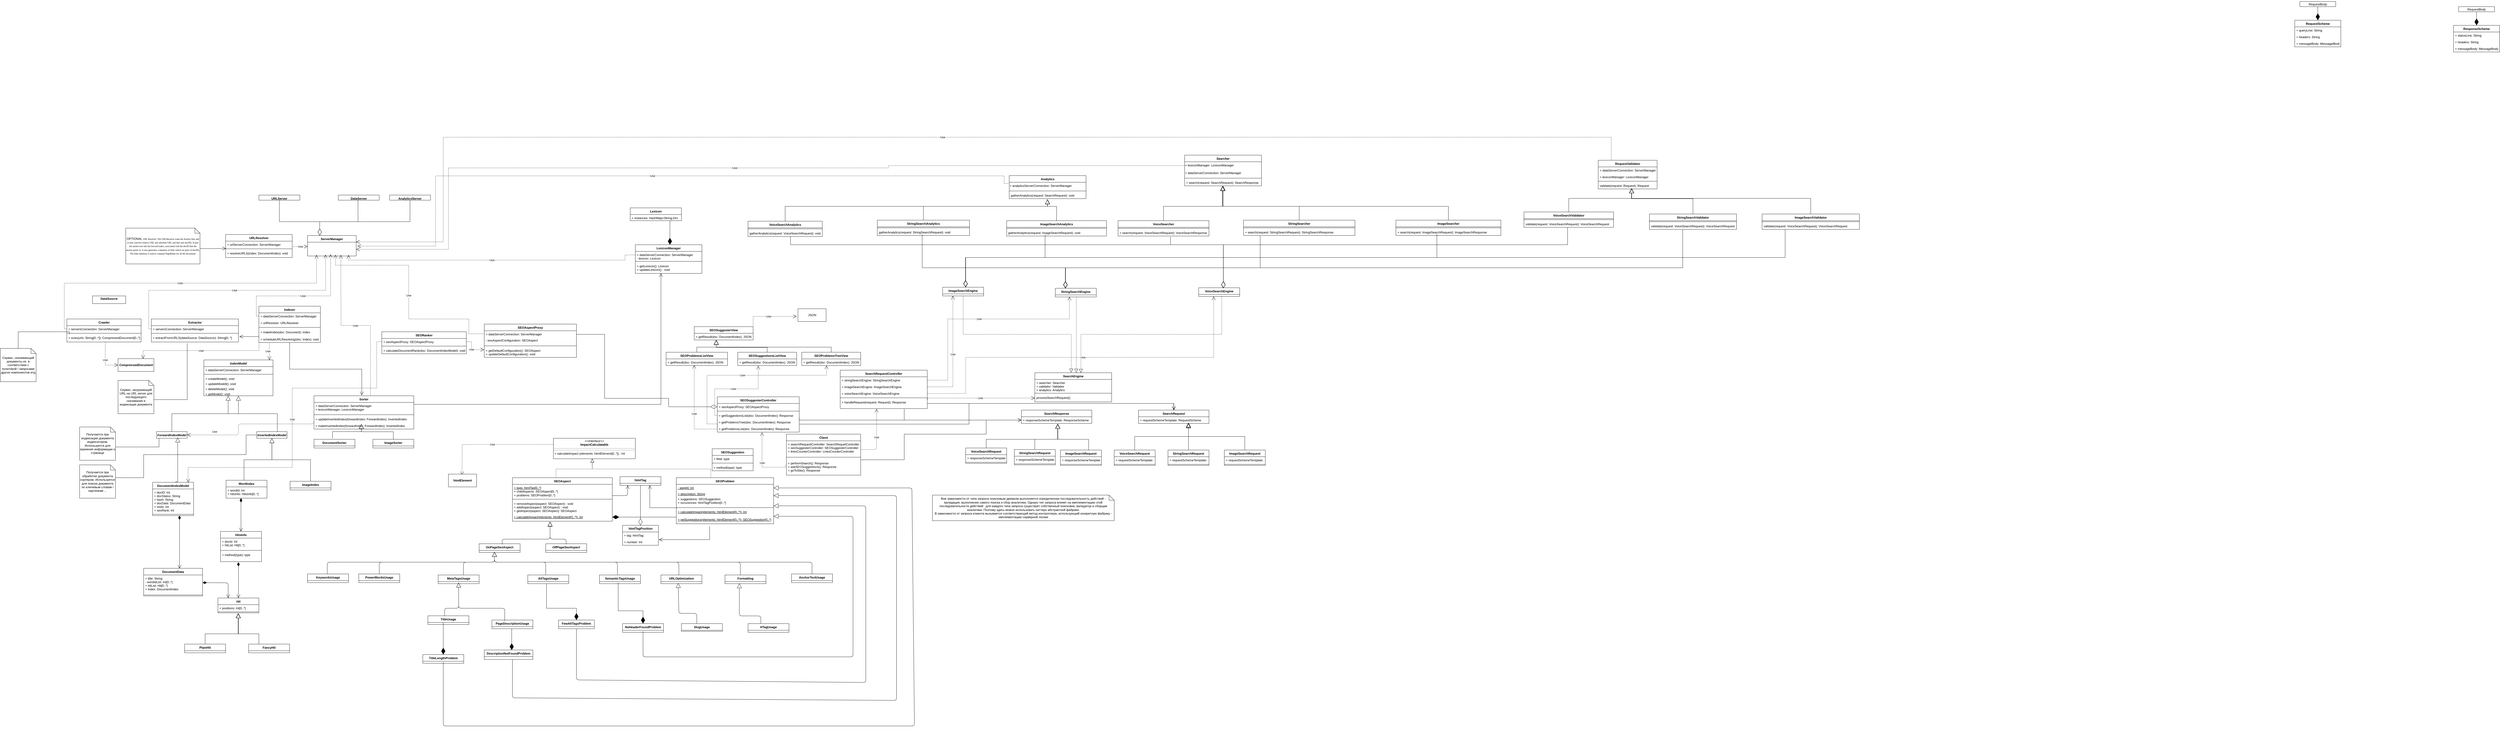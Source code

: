 <mxfile version="15.4.3" type="github">
  <diagram id="L-4JTbhqK5Z3GWyyr0-M" name="Page-1">
    <mxGraphModel dx="2617" dy="1883" grid="1" gridSize="10" guides="1" tooltips="1" connect="1" arrows="1" fold="1" page="1" pageScale="1" pageWidth="850" pageHeight="1100" math="0" shadow="0">
      <root>
        <mxCell id="0" />
        <mxCell id="1" parent="0" />
        <mxCell id="VXNcRWfN4zNZ4ETa913i-1" value="Indexer" style="swimlane;fontStyle=1;align=center;verticalAlign=top;childLayout=stackLayout;horizontal=1;startSize=26;horizontalStack=0;resizeParent=1;resizeParentMax=0;resizeLast=0;collapsible=1;marginBottom=0;hachureGap=4;pointerEvents=0;" parent="1" vertex="1">
          <mxGeometry x="840" y="320" width="240" height="142" as="geometry">
            <mxRectangle x="800" y="400" width="70" height="26" as="alternateBounds" />
          </mxGeometry>
        </mxCell>
        <mxCell id="3ZD-ds__CDtL9bY-RWLM-7" value="+ dataServerConnection: ServerManager" style="text;strokeColor=none;fillColor=none;align=left;verticalAlign=top;spacingLeft=4;spacingRight=4;overflow=hidden;rotatable=0;points=[[0,0.5],[1,0.5]];portConstraint=eastwest;" parent="VXNcRWfN4zNZ4ETa913i-1" vertex="1">
          <mxGeometry y="26" width="240" height="26" as="geometry" />
        </mxCell>
        <mxCell id="3ZD-ds__CDtL9bY-RWLM-8" value="+ urlResolver: URLResolver" style="text;strokeColor=none;fillColor=none;align=left;verticalAlign=top;spacingLeft=4;spacingRight=4;overflow=hidden;rotatable=0;points=[[0,0.5],[1,0.5]];portConstraint=eastwest;" parent="VXNcRWfN4zNZ4ETa913i-1" vertex="1">
          <mxGeometry y="52" width="240" height="26" as="geometry" />
        </mxCell>
        <mxCell id="VXNcRWfN4zNZ4ETa913i-3" value="" style="line;strokeWidth=1;fillColor=none;align=left;verticalAlign=middle;spacingTop=-1;spacingLeft=3;spacingRight=3;rotatable=0;labelPosition=right;points=[];portConstraint=eastwest;" parent="VXNcRWfN4zNZ4ETa913i-1" vertex="1">
          <mxGeometry y="78" width="240" height="10" as="geometry" />
        </mxCell>
        <mxCell id="VXNcRWfN4zNZ4ETa913i-4" value="+ makeIndex(doc: Document): Index &#xa;&#xa;+ scheduleURLResolving(doc: Index): void&#xa;" style="text;strokeColor=none;fillColor=none;align=left;verticalAlign=top;spacingLeft=4;spacingRight=4;overflow=hidden;rotatable=0;points=[[0,0.5],[1,0.5]];portConstraint=eastwest;" parent="VXNcRWfN4zNZ4ETa913i-1" vertex="1">
          <mxGeometry y="88" width="240" height="54" as="geometry" />
        </mxCell>
        <mxCell id="VXNcRWfN4zNZ4ETa913i-5" value="DocumentIndexModel" style="swimlane;fontStyle=1;align=center;verticalAlign=top;childLayout=stackLayout;horizontal=1;startSize=26;horizontalStack=0;resizeParent=1;resizeParentMax=0;resizeLast=0;collapsible=1;marginBottom=0;hachureGap=4;pointerEvents=0;" parent="1" vertex="1">
          <mxGeometry x="425" y="1008" width="160" height="130" as="geometry" />
        </mxCell>
        <mxCell id="VXNcRWfN4zNZ4ETa913i-6" value="+ docID: Int&#xa;+ docStatus: String&#xa;+ hash: String&#xa;+ docData: DocumentData&#xa;+ visits: Int&#xa;+ seoRank: Int" style="text;strokeColor=none;fillColor=none;align=left;verticalAlign=top;spacingLeft=4;spacingRight=4;overflow=hidden;rotatable=0;points=[[0,0.5],[1,0.5]];portConstraint=eastwest;" parent="VXNcRWfN4zNZ4ETa913i-5" vertex="1">
          <mxGeometry y="26" width="160" height="94" as="geometry" />
        </mxCell>
        <mxCell id="B37MmopoNUqpj75_Dg1A-53" value="" style="line;strokeWidth=1;fillColor=none;align=left;verticalAlign=middle;spacingTop=-1;spacingLeft=3;spacingRight=3;rotatable=0;labelPosition=right;points=[];portConstraint=eastwest;" parent="VXNcRWfN4zNZ4ETa913i-5" vertex="1">
          <mxGeometry y="120" width="160" height="10" as="geometry" />
        </mxCell>
        <mxCell id="VXNcRWfN4zNZ4ETa913i-38" value="Hit" style="swimlane;fontStyle=3;align=center;verticalAlign=top;childLayout=stackLayout;horizontal=1;startSize=26;horizontalStack=0;resizeParent=1;resizeParentMax=0;resizeLast=0;collapsible=1;marginBottom=0;hachureGap=4;pointerEvents=0;" parent="1" vertex="1">
          <mxGeometry x="680" y="1460" width="160" height="58" as="geometry">
            <mxRectangle x="680" y="1460" width="50" height="26" as="alternateBounds" />
          </mxGeometry>
        </mxCell>
        <mxCell id="VXNcRWfN4zNZ4ETa913i-39" value="+ positions: Int[0..*]" style="text;strokeColor=none;fillColor=none;align=left;verticalAlign=top;spacingLeft=4;spacingRight=4;overflow=hidden;rotatable=0;points=[[0,0.5],[1,0.5]];portConstraint=eastwest;" parent="VXNcRWfN4zNZ4ETa913i-38" vertex="1">
          <mxGeometry y="26" width="160" height="24" as="geometry" />
        </mxCell>
        <mxCell id="VXNcRWfN4zNZ4ETa913i-40" value="" style="line;strokeWidth=1;fillColor=none;align=left;verticalAlign=middle;spacingTop=-1;spacingLeft=3;spacingRight=3;rotatable=0;labelPosition=right;points=[];portConstraint=eastwest;" parent="VXNcRWfN4zNZ4ETa913i-38" vertex="1">
          <mxGeometry y="50" width="160" height="8" as="geometry" />
        </mxCell>
        <mxCell id="VXNcRWfN4zNZ4ETa913i-43" value="PlainHit" style="swimlane;fontStyle=1;align=center;verticalAlign=top;childLayout=stackLayout;horizontal=1;startSize=26;horizontalStack=0;resizeParent=1;resizeParentMax=0;resizeLast=0;collapsible=1;marginBottom=0;hachureGap=4;pointerEvents=0;" parent="1" vertex="1">
          <mxGeometry x="550" y="1640" width="160" height="34" as="geometry">
            <mxRectangle x="550" y="1640" width="80" height="26" as="alternateBounds" />
          </mxGeometry>
        </mxCell>
        <mxCell id="VXNcRWfN4zNZ4ETa913i-48" value="FancyHit" style="swimlane;fontStyle=1;align=center;verticalAlign=top;childLayout=stackLayout;horizontal=1;startSize=26;horizontalStack=0;resizeParent=1;resizeParentMax=0;resizeLast=0;collapsible=1;marginBottom=0;hachureGap=4;pointerEvents=0;" parent="1" vertex="1">
          <mxGeometry x="800" y="1640" width="160" height="34" as="geometry">
            <mxRectangle x="800" y="1640" width="80" height="26" as="alternateBounds" />
          </mxGeometry>
        </mxCell>
        <mxCell id="UL4YKMBXZopJeCdpC2au-22" value="IndexModel" style="swimlane;fontStyle=3;align=center;verticalAlign=top;childLayout=stackLayout;horizontal=1;startSize=26;horizontalStack=0;resizeParent=1;resizeParentMax=0;resizeLast=0;collapsible=1;marginBottom=0;" parent="1" vertex="1">
          <mxGeometry x="625" y="530" width="270" height="140" as="geometry" />
        </mxCell>
        <mxCell id="B37MmopoNUqpj75_Dg1A-55" value="+ dataServerConnection: ServerManager" style="text;strokeColor=none;fillColor=none;align=left;verticalAlign=top;spacingLeft=4;spacingRight=4;overflow=hidden;rotatable=0;points=[[0,0.5],[1,0.5]];portConstraint=eastwest;" parent="UL4YKMBXZopJeCdpC2au-22" vertex="1">
          <mxGeometry y="26" width="270" height="26" as="geometry" />
        </mxCell>
        <mxCell id="UL4YKMBXZopJeCdpC2au-24" value="" style="line;strokeWidth=1;fillColor=none;align=left;verticalAlign=middle;spacingTop=-1;spacingLeft=3;spacingRight=3;rotatable=0;labelPosition=right;points=[];portConstraint=eastwest;" parent="UL4YKMBXZopJeCdpC2au-22" vertex="1">
          <mxGeometry y="52" width="270" height="8" as="geometry" />
        </mxCell>
        <mxCell id="B37MmopoNUqpj75_Dg1A-56" value="+ createModel(): void&#xa;" style="text;strokeColor=none;fillColor=none;align=left;verticalAlign=top;spacingLeft=4;spacingRight=4;overflow=hidden;rotatable=0;points=[[0,0.5],[1,0.5]];portConstraint=eastwest;" parent="UL4YKMBXZopJeCdpC2au-22" vertex="1">
          <mxGeometry y="60" width="270" height="20" as="geometry" />
        </mxCell>
        <mxCell id="B37MmopoNUqpj75_Dg1A-57" value="+ updateModell(): void&#xa;" style="text;strokeColor=none;fillColor=none;align=left;verticalAlign=top;spacingLeft=4;spacingRight=4;overflow=hidden;rotatable=0;points=[[0,0.5],[1,0.5]];portConstraint=eastwest;" parent="UL4YKMBXZopJeCdpC2au-22" vertex="1">
          <mxGeometry y="80" width="270" height="20" as="geometry" />
        </mxCell>
        <mxCell id="B37MmopoNUqpj75_Dg1A-58" value="+ deleteModel(): void&#xa;" style="text;strokeColor=none;fillColor=none;align=left;verticalAlign=top;spacingLeft=4;spacingRight=4;overflow=hidden;rotatable=0;points=[[0,0.5],[1,0.5]];portConstraint=eastwest;" parent="UL4YKMBXZopJeCdpC2au-22" vertex="1">
          <mxGeometry y="100" width="270" height="20" as="geometry" />
        </mxCell>
        <mxCell id="B37MmopoNUqpj75_Dg1A-60" value="+ getModel(): void&#xa;" style="text;strokeColor=none;fillColor=none;align=left;verticalAlign=top;spacingLeft=4;spacingRight=4;overflow=hidden;rotatable=0;points=[[0,0.5],[1,0.5]];portConstraint=eastwest;" parent="UL4YKMBXZopJeCdpC2au-22" vertex="1">
          <mxGeometry y="120" width="270" height="20" as="geometry" />
        </mxCell>
        <mxCell id="UL4YKMBXZopJeCdpC2au-59" value="ServerManager" style="swimlane;fontStyle=1;align=center;verticalAlign=top;childLayout=stackLayout;horizontal=1;startSize=26;horizontalStack=0;resizeParent=1;resizeParentMax=0;resizeLast=0;collapsible=1;marginBottom=0;" parent="1" vertex="1">
          <mxGeometry x="1030" y="44" width="190" height="80" as="geometry" />
        </mxCell>
        <mxCell id="vnPngC09RosFCxPqreI9-1" value="AnchorTextUsage" style="swimlane;fontStyle=1;align=center;verticalAlign=top;childLayout=stackLayout;horizontal=1;startSize=26;horizontalStack=0;resizeParent=1;resizeParentMax=0;resizeLast=0;collapsible=1;marginBottom=0;" parent="1" vertex="1">
          <mxGeometry x="2920" y="1366" width="160" height="34" as="geometry" />
        </mxCell>
        <mxCell id="ulZ0jbCKSlaguCblbPYP-53" value="" style="endArrow=block;endSize=16;endFill=0;html=1;exitX=0.5;exitY=0;exitDx=0;exitDy=0;" parent="vnPngC09RosFCxPqreI9-1" source="vnPngC09RosFCxPqreI9-1" edge="1">
          <mxGeometry x="0.004" y="46" width="160" relative="1" as="geometry">
            <mxPoint x="80" y="-6" as="sourcePoint" />
            <mxPoint x="-1160" y="-86" as="targetPoint" />
            <Array as="points">
              <mxPoint x="80" y="-46" />
              <mxPoint x="-1160" y="-46" />
            </Array>
            <mxPoint as="offset" />
          </mxGeometry>
        </mxCell>
        <mxCell id="vnPngC09RosFCxPqreI9-5" value="URLResolver" style="swimlane;fontStyle=1;align=center;verticalAlign=top;childLayout=stackLayout;horizontal=1;startSize=26;horizontalStack=0;resizeParent=1;resizeParentMax=0;resizeLast=0;collapsible=1;marginBottom=0;" parent="1" vertex="1">
          <mxGeometry x="710" y="40" width="260" height="90" as="geometry" />
        </mxCell>
        <mxCell id="nHTIsOpt5-FmUogmospr-10" value="+ urlServerConnection: ServerManager" style="text;strokeColor=none;fillColor=none;align=left;verticalAlign=top;spacingLeft=4;spacingRight=4;overflow=hidden;rotatable=0;points=[[0,0.5],[1,0.5]];portConstraint=eastwest;" parent="vnPngC09RosFCxPqreI9-5" vertex="1">
          <mxGeometry y="26" width="260" height="26" as="geometry" />
        </mxCell>
        <mxCell id="nHTIsOpt5-FmUogmospr-11" value="" style="line;strokeWidth=1;fillColor=none;align=left;verticalAlign=middle;spacingTop=-1;spacingLeft=3;spacingRight=3;rotatable=0;labelPosition=right;points=[];portConstraint=eastwest;" parent="vnPngC09RosFCxPqreI9-5" vertex="1">
          <mxGeometry y="52" width="260" height="8" as="geometry" />
        </mxCell>
        <mxCell id="vnPngC09RosFCxPqreI9-8" value="+ resolveURLS(index: DocumentIndex): void" style="text;strokeColor=none;fillColor=none;align=left;verticalAlign=top;spacingLeft=4;spacingRight=4;overflow=hidden;rotatable=0;points=[[0,0.5],[1,0.5]];portConstraint=eastwest;" parent="vnPngC09RosFCxPqreI9-5" vertex="1">
          <mxGeometry y="60" width="260" height="30" as="geometry" />
        </mxCell>
        <mxCell id="vnPngC09RosFCxPqreI9-9" value="URLServer" style="swimlane;fontStyle=1;align=center;verticalAlign=top;childLayout=stackLayout;horizontal=1;startSize=26;horizontalStack=0;resizeParent=1;resizeParentMax=0;resizeLast=0;collapsible=1;marginBottom=0;" parent="1" vertex="1">
          <mxGeometry x="840" y="-114" width="160" height="20" as="geometry">
            <mxRectangle x="840" y="-114" width="90" height="26" as="alternateBounds" />
          </mxGeometry>
        </mxCell>
        <mxCell id="vnPngC09RosFCxPqreI9-13" value="DataServer" style="swimlane;fontStyle=1;align=center;verticalAlign=top;childLayout=stackLayout;horizontal=1;startSize=26;horizontalStack=0;resizeParent=1;resizeParentMax=0;resizeLast=0;collapsible=1;marginBottom=0;" parent="1" vertex="1">
          <mxGeometry x="1150" y="-114" width="160" height="20" as="geometry" />
        </mxCell>
        <mxCell id="xpTjOEdWHdF4yTKwdctW-21" value="Lexicon" style="swimlane;fontStyle=1;align=center;verticalAlign=top;childLayout=stackLayout;horizontal=1;startSize=26;horizontalStack=0;resizeParent=1;resizeParentMax=0;resizeLast=0;collapsible=1;marginBottom=0;hachureGap=4;pointerEvents=0;" parent="1" vertex="1">
          <mxGeometry x="2290" y="-64" width="200" height="50" as="geometry" />
        </mxCell>
        <mxCell id="xpTjOEdWHdF4yTKwdctW-22" value="+ instances: HashMap&lt;String,Int&gt;" style="text;strokeColor=none;fillColor=none;align=left;verticalAlign=top;spacingLeft=4;spacingRight=4;overflow=hidden;rotatable=0;points=[[0,0.5],[1,0.5]];portConstraint=eastwest;fontStyle=0" parent="xpTjOEdWHdF4yTKwdctW-21" vertex="1">
          <mxGeometry y="26" width="200" height="24" as="geometry" />
        </mxCell>
        <mxCell id="xpTjOEdWHdF4yTKwdctW-25" value="LexiconManager" style="swimlane;fontStyle=1;align=center;verticalAlign=top;childLayout=stackLayout;horizontal=1;startSize=26;horizontalStack=0;resizeParent=1;resizeParentMax=0;resizeLast=0;collapsible=1;marginBottom=0;" parent="1" vertex="1">
          <mxGeometry x="2310" y="80" width="260" height="112" as="geometry" />
        </mxCell>
        <mxCell id="xpTjOEdWHdF4yTKwdctW-26" value="+ dataServerConnection: ServerManager&#xa;- lexicon: Lexicon&#xa;" style="text;strokeColor=none;fillColor=none;align=left;verticalAlign=top;spacingLeft=4;spacingRight=4;overflow=hidden;rotatable=0;points=[[0,0.5],[1,0.5]];portConstraint=eastwest;" parent="xpTjOEdWHdF4yTKwdctW-25" vertex="1">
          <mxGeometry y="26" width="260" height="34" as="geometry" />
        </mxCell>
        <mxCell id="xpTjOEdWHdF4yTKwdctW-27" value="" style="line;strokeWidth=1;fillColor=none;align=left;verticalAlign=middle;spacingTop=-1;spacingLeft=3;spacingRight=3;rotatable=0;labelPosition=right;points=[];portConstraint=eastwest;" parent="xpTjOEdWHdF4yTKwdctW-25" vertex="1">
          <mxGeometry y="60" width="260" height="10" as="geometry" />
        </mxCell>
        <mxCell id="xpTjOEdWHdF4yTKwdctW-28" value="+ getLexicon(): Lexicon&#xa;+ updateLexicon() : void&#xa;" style="text;strokeColor=none;fillColor=none;align=left;verticalAlign=top;spacingLeft=4;spacingRight=4;overflow=hidden;rotatable=0;points=[[0,0.5],[1,0.5]];portConstraint=eastwest;" parent="xpTjOEdWHdF4yTKwdctW-25" vertex="1">
          <mxGeometry y="70" width="260" height="42" as="geometry" />
        </mxCell>
        <mxCell id="xpTjOEdWHdF4yTKwdctW-38" value="" style="endArrow=diamondThin;endFill=1;endSize=24;html=1;rounded=0;edgeStyle=orthogonalEdgeStyle;" parent="1" source="xpTjOEdWHdF4yTKwdctW-22" edge="1">
          <mxGeometry width="160" relative="1" as="geometry">
            <mxPoint x="2432" y="-38" as="sourcePoint" />
            <mxPoint x="2445" y="80" as="targetPoint" />
            <Array as="points">
              <mxPoint x="2445" y="-10" />
              <mxPoint x="2445" y="-10" />
            </Array>
          </mxGeometry>
        </mxCell>
        <mxCell id="X9t2nn5iT1wmEAKBCxQw-26" value="ForwardIndexModel" style="swimlane;fontStyle=3;align=center;verticalAlign=top;childLayout=stackLayout;horizontal=1;startSize=26;horizontalStack=0;resizeParent=1;resizeParentMax=0;resizeLast=0;collapsible=1;marginBottom=0;" parent="1" vertex="1" collapsed="1">
          <mxGeometry x="440" y="810" width="120" height="26" as="geometry">
            <mxRectangle x="450" y="810" width="160" height="86" as="alternateBounds" />
          </mxGeometry>
        </mxCell>
        <mxCell id="X9t2nn5iT1wmEAKBCxQw-27" value="+ field: type" style="text;strokeColor=none;fillColor=none;align=left;verticalAlign=top;spacingLeft=4;spacingRight=4;overflow=hidden;rotatable=0;points=[[0,0.5],[1,0.5]];portConstraint=eastwest;" parent="X9t2nn5iT1wmEAKBCxQw-26" vertex="1">
          <mxGeometry y="26" width="120" height="26" as="geometry" />
        </mxCell>
        <mxCell id="X9t2nn5iT1wmEAKBCxQw-28" value="" style="line;strokeWidth=1;fillColor=none;align=left;verticalAlign=middle;spacingTop=-1;spacingLeft=3;spacingRight=3;rotatable=0;labelPosition=right;points=[];portConstraint=eastwest;" parent="X9t2nn5iT1wmEAKBCxQw-26" vertex="1">
          <mxGeometry y="52" width="120" height="8" as="geometry" />
        </mxCell>
        <mxCell id="X9t2nn5iT1wmEAKBCxQw-29" value="+ method(type): type" style="text;strokeColor=none;fillColor=none;align=left;verticalAlign=top;spacingLeft=4;spacingRight=4;overflow=hidden;rotatable=0;points=[[0,0.5],[1,0.5]];portConstraint=eastwest;" parent="X9t2nn5iT1wmEAKBCxQw-26" vertex="1">
          <mxGeometry y="60" width="120" height="26" as="geometry" />
        </mxCell>
        <mxCell id="VXNcRWfN4zNZ4ETa913i-9" value="DocumentData" style="swimlane;fontStyle=1;align=center;verticalAlign=top;childLayout=stackLayout;horizontal=1;startSize=26;horizontalStack=0;resizeParent=1;resizeParentMax=0;resizeLast=0;collapsible=1;marginBottom=0;hachureGap=4;pointerEvents=0;" parent="1" vertex="1">
          <mxGeometry x="390" y="1344" width="230" height="108" as="geometry" />
        </mxCell>
        <mxCell id="VXNcRWfN4zNZ4ETa913i-10" value="+ title: String&#xa;- wordIdList: Int[0..*]&#xa;+ hitList: Hit[0..*]&#xa;+ index: DocumentIndex" style="text;strokeColor=none;fillColor=none;align=left;verticalAlign=top;spacingLeft=4;spacingRight=4;overflow=hidden;rotatable=0;points=[[0,0.5],[1,0.5]];portConstraint=eastwest;" parent="VXNcRWfN4zNZ4ETa913i-9" vertex="1">
          <mxGeometry y="26" width="230" height="74" as="geometry" />
        </mxCell>
        <mxCell id="VXNcRWfN4zNZ4ETa913i-11" value="" style="line;strokeWidth=1;fillColor=none;align=left;verticalAlign=middle;spacingTop=-1;spacingLeft=3;spacingRight=3;rotatable=0;labelPosition=right;points=[];portConstraint=eastwest;" parent="VXNcRWfN4zNZ4ETa913i-9" vertex="1">
          <mxGeometry y="100" width="230" height="8" as="geometry" />
        </mxCell>
        <mxCell id="X9t2nn5iT1wmEAKBCxQw-30" value="InvertedIndexModel" style="swimlane;fontStyle=3;align=center;verticalAlign=top;childLayout=stackLayout;horizontal=1;startSize=26;horizontalStack=0;resizeParent=1;resizeParentMax=0;resizeLast=0;collapsible=1;marginBottom=0;" parent="1" vertex="1" collapsed="1">
          <mxGeometry x="831.68" y="810" width="118.32" height="26" as="geometry">
            <mxRectangle x="831.68" y="810" width="160" height="86" as="alternateBounds" />
          </mxGeometry>
        </mxCell>
        <mxCell id="X9t2nn5iT1wmEAKBCxQw-31" value="+ field: type" style="text;strokeColor=none;fillColor=none;align=left;verticalAlign=top;spacingLeft=4;spacingRight=4;overflow=hidden;rotatable=0;points=[[0,0.5],[1,0.5]];portConstraint=eastwest;" parent="X9t2nn5iT1wmEAKBCxQw-30" vertex="1">
          <mxGeometry y="26" width="118.32" height="26" as="geometry" />
        </mxCell>
        <mxCell id="X9t2nn5iT1wmEAKBCxQw-32" value="" style="line;strokeWidth=1;fillColor=none;align=left;verticalAlign=middle;spacingTop=-1;spacingLeft=3;spacingRight=3;rotatable=0;labelPosition=right;points=[];portConstraint=eastwest;" parent="X9t2nn5iT1wmEAKBCxQw-30" vertex="1">
          <mxGeometry y="52" width="118.32" height="8" as="geometry" />
        </mxCell>
        <mxCell id="X9t2nn5iT1wmEAKBCxQw-33" value="+ method(type): type" style="text;strokeColor=none;fillColor=none;align=left;verticalAlign=top;spacingLeft=4;spacingRight=4;overflow=hidden;rotatable=0;points=[[0,0.5],[1,0.5]];portConstraint=eastwest;" parent="X9t2nn5iT1wmEAKBCxQw-30" vertex="1">
          <mxGeometry y="60" width="118.32" height="26" as="geometry" />
        </mxCell>
        <mxCell id="X9t2nn5iT1wmEAKBCxQw-34" value="WordIndex" style="swimlane;fontStyle=1;align=center;verticalAlign=top;childLayout=stackLayout;horizontal=1;startSize=26;horizontalStack=0;resizeParent=1;resizeParentMax=0;resizeLast=0;collapsible=1;marginBottom=0;" parent="1" vertex="1">
          <mxGeometry x="711.68" y="1000" width="160" height="70" as="geometry" />
        </mxCell>
        <mxCell id="X9t2nn5iT1wmEAKBCxQw-35" value="+ wordId: Int&#xa;+ hitsInfo: HitsInfo[0..*]" style="text;strokeColor=none;fillColor=none;align=left;verticalAlign=top;spacingLeft=4;spacingRight=4;overflow=hidden;rotatable=0;points=[[0,0.5],[1,0.5]];portConstraint=eastwest;" parent="X9t2nn5iT1wmEAKBCxQw-34" vertex="1">
          <mxGeometry y="26" width="160" height="44" as="geometry" />
        </mxCell>
        <mxCell id="X9t2nn5iT1wmEAKBCxQw-38" value="ImageIndex" style="swimlane;fontStyle=1;align=center;verticalAlign=top;childLayout=stackLayout;horizontal=1;startSize=26;horizontalStack=0;resizeParent=1;resizeParentMax=0;resizeLast=0;collapsible=1;marginBottom=0;" parent="1" vertex="1">
          <mxGeometry x="961.68" y="1004" width="160" height="34" as="geometry" />
        </mxCell>
        <mxCell id="X9t2nn5iT1wmEAKBCxQw-49" value="" style="endArrow=block;endSize=16;endFill=0;html=1;rounded=0;edgeStyle=orthogonalEdgeStyle;exitX=0.438;exitY=0;exitDx=0;exitDy=0;exitPerimeter=0;entryX=0.5;entryY=1;entryDx=0;entryDy=0;" parent="1" source="X9t2nn5iT1wmEAKBCxQw-34" target="X9t2nn5iT1wmEAKBCxQw-30" edge="1">
          <mxGeometry x="0.143" y="-22" width="160" relative="1" as="geometry">
            <mxPoint x="701.68" y="916" as="sourcePoint" />
            <mxPoint x="890" y="840" as="targetPoint" />
            <mxPoint as="offset" />
            <Array as="points">
              <mxPoint x="782" y="920" />
              <mxPoint x="891" y="920" />
            </Array>
          </mxGeometry>
        </mxCell>
        <mxCell id="X9t2nn5iT1wmEAKBCxQw-50" value="" style="endArrow=block;endSize=16;endFill=0;html=1;rounded=0;edgeStyle=orthogonalEdgeStyle;exitX=0.5;exitY=0;exitDx=0;exitDy=0;entryX=0.5;entryY=1;entryDx=0;entryDy=0;" parent="1" source="X9t2nn5iT1wmEAKBCxQw-38" target="X9t2nn5iT1wmEAKBCxQw-30" edge="1">
          <mxGeometry width="160" relative="1" as="geometry">
            <mxPoint x="791.12" y="1000" as="sourcePoint" />
            <mxPoint x="880" y="839" as="targetPoint" />
            <Array as="points">
              <mxPoint x="1042" y="920" />
              <mxPoint x="891" y="920" />
            </Array>
          </mxGeometry>
        </mxCell>
        <mxCell id="X9t2nn5iT1wmEAKBCxQw-51" value="HitsInfo" style="swimlane;fontStyle=1;align=center;verticalAlign=top;childLayout=stackLayout;horizontal=1;startSize=26;horizontalStack=0;resizeParent=1;resizeParentMax=0;resizeLast=0;collapsible=1;marginBottom=0;" parent="1" vertex="1">
          <mxGeometry x="690" y="1200" width="160" height="118" as="geometry" />
        </mxCell>
        <mxCell id="X9t2nn5iT1wmEAKBCxQw-52" value="+ docId: Int&#xa;+ hitList: Hit[0..*]&#xa;" style="text;strokeColor=none;fillColor=none;align=left;verticalAlign=top;spacingLeft=4;spacingRight=4;overflow=hidden;rotatable=0;points=[[0,0.5],[1,0.5]];portConstraint=eastwest;" parent="X9t2nn5iT1wmEAKBCxQw-51" vertex="1">
          <mxGeometry y="26" width="160" height="44" as="geometry" />
        </mxCell>
        <mxCell id="X9t2nn5iT1wmEAKBCxQw-53" value="" style="line;strokeWidth=1;fillColor=none;align=left;verticalAlign=middle;spacingTop=-1;spacingLeft=3;spacingRight=3;rotatable=0;labelPosition=right;points=[];portConstraint=eastwest;" parent="X9t2nn5iT1wmEAKBCxQw-51" vertex="1">
          <mxGeometry y="70" width="160" height="8" as="geometry" />
        </mxCell>
        <mxCell id="X9t2nn5iT1wmEAKBCxQw-54" value="+ method(type): type" style="text;strokeColor=none;fillColor=none;align=left;verticalAlign=top;spacingLeft=4;spacingRight=4;overflow=hidden;rotatable=0;points=[[0,0.5],[1,0.5]];portConstraint=eastwest;" parent="X9t2nn5iT1wmEAKBCxQw-51" vertex="1">
          <mxGeometry y="78" width="160" height="40" as="geometry" />
        </mxCell>
        <mxCell id="X9t2nn5iT1wmEAKBCxQw-59" value="" style="endArrow=block;endSize=16;endFill=0;html=1;rounded=0;edgeStyle=orthogonalEdgeStyle;exitX=0.5;exitY=0;exitDx=0;exitDy=0;entryX=0.5;entryY=1;entryDx=0;entryDy=0;" parent="1" source="X9t2nn5iT1wmEAKBCxQw-26" target="UL4YKMBXZopJeCdpC2au-22" edge="1">
          <mxGeometry x="0.005" width="160" relative="1" as="geometry">
            <mxPoint x="570.0" y="800.71" as="sourcePoint" />
            <mxPoint x="720" y="660" as="targetPoint" />
            <Array as="points">
              <mxPoint x="530" y="740" />
              <mxPoint x="720" y="740" />
            </Array>
            <mxPoint as="offset" />
          </mxGeometry>
        </mxCell>
        <mxCell id="X9t2nn5iT1wmEAKBCxQw-60" value="" style="endArrow=block;endSize=16;endFill=0;html=1;rounded=0;edgeStyle=orthogonalEdgeStyle;exitX=0.5;exitY=0;exitDx=0;exitDy=0;" parent="1" source="X9t2nn5iT1wmEAKBCxQw-30" edge="1">
          <mxGeometry width="160" relative="1" as="geometry">
            <mxPoint x="570" y="836" as="sourcePoint" />
            <mxPoint x="720" y="670" as="targetPoint" />
            <Array as="points">
              <mxPoint x="912" y="740" />
              <mxPoint x="720" y="740" />
            </Array>
          </mxGeometry>
        </mxCell>
        <mxCell id="X9t2nn5iT1wmEAKBCxQw-61" value="" style="endArrow=block;endSize=16;endFill=0;html=1;rounded=0;edgeStyle=orthogonalEdgeStyle;exitX=0.563;exitY=0;exitDx=0;exitDy=0;exitPerimeter=0;" parent="1" source="VXNcRWfN4zNZ4ETa913i-5" edge="1">
          <mxGeometry width="160" relative="1" as="geometry">
            <mxPoint x="400" y="1000" as="sourcePoint" />
            <mxPoint x="523" y="833" as="targetPoint" />
            <Array as="points">
              <mxPoint x="523" y="1006" />
            </Array>
          </mxGeometry>
        </mxCell>
        <mxCell id="X9t2nn5iT1wmEAKBCxQw-62" value="Sorter" style="swimlane;fontStyle=1;align=center;verticalAlign=top;childLayout=stackLayout;horizontal=1;startSize=26;horizontalStack=0;resizeParent=1;resizeParentMax=0;resizeLast=0;collapsible=1;marginBottom=0;" parent="1" vertex="1">
          <mxGeometry x="1055" y="670" width="390" height="130" as="geometry" />
        </mxCell>
        <mxCell id="3ZD-ds__CDtL9bY-RWLM-31" value="+ dataServerConnection: ServerManager&#xa;+ lexiconManager: LexiconManager&#xa;" style="text;strokeColor=none;fillColor=none;align=left;verticalAlign=top;spacingLeft=4;spacingRight=4;overflow=hidden;rotatable=0;points=[[0,0.5],[1,0.5]];portConstraint=eastwest;" parent="X9t2nn5iT1wmEAKBCxQw-62" vertex="1">
          <mxGeometry y="26" width="390" height="44" as="geometry" />
        </mxCell>
        <mxCell id="X9t2nn5iT1wmEAKBCxQw-64" value="" style="line;strokeWidth=1;fillColor=none;align=left;verticalAlign=middle;spacingTop=-1;spacingLeft=3;spacingRight=3;rotatable=0;labelPosition=right;points=[];portConstraint=eastwest;" parent="X9t2nn5iT1wmEAKBCxQw-62" vertex="1">
          <mxGeometry y="70" width="390" height="8" as="geometry" />
        </mxCell>
        <mxCell id="X9t2nn5iT1wmEAKBCxQw-65" value="+ updateInvertedIndex(forwardIndex: ForwardIndex): InvertedIndex" style="text;strokeColor=none;fillColor=none;align=left;verticalAlign=top;spacingLeft=4;spacingRight=4;overflow=hidden;rotatable=0;points=[[0,0.5],[1,0.5]];portConstraint=eastwest;" parent="X9t2nn5iT1wmEAKBCxQw-62" vertex="1">
          <mxGeometry y="78" width="390" height="26" as="geometry" />
        </mxCell>
        <mxCell id="3ZD-ds__CDtL9bY-RWLM-32" value="+ makeInvertedIndex(forwardIndex: ForwardIndex): InvertedIndex" style="text;strokeColor=none;fillColor=none;align=left;verticalAlign=top;spacingLeft=4;spacingRight=4;overflow=hidden;rotatable=0;points=[[0,0.5],[1,0.5]];portConstraint=eastwest;" parent="X9t2nn5iT1wmEAKBCxQw-62" vertex="1">
          <mxGeometry y="104" width="390" height="26" as="geometry" />
        </mxCell>
        <mxCell id="X9t2nn5iT1wmEAKBCxQw-68" value="" style="endArrow=open;endFill=1;endSize=12;html=1;rounded=0;edgeStyle=orthogonalEdgeStyle;exitX=0.5;exitY=1.002;exitDx=0;exitDy=0;exitPerimeter=0;entryX=0.479;entryY=-0.019;entryDx=0;entryDy=0;entryPerimeter=0;" parent="1" source="VXNcRWfN4zNZ4ETa913i-4" target="X9t2nn5iT1wmEAKBCxQw-62" edge="1">
          <mxGeometry width="160" relative="1" as="geometry">
            <mxPoint x="1050" y="630" as="sourcePoint" />
            <mxPoint x="1210" y="630" as="targetPoint" />
          </mxGeometry>
        </mxCell>
        <mxCell id="X9t2nn5iT1wmEAKBCxQw-80" value="" style="endArrow=open;endFill=1;endSize=12;html=1;rounded=0;edgeStyle=orthogonalEdgeStyle;exitX=1.002;exitY=0.174;exitDx=0;exitDy=0;exitPerimeter=0;" parent="1" source="3ZD-ds__CDtL9bY-RWLM-31" edge="1" target="xpTjOEdWHdF4yTKwdctW-28">
          <mxGeometry width="160" relative="1" as="geometry">
            <mxPoint x="1450" y="704" as="sourcePoint" />
            <mxPoint x="2410" y="240" as="targetPoint" />
            <Array as="points">
              <mxPoint x="2410" y="704" />
            </Array>
          </mxGeometry>
        </mxCell>
        <mxCell id="UL4YKMBXZopJeCdpC2au-80" value="OnPageSeoAspect" style="swimlane;fontStyle=1;align=center;verticalAlign=top;childLayout=stackLayout;horizontal=1;startSize=26;horizontalStack=0;resizeParent=1;resizeParentMax=0;resizeLast=0;collapsible=1;marginBottom=0;" parent="1" vertex="1">
          <mxGeometry x="1700" y="1248" width="160" height="34" as="geometry" />
        </mxCell>
        <mxCell id="ulZ0jbCKSlaguCblbPYP-35" value="" style="endArrow=block;endSize=16;endFill=0;html=1;entryX=0.377;entryY=1.083;entryDx=0;entryDy=0;entryPerimeter=0;" parent="UL4YKMBXZopJeCdpC2au-80" target="B37MmopoNUqpj75_Dg1A-77" edge="1">
          <mxGeometry width="160" relative="1" as="geometry">
            <mxPoint x="90" y="2" as="sourcePoint" />
            <mxPoint x="250" y="2" as="targetPoint" />
            <Array as="points">
              <mxPoint x="90" y="-18" />
              <mxPoint x="277" y="-18" />
            </Array>
          </mxGeometry>
        </mxCell>
        <mxCell id="UL4YKMBXZopJeCdpC2au-84" value="OffPageSeoAspect" style="swimlane;fontStyle=3;align=center;verticalAlign=top;childLayout=stackLayout;horizontal=1;startSize=26;horizontalStack=0;resizeParent=1;resizeParentMax=0;resizeLast=0;collapsible=1;marginBottom=0;" parent="1" vertex="1">
          <mxGeometry x="1960" y="1248" width="160" height="34" as="geometry" />
        </mxCell>
        <mxCell id="ulZ0jbCKSlaguCblbPYP-36" value="" style="endArrow=block;endSize=16;endFill=0;html=1;entryX=0.377;entryY=1.046;entryDx=0;entryDy=0;entryPerimeter=0;" parent="UL4YKMBXZopJeCdpC2au-84" target="B37MmopoNUqpj75_Dg1A-77" edge="1">
          <mxGeometry width="160" relative="1" as="geometry">
            <mxPoint x="80" y="2" as="sourcePoint" />
            <mxPoint x="4" y="-76" as="targetPoint" />
            <Array as="points">
              <mxPoint x="80" y="-18" />
              <mxPoint x="17" y="-18" />
            </Array>
          </mxGeometry>
        </mxCell>
        <mxCell id="UL4YKMBXZopJeCdpC2au-89" value="SEOAspect" style="swimlane;fontStyle=1;align=center;verticalAlign=top;childLayout=stackLayout;horizontal=1;startSize=26;horizontalStack=0;resizeParent=1;resizeParentMax=0;resizeLast=0;collapsible=1;marginBottom=0;" parent="1" vertex="1">
          <mxGeometry x="1830" y="990" width="390" height="170" as="geometry">
            <mxRectangle x="2170" y="1464" width="100" height="26" as="alternateBounds" />
          </mxGeometry>
        </mxCell>
        <mxCell id="UL4YKMBXZopJeCdpC2au-90" value="&lt;u&gt;+ tags: htmlTag[0..*]&lt;/u&gt;&lt;br&gt;&lt;div&gt;+ childAspects: SEOAspect[0..*]&lt;/div&gt;&lt;div&gt;+ problems: SEOProblem[0..*]&lt;/div&gt;" style="text;strokeColor=none;fillColor=none;align=left;verticalAlign=top;spacingLeft=4;spacingRight=4;overflow=hidden;rotatable=0;points=[[0,0.5],[1,0.5]];portConstraint=eastwest;fontStyle=0;html=1;" parent="UL4YKMBXZopJeCdpC2au-89" vertex="1">
          <mxGeometry y="26" width="390" height="54" as="geometry" />
        </mxCell>
        <mxCell id="UL4YKMBXZopJeCdpC2au-91" value="" style="line;strokeWidth=1;fillColor=none;align=left;verticalAlign=middle;spacingTop=-1;spacingLeft=3;spacingRight=3;rotatable=0;labelPosition=right;points=[];portConstraint=eastwest;" parent="UL4YKMBXZopJeCdpC2au-89" vertex="1">
          <mxGeometry y="80" width="390" height="8" as="geometry" />
        </mxCell>
        <mxCell id="UL4YKMBXZopJeCdpC2au-92" value="+ removeAspect(aspect: SEOAspect) : void&#xa;+  addAspect(aspect: SEOAspect) : void&#xa;+ getAspect(aspect: SEOAspect): SEOAspect&#xa;" style="text;strokeColor=none;fillColor=none;align=left;verticalAlign=top;spacingLeft=4;spacingRight=4;overflow=hidden;rotatable=0;points=[[0,0.5],[1,0.5]];portConstraint=eastwest;" parent="UL4YKMBXZopJeCdpC2au-89" vertex="1">
          <mxGeometry y="88" width="390" height="52" as="geometry" />
        </mxCell>
        <mxCell id="B37MmopoNUqpj75_Dg1A-77" value="+ calculateImpact(elements: htmlElement[0..*]): Int" style="text;strokeColor=none;fillColor=none;align=left;verticalAlign=top;spacingLeft=4;spacingRight=4;overflow=hidden;rotatable=0;points=[[0,0.5],[1,0.5]];portConstraint=eastwest;fontStyle=4" parent="UL4YKMBXZopJeCdpC2au-89" vertex="1">
          <mxGeometry y="140" width="390" height="30" as="geometry" />
        </mxCell>
        <mxCell id="UL4YKMBXZopJeCdpC2au-95" value="MetaTagsUsage" style="swimlane;fontStyle=1;align=center;verticalAlign=top;childLayout=stackLayout;horizontal=1;startSize=26;horizontalStack=0;resizeParent=1;resizeParentMax=0;resizeLast=0;collapsible=1;marginBottom=0;" parent="1" vertex="1">
          <mxGeometry x="1540" y="1370" width="160" height="34" as="geometry" />
        </mxCell>
        <mxCell id="ulZ0jbCKSlaguCblbPYP-48" value="" style="endArrow=block;endSize=16;endFill=0;html=1;exitX=0.616;exitY=-0.018;exitDx=0;exitDy=0;exitPerimeter=0;" parent="UL4YKMBXZopJeCdpC2au-95" source="UL4YKMBXZopJeCdpC2au-95" edge="1">
          <mxGeometry x="0.144" y="-10" width="160" relative="1" as="geometry">
            <mxPoint x="100" y="-10" as="sourcePoint" />
            <mxPoint x="220" y="-90" as="targetPoint" />
            <Array as="points">
              <mxPoint x="99" y="-50" />
              <mxPoint x="160" y="-50" />
              <mxPoint x="220" y="-50" />
            </Array>
            <mxPoint as="offset" />
          </mxGeometry>
        </mxCell>
        <mxCell id="UL4YKMBXZopJeCdpC2au-99" value="TitleUsage" style="swimlane;fontStyle=1;align=center;verticalAlign=top;childLayout=stackLayout;horizontal=1;startSize=26;horizontalStack=0;resizeParent=1;resizeParentMax=0;resizeLast=0;collapsible=1;marginBottom=0;" parent="1" vertex="1">
          <mxGeometry x="1500" y="1529.5" width="160" height="34" as="geometry" />
        </mxCell>
        <mxCell id="ulZ0jbCKSlaguCblbPYP-42" value="" style="endArrow=block;endSize=16;endFill=0;html=1;exitX=0.409;exitY=-0.026;exitDx=0;exitDy=0;exitPerimeter=0;" parent="UL4YKMBXZopJeCdpC2au-99" source="UL4YKMBXZopJeCdpC2au-99" edge="1">
          <mxGeometry width="160" relative="1" as="geometry">
            <mxPoint x="70" y="-9.5" as="sourcePoint" />
            <mxPoint x="120" y="-129.5" as="targetPoint" />
            <Array as="points">
              <mxPoint x="65" y="-29.5" />
              <mxPoint x="90" y="-29.5" />
              <mxPoint x="120" y="-29.5" />
            </Array>
          </mxGeometry>
        </mxCell>
        <mxCell id="UL4YKMBXZopJeCdpC2au-103" value="PageDescriptionUsage" style="swimlane;fontStyle=1;align=center;verticalAlign=top;childLayout=stackLayout;horizontal=1;startSize=26;horizontalStack=0;resizeParent=1;resizeParentMax=0;resizeLast=0;collapsible=1;marginBottom=0;" parent="1" vertex="1">
          <mxGeometry x="1750" y="1546" width="160" height="34" as="geometry" />
        </mxCell>
        <mxCell id="ulZ0jbCKSlaguCblbPYP-43" value="" style="endArrow=block;endSize=16;endFill=0;html=1;" parent="UL4YKMBXZopJeCdpC2au-103" edge="1">
          <mxGeometry width="160" relative="1" as="geometry">
            <mxPoint x="50" y="4" as="sourcePoint" />
            <mxPoint x="-130" y="-146" as="targetPoint" />
            <Array as="points">
              <mxPoint x="50" y="-46" />
              <mxPoint x="-130" y="-46" />
            </Array>
          </mxGeometry>
        </mxCell>
        <mxCell id="UL4YKMBXZopJeCdpC2au-107" value="AltTagsUsage" style="swimlane;fontStyle=1;align=center;verticalAlign=top;childLayout=stackLayout;horizontal=1;startSize=26;horizontalStack=0;resizeParent=1;resizeParentMax=0;resizeLast=0;collapsible=1;marginBottom=0;" parent="1" vertex="1">
          <mxGeometry x="1890" y="1370" width="160" height="34" as="geometry" />
        </mxCell>
        <mxCell id="ulZ0jbCKSlaguCblbPYP-49" value="" style="endArrow=block;endSize=16;endFill=0;html=1;" parent="UL4YKMBXZopJeCdpC2au-107" edge="1">
          <mxGeometry x="0.31" y="80" width="160" relative="1" as="geometry">
            <mxPoint x="70" as="sourcePoint" />
            <mxPoint x="-130" y="-90" as="targetPoint" />
            <Array as="points">
              <mxPoint x="70" y="-50" />
              <mxPoint x="-130" y="-50" />
            </Array>
            <mxPoint as="offset" />
          </mxGeometry>
        </mxCell>
        <mxCell id="UL4YKMBXZopJeCdpC2au-111" value="SemanticTagsUsage" style="swimlane;fontStyle=1;align=center;verticalAlign=top;childLayout=stackLayout;horizontal=1;startSize=26;horizontalStack=0;resizeParent=1;resizeParentMax=0;resizeLast=0;collapsible=1;marginBottom=0;" parent="1" vertex="1">
          <mxGeometry x="2170" y="1370" width="160" height="34" as="geometry" />
        </mxCell>
        <mxCell id="ulZ0jbCKSlaguCblbPYP-50" value="" style="endArrow=block;endSize=16;endFill=0;html=1;" parent="UL4YKMBXZopJeCdpC2au-111" edge="1">
          <mxGeometry x="-0.333" y="80" width="160" relative="1" as="geometry">
            <mxPoint x="70" as="sourcePoint" />
            <mxPoint x="-410" y="-90" as="targetPoint" />
            <Array as="points">
              <mxPoint x="70" y="-50" />
              <mxPoint x="-410" y="-50" />
            </Array>
            <mxPoint as="offset" />
          </mxGeometry>
        </mxCell>
        <mxCell id="UL4YKMBXZopJeCdpC2au-115" value="URLOptimization" style="swimlane;fontStyle=1;align=center;verticalAlign=top;childLayout=stackLayout;horizontal=1;startSize=26;horizontalStack=0;resizeParent=1;resizeParentMax=0;resizeLast=0;collapsible=1;marginBottom=0;" parent="1" vertex="1">
          <mxGeometry x="2410" y="1370" width="160" height="34" as="geometry" />
        </mxCell>
        <mxCell id="ulZ0jbCKSlaguCblbPYP-51" value="" style="endArrow=block;endSize=16;endFill=0;html=1;" parent="UL4YKMBXZopJeCdpC2au-115" edge="1">
          <mxGeometry x="0.012" y="60" width="160" relative="1" as="geometry">
            <mxPoint x="70" as="sourcePoint" />
            <mxPoint x="-650" y="-90" as="targetPoint" />
            <Array as="points">
              <mxPoint x="70" y="-50" />
              <mxPoint x="-650" y="-50" />
            </Array>
            <mxPoint as="offset" />
          </mxGeometry>
        </mxCell>
        <mxCell id="UL4YKMBXZopJeCdpC2au-119" value="Formatting" style="swimlane;fontStyle=1;align=center;verticalAlign=top;childLayout=stackLayout;horizontal=1;startSize=26;horizontalStack=0;resizeParent=1;resizeParentMax=0;resizeLast=0;collapsible=1;marginBottom=0;" parent="1" vertex="1">
          <mxGeometry x="2660" y="1370" width="160" height="34" as="geometry" />
        </mxCell>
        <mxCell id="ulZ0jbCKSlaguCblbPYP-52" value="" style="endArrow=block;endSize=16;endFill=0;html=1;" parent="UL4YKMBXZopJeCdpC2au-119" edge="1">
          <mxGeometry x="0.048" y="-30" width="160" relative="1" as="geometry">
            <mxPoint x="60" as="sourcePoint" />
            <mxPoint x="-900" y="-90" as="targetPoint" />
            <Array as="points">
              <mxPoint x="60" y="-50" />
              <mxPoint x="-900" y="-50" />
            </Array>
            <mxPoint as="offset" />
          </mxGeometry>
        </mxCell>
        <mxCell id="UL4YKMBXZopJeCdpC2au-123" value="HTagUsage" style="swimlane;fontStyle=1;align=center;verticalAlign=top;childLayout=stackLayout;horizontal=1;startSize=26;horizontalStack=0;resizeParent=1;resizeParentMax=0;resizeLast=0;collapsible=1;marginBottom=0;" parent="1" vertex="1">
          <mxGeometry x="2750" y="1560" width="160" height="34" as="geometry" />
        </mxCell>
        <mxCell id="ulZ0jbCKSlaguCblbPYP-57" value="" style="endArrow=block;endSize=16;endFill=0;html=1;entryX=0.352;entryY=0.839;entryDx=0;entryDy=0;entryPerimeter=0;" parent="UL4YKMBXZopJeCdpC2au-123" edge="1">
          <mxGeometry x="-0.663" y="-60" width="160" relative="1" as="geometry">
            <mxPoint x="50" as="sourcePoint" />
            <mxPoint x="-33.68" y="-157.288" as="targetPoint" />
            <Array as="points">
              <mxPoint x="50" y="-30" />
              <mxPoint x="-34" y="-30" />
            </Array>
            <mxPoint as="offset" />
          </mxGeometry>
        </mxCell>
        <mxCell id="UL4YKMBXZopJeCdpC2au-127" value="NoHeaderFoundProblem" style="swimlane;fontStyle=1;align=center;verticalAlign=top;childLayout=stackLayout;horizontal=1;startSize=26;horizontalStack=0;resizeParent=1;resizeParentMax=0;resizeLast=0;collapsible=1;marginBottom=0;" parent="1" vertex="1">
          <mxGeometry x="2260" y="1560" width="160" height="34" as="geometry">
            <mxRectangle x="2260" y="1560" width="170" height="26" as="alternateBounds" />
          </mxGeometry>
        </mxCell>
        <mxCell id="UL4YKMBXZopJeCdpC2au-196" value="SlugUsage" style="swimlane;fontStyle=1;align=center;verticalAlign=top;childLayout=stackLayout;horizontal=1;startSize=26;horizontalStack=0;resizeParent=1;resizeParentMax=0;resizeLast=0;collapsible=1;marginBottom=0;" parent="1" vertex="1">
          <mxGeometry x="2490" y="1560" width="160" height="30" as="geometry" />
        </mxCell>
        <mxCell id="ulZ0jbCKSlaguCblbPYP-56" value="" style="endArrow=block;endSize=16;endFill=0;html=1;entryX=0.421;entryY=0.696;entryDx=0;entryDy=0;entryPerimeter=0;" parent="UL4YKMBXZopJeCdpC2au-196" edge="1">
          <mxGeometry x="-0.65" y="-63" width="160" relative="1" as="geometry">
            <mxPoint x="60" as="sourcePoint" />
            <mxPoint x="-12.64" y="-158.432" as="targetPoint" />
            <Array as="points">
              <mxPoint x="60" y="-40" />
              <mxPoint x="-10" y="-40" />
            </Array>
            <mxPoint x="20" y="3" as="offset" />
          </mxGeometry>
        </mxCell>
        <mxCell id="X9t2nn5iT1wmEAKBCxQw-89" value="DescriptionNotFoundProblem" style="swimlane;fontStyle=1;childLayout=stackLayout;horizontal=1;startSize=26;fillColor=none;horizontalStack=0;resizeParent=1;resizeParentMax=0;resizeLast=0;collapsible=1;marginBottom=0;" parent="1" vertex="1">
          <mxGeometry x="1720" y="1663" width="190" height="37" as="geometry" />
        </mxCell>
        <mxCell id="ZvxXPG6ARuYnSKrhNRSG-1" value="FewAltTagsProblem" style="swimlane;fontStyle=1;childLayout=stackLayout;horizontal=1;startSize=26;fillColor=none;horizontalStack=0;resizeParent=1;resizeParentMax=0;resizeLast=0;collapsible=1;marginBottom=0;" parent="1" vertex="1">
          <mxGeometry x="2010" y="1546" width="140" height="34" as="geometry" />
        </mxCell>
        <mxCell id="ZvxXPG6ARuYnSKrhNRSG-9" value="SEOAspectProxy" style="swimlane;fontStyle=1;align=center;verticalAlign=top;childLayout=stackLayout;horizontal=1;startSize=26;horizontalStack=0;resizeParent=1;resizeParentMax=0;resizeLast=0;collapsible=1;marginBottom=0;" parent="1" vertex="1">
          <mxGeometry x="1720" y="390" width="360" height="130" as="geometry" />
        </mxCell>
        <mxCell id="ZvxXPG6ARuYnSKrhNRSG-10" value="+ dataServerConnection: ServerManager" style="text;strokeColor=none;fillColor=none;align=left;verticalAlign=top;spacingLeft=4;spacingRight=4;overflow=hidden;rotatable=0;points=[[0,0.5],[1,0.5]];portConstraint=eastwest;" parent="ZvxXPG6ARuYnSKrhNRSG-9" vertex="1">
          <mxGeometry y="26" width="360" height="24" as="geometry" />
        </mxCell>
        <mxCell id="3ZD-ds__CDtL9bY-RWLM-16" value="&amp;nbsp;- seoAspectConfiguration: SEOAspect" style="text;whiteSpace=wrap;html=1;" parent="ZvxXPG6ARuYnSKrhNRSG-9" vertex="1">
          <mxGeometry y="50" width="360" height="30" as="geometry" />
        </mxCell>
        <mxCell id="ZvxXPG6ARuYnSKrhNRSG-11" value="" style="line;strokeWidth=1;fillColor=none;align=left;verticalAlign=middle;spacingTop=-1;spacingLeft=3;spacingRight=3;rotatable=0;labelPosition=right;points=[];portConstraint=eastwest;" parent="ZvxXPG6ARuYnSKrhNRSG-9" vertex="1">
          <mxGeometry y="80" width="360" height="10" as="geometry" />
        </mxCell>
        <mxCell id="ZvxXPG6ARuYnSKrhNRSG-12" value="+ getDefaultConfiguration(): SEOAspect&#xa;+ updateDefaultConfiguration(): void&#xa;&#xa;&#xa;" style="text;strokeColor=none;fillColor=none;align=left;verticalAlign=top;spacingLeft=4;spacingRight=4;overflow=hidden;rotatable=0;points=[[0,0.5],[1,0.5]];portConstraint=eastwest;" parent="ZvxXPG6ARuYnSKrhNRSG-9" vertex="1">
          <mxGeometry y="90" width="360" height="40" as="geometry" />
        </mxCell>
        <mxCell id="ZvxXPG6ARuYnSKrhNRSG-14" value="" style="endArrow=block;dashed=1;endFill=0;endSize=12;html=1;rounded=0;edgeStyle=orthogonalEdgeStyle;exitX=0.5;exitY=0;exitDx=0;exitDy=0;entryX=0.474;entryY=1;entryDx=0;entryDy=0;entryPerimeter=0;" parent="1" source="UL4YKMBXZopJeCdpC2au-89" target="ZvxXPG6ARuYnSKrhNRSG-31" edge="1">
          <mxGeometry width="160" relative="1" as="geometry">
            <mxPoint x="1600" y="1166" as="sourcePoint" />
            <mxPoint x="1680" y="910" as="targetPoint" />
            <Array as="points">
              <mxPoint x="2000" y="956" />
              <mxPoint x="2142" y="956" />
            </Array>
          </mxGeometry>
        </mxCell>
        <mxCell id="ZvxXPG6ARuYnSKrhNRSG-15" value="SEOProblem" style="swimlane;fontStyle=3;align=center;verticalAlign=top;childLayout=stackLayout;horizontal=1;startSize=26;horizontalStack=0;resizeParent=1;resizeParentMax=0;resizeLast=0;collapsible=1;marginBottom=0;" parent="1" vertex="1">
          <mxGeometry x="2470" y="990" width="380" height="180" as="geometry" />
        </mxCell>
        <mxCell id="B37MmopoNUqpj75_Dg1A-73" value="- weight: Int" style="text;strokeColor=none;fillColor=none;align=left;verticalAlign=top;spacingLeft=4;spacingRight=4;overflow=hidden;rotatable=0;points=[[0,0.5],[1,0.5]];portConstraint=eastwest;fontStyle=4;horizontal=1;" parent="ZvxXPG6ARuYnSKrhNRSG-15" vertex="1">
          <mxGeometry y="26" width="380" height="24" as="geometry" />
        </mxCell>
        <mxCell id="B37MmopoNUqpj75_Dg1A-75" value="+ description: String" style="text;strokeColor=none;fillColor=none;align=left;verticalAlign=top;spacingLeft=4;spacingRight=4;overflow=hidden;rotatable=0;points=[[0,0.5],[1,0.5]];portConstraint=eastwest;fontStyle=4;horizontal=1;" parent="ZvxXPG6ARuYnSKrhNRSG-15" vertex="1">
          <mxGeometry y="50" width="380" height="20" as="geometry" />
        </mxCell>
        <mxCell id="ZvxXPG6ARuYnSKrhNRSG-16" value="+ suggestions: SEOSuggestion&#xa;+ occurences: htmlTagPosition[0..*]" style="text;strokeColor=none;fillColor=none;align=left;verticalAlign=top;spacingLeft=4;spacingRight=4;overflow=hidden;rotatable=0;points=[[0,0.5],[1,0.5]];portConstraint=eastwest;fontStyle=0;horizontal=1;" parent="ZvxXPG6ARuYnSKrhNRSG-15" vertex="1">
          <mxGeometry y="70" width="380" height="44" as="geometry" />
        </mxCell>
        <mxCell id="ZvxXPG6ARuYnSKrhNRSG-17" value="" style="line;strokeWidth=1;fillColor=none;align=left;verticalAlign=middle;spacingTop=-1;spacingLeft=3;spacingRight=3;rotatable=0;labelPosition=right;points=[];portConstraint=eastwest;" parent="ZvxXPG6ARuYnSKrhNRSG-15" vertex="1">
          <mxGeometry y="114" width="380" height="6" as="geometry" />
        </mxCell>
        <mxCell id="ZvxXPG6ARuYnSKrhNRSG-18" value="+ calculateImpact(elements: htmlElement[0..*]): Int" style="text;strokeColor=none;fillColor=none;align=left;verticalAlign=top;spacingLeft=4;spacingRight=4;overflow=hidden;rotatable=0;points=[[0,0.5],[1,0.5]];portConstraint=eastwest;fontStyle=4" parent="ZvxXPG6ARuYnSKrhNRSG-15" vertex="1">
          <mxGeometry y="120" width="380" height="30" as="geometry" />
        </mxCell>
        <mxCell id="B37MmopoNUqpj75_Dg1A-76" value="+ getSuggestions(elements: htmlElement[0..*]): SEOSuggestion[0..*]&#xa; &#xa;" style="text;strokeColor=none;fillColor=none;align=left;verticalAlign=top;spacingLeft=4;spacingRight=4;overflow=hidden;rotatable=0;points=[[0,0.5],[1,0.5]];portConstraint=eastwest;fontStyle=4" parent="ZvxXPG6ARuYnSKrhNRSG-15" vertex="1">
          <mxGeometry y="150" width="380" height="30" as="geometry" />
        </mxCell>
        <mxCell id="ZvxXPG6ARuYnSKrhNRSG-31" value="&lt;p style=&quot;margin: 0px ; margin-top: 4px ; text-align: center&quot;&gt;&lt;i&gt;&amp;lt;&amp;lt;Interface&amp;gt;&amp;gt;&lt;/i&gt;&lt;br&gt;&lt;b&gt;ImpactCalculatable&lt;/b&gt;&lt;/p&gt;&lt;hr size=&quot;1&quot;&gt;&lt;hr size=&quot;1&quot;&gt;&lt;p style=&quot;margin: 0px ; margin-left: 4px&quot;&gt;+ calculateImpact (elements :htmlElement[0..*]) : Int&lt;/p&gt;" style="verticalAlign=top;align=left;overflow=fill;fontSize=12;fontFamily=Helvetica;html=1;" parent="1" vertex="1">
          <mxGeometry x="1990" y="836" width="320" height="80" as="geometry" />
        </mxCell>
        <mxCell id="ZvxXPG6ARuYnSKrhNRSG-46" value="htmlTag" style="swimlane;fontStyle=1;align=center;verticalAlign=top;childLayout=stackLayout;horizontal=1;startSize=26;horizontalStack=0;resizeParent=1;resizeParentMax=0;resizeLast=0;collapsible=1;marginBottom=0;" parent="1" vertex="1">
          <mxGeometry x="2250" y="986" width="160" height="34" as="geometry" />
        </mxCell>
        <mxCell id="xOgXABfGznbNNHsN3aHD-12" value="" style="endArrow=block;dashed=1;endFill=0;endSize=12;html=1;rounded=0;edgeStyle=orthogonalEdgeStyle;exitX=0.5;exitY=0;exitDx=0;exitDy=0;entryX=0.474;entryY=1;entryDx=0;entryDy=0;entryPerimeter=0;" parent="1" source="ZvxXPG6ARuYnSKrhNRSG-15" target="ZvxXPG6ARuYnSKrhNRSG-31" edge="1">
          <mxGeometry width="160" relative="1" as="geometry">
            <mxPoint x="1510" y="916" as="sourcePoint" />
            <mxPoint x="1670" y="916" as="targetPoint" />
            <Array as="points">
              <mxPoint x="2605" y="956" />
              <mxPoint x="2142" y="956" />
            </Array>
          </mxGeometry>
        </mxCell>
        <mxCell id="xdEpOosHyWj6ykagDoDC-6" value="" style="endArrow=open;endFill=1;endSize=12;html=1;rounded=0;edgeStyle=orthogonalEdgeStyle;exitX=0.011;exitY=0.55;exitDx=0;exitDy=0;exitPerimeter=0;entryX=0.728;entryY=1.022;entryDx=0;entryDy=0;entryPerimeter=0;" parent="1" source="ZvxXPG6ARuYnSKrhNRSG-17" edge="1">
          <mxGeometry width="160" relative="1" as="geometry">
            <mxPoint x="2181.02" y="1119.056" as="sourcePoint" />
            <mxPoint x="2366.48" y="1020.176" as="targetPoint" />
            <Array as="points">
              <mxPoint x="2366" y="1107" />
            </Array>
          </mxGeometry>
        </mxCell>
        <mxCell id="xdEpOosHyWj6ykagDoDC-7" value="TitleLengthProblem" style="swimlane;fontStyle=1;align=center;verticalAlign=top;childLayout=stackLayout;horizontal=1;startSize=26;horizontalStack=0;resizeParent=1;resizeParentMax=0;resizeLast=0;collapsible=1;marginBottom=0;html=1;" parent="1" vertex="1">
          <mxGeometry x="1480" y="1681" width="160" height="34" as="geometry" />
        </mxCell>
        <mxCell id="xdEpOosHyWj6ykagDoDC-11" value="" style="endArrow=diamondThin;endFill=1;endSize=24;html=1;rounded=0;edgeStyle=orthogonalEdgeStyle;exitX=0;exitY=0.5;exitDx=0;exitDy=0;" parent="1" source="ZvxXPG6ARuYnSKrhNRSG-18" edge="1">
          <mxGeometry width="160" relative="1" as="geometry">
            <mxPoint x="2460" y="1144" as="sourcePoint" />
            <mxPoint x="2220" y="1144" as="targetPoint" />
            <Array as="points">
              <mxPoint x="2470" y="1144" />
            </Array>
          </mxGeometry>
        </mxCell>
        <mxCell id="xdEpOosHyWj6ykagDoDC-12" value="KeywordsUsage" style="swimlane;fontStyle=1;align=center;verticalAlign=top;childLayout=stackLayout;horizontal=1;startSize=26;horizontalStack=0;resizeParent=1;resizeParentMax=0;resizeLast=0;collapsible=1;marginBottom=0;" parent="1" vertex="1">
          <mxGeometry x="1030" y="1366" width="160" height="34" as="geometry" />
        </mxCell>
        <mxCell id="xdEpOosHyWj6ykagDoDC-16" value="PowerWordsUsage" style="swimlane;fontStyle=1;align=center;verticalAlign=top;childLayout=stackLayout;horizontal=1;startSize=26;horizontalStack=0;resizeParent=1;resizeParentMax=0;resizeLast=0;collapsible=1;marginBottom=0;" parent="1" vertex="1">
          <mxGeometry x="1230" y="1366" width="160" height="34" as="geometry" />
        </mxCell>
        <mxCell id="ulZ0jbCKSlaguCblbPYP-47" value="" style="endArrow=block;endSize=16;endFill=0;html=1;exitX=0.5;exitY=0;exitDx=0;exitDy=0;" parent="xdEpOosHyWj6ykagDoDC-16" source="xdEpOosHyWj6ykagDoDC-16" edge="1">
          <mxGeometry width="160" relative="1" as="geometry">
            <mxPoint x="90" y="-6" as="sourcePoint" />
            <mxPoint x="530" y="-86" as="targetPoint" />
            <Array as="points">
              <mxPoint x="80" y="-46" />
              <mxPoint x="530" y="-46" />
            </Array>
          </mxGeometry>
        </mxCell>
        <mxCell id="xdEpOosHyWj6ykagDoDC-57" value="Extractor" style="swimlane;fontStyle=1;align=center;verticalAlign=top;childLayout=stackLayout;horizontal=1;startSize=26;horizontalStack=0;resizeParent=1;resizeParentMax=0;resizeLast=0;collapsible=1;marginBottom=0;strokeColor=default;html=1;" parent="1" vertex="1">
          <mxGeometry x="420" y="370" width="340" height="90" as="geometry" />
        </mxCell>
        <mxCell id="xdEpOosHyWj6ykagDoDC-58" value="&lt;div&gt;+ serversConnection: ServerManager&lt;/div&gt;" style="text;strokeColor=none;fillColor=none;align=left;verticalAlign=top;spacingLeft=4;spacingRight=4;overflow=hidden;rotatable=0;points=[[0,0.5],[1,0.5]];portConstraint=eastwest;html=1;" parent="xdEpOosHyWj6ykagDoDC-57" vertex="1">
          <mxGeometry y="26" width="340" height="26" as="geometry" />
        </mxCell>
        <mxCell id="xdEpOosHyWj6ykagDoDC-59" value="" style="line;strokeWidth=1;fillColor=none;align=left;verticalAlign=middle;spacingTop=-1;spacingLeft=3;spacingRight=3;rotatable=0;labelPosition=right;points=[];portConstraint=eastwest;html=1;" parent="xdEpOosHyWj6ykagDoDC-57" vertex="1">
          <mxGeometry y="52" width="340" height="8" as="geometry" />
        </mxCell>
        <mxCell id="xdEpOosHyWj6ykagDoDC-60" value="&lt;div&gt;+ extractFromURLS(dataSource: DataSource): String[0..*]&lt;/div&gt;" style="text;strokeColor=none;fillColor=none;align=left;verticalAlign=top;spacingLeft=4;spacingRight=4;overflow=hidden;rotatable=0;points=[[0,0.5],[1,0.5]];portConstraint=eastwest;html=1;" parent="xdEpOosHyWj6ykagDoDC-57" vertex="1">
          <mxGeometry y="60" width="340" height="30" as="geometry" />
        </mxCell>
        <mxCell id="xdEpOosHyWj6ykagDoDC-62" value="Crawler" style="swimlane;fontStyle=1;align=center;verticalAlign=top;childLayout=stackLayout;horizontal=1;startSize=26;horizontalStack=0;resizeParent=1;resizeParentMax=0;resizeLast=0;collapsible=1;marginBottom=0;strokeColor=default;html=1;" parent="1" vertex="1">
          <mxGeometry x="90" y="370" width="290" height="90" as="geometry" />
        </mxCell>
        <mxCell id="xdEpOosHyWj6ykagDoDC-63" value="+ serversConnection: ServerManager" style="text;strokeColor=none;fillColor=none;align=left;verticalAlign=top;spacingLeft=4;spacingRight=4;overflow=hidden;rotatable=0;points=[[0,0.5],[1,0.5]];portConstraint=eastwest;html=1;" parent="xdEpOosHyWj6ykagDoDC-62" vertex="1">
          <mxGeometry y="26" width="290" height="26" as="geometry" />
        </mxCell>
        <mxCell id="xdEpOosHyWj6ykagDoDC-64" value="" style="line;strokeWidth=1;fillColor=none;align=left;verticalAlign=middle;spacingTop=-1;spacingLeft=3;spacingRight=3;rotatable=0;labelPosition=right;points=[];portConstraint=eastwest;html=1;" parent="xdEpOosHyWj6ykagDoDC-62" vertex="1">
          <mxGeometry y="52" width="290" height="8" as="geometry" />
        </mxCell>
        <mxCell id="xdEpOosHyWj6ykagDoDC-65" value="+ scan(urls: String[0..*]): CompressedDocument[0..*]" style="text;strokeColor=none;fillColor=none;align=left;verticalAlign=top;spacingLeft=4;spacingRight=4;overflow=hidden;rotatable=0;points=[[0,0.5],[1,0.5]];portConstraint=eastwest;html=1;" parent="xdEpOosHyWj6ykagDoDC-62" vertex="1">
          <mxGeometry y="60" width="290" height="30" as="geometry" />
        </mxCell>
        <mxCell id="xdEpOosHyWj6ykagDoDC-69" value="" style="endArrow=open;endFill=1;endSize=12;html=1;rounded=0;edgeStyle=orthogonalEdgeStyle;entryX=1.012;entryY=0.29;entryDx=0;entryDy=0;entryPerimeter=0;exitX=0;exitY=0.5;exitDx=0;exitDy=0;" parent="1" source="VXNcRWfN4zNZ4ETa913i-4" target="xdEpOosHyWj6ykagDoDC-60" edge="1">
          <mxGeometry width="160" relative="1" as="geometry">
            <mxPoint x="650" y="360" as="sourcePoint" />
            <mxPoint x="810" y="360" as="targetPoint" />
            <Array as="points">
              <mxPoint x="840" y="439" />
            </Array>
          </mxGeometry>
        </mxCell>
        <mxCell id="xdEpOosHyWj6ykagDoDC-75" value="&lt;b&gt;htmlTagPosition&lt;/b&gt;" style="swimlane;fontStyle=0;childLayout=stackLayout;horizontal=1;startSize=26;fillColor=none;horizontalStack=0;resizeParent=1;resizeParentMax=0;resizeLast=0;collapsible=1;marginBottom=0;html=1;" parent="1" vertex="1">
          <mxGeometry x="2260" y="1176" width="140" height="78" as="geometry" />
        </mxCell>
        <mxCell id="xdEpOosHyWj6ykagDoDC-76" value="+ tag: htmlTag" style="text;strokeColor=none;fillColor=none;align=left;verticalAlign=top;spacingLeft=4;spacingRight=4;overflow=hidden;rotatable=0;points=[[0,0.5],[1,0.5]];portConstraint=eastwest;html=1;" parent="xdEpOosHyWj6ykagDoDC-75" vertex="1">
          <mxGeometry y="26" width="140" height="26" as="geometry" />
        </mxCell>
        <mxCell id="xdEpOosHyWj6ykagDoDC-77" value="+ number: Int " style="text;strokeColor=none;fillColor=none;align=left;verticalAlign=top;spacingLeft=4;spacingRight=4;overflow=hidden;rotatable=0;points=[[0,0.5],[1,0.5]];portConstraint=eastwest;html=1;" parent="xdEpOosHyWj6ykagDoDC-75" vertex="1">
          <mxGeometry y="52" width="140" height="26" as="geometry" />
        </mxCell>
        <mxCell id="xdEpOosHyWj6ykagDoDC-79" value="" style="endArrow=open;endFill=1;endSize=12;html=1;rounded=0;edgeStyle=orthogonalEdgeStyle;entryX=1.014;entryY=0.154;entryDx=0;entryDy=0;entryPerimeter=0;" parent="1" target="xdEpOosHyWj6ykagDoDC-77" edge="1">
          <mxGeometry width="160" relative="1" as="geometry">
            <mxPoint x="2600" y="1180" as="sourcePoint" />
            <mxPoint x="2570" y="1226" as="targetPoint" />
            <Array as="points">
              <mxPoint x="2600" y="1232" />
            </Array>
          </mxGeometry>
        </mxCell>
        <mxCell id="xdEpOosHyWj6ykagDoDC-81" value="" style="endArrow=diamondThin;endFill=0;endSize=24;html=1;rounded=0;edgeStyle=orthogonalEdgeStyle;entryX=0.5;entryY=0;entryDx=0;entryDy=0;" parent="1" target="xdEpOosHyWj6ykagDoDC-75" edge="1">
          <mxGeometry width="160" relative="1" as="geometry">
            <mxPoint x="2330" y="1020" as="sourcePoint" />
            <mxPoint x="2410" y="1090" as="targetPoint" />
            <Array as="points">
              <mxPoint x="2330" y="1020" />
            </Array>
          </mxGeometry>
        </mxCell>
        <mxCell id="xdEpOosHyWj6ykagDoDC-83" value="" style="endArrow=diamondThin;endFill=1;endSize=24;html=1;rounded=0;edgeStyle=orthogonalEdgeStyle;exitX=0.443;exitY=0.982;exitDx=0;exitDy=0;exitPerimeter=0;entryX=0.5;entryY=0;entryDx=0;entryDy=0;" parent="1" target="ZvxXPG6ARuYnSKrhNRSG-1" edge="1">
          <mxGeometry width="160" relative="1" as="geometry">
            <mxPoint x="1960.88" y="1403.856" as="sourcePoint" />
            <mxPoint x="2110" y="1506.41" as="targetPoint" />
            <Array as="points">
              <mxPoint x="1963" y="1404" />
              <mxPoint x="1963" y="1500" />
              <mxPoint x="2080" y="1500" />
            </Array>
          </mxGeometry>
        </mxCell>
        <mxCell id="xdEpOosHyWj6ykagDoDC-84" value="" style="endArrow=diamondThin;endFill=1;endSize=24;html=1;rounded=0;edgeStyle=orthogonalEdgeStyle;entryX=0.5;entryY=0;entryDx=0;entryDy=0;exitX=0.456;exitY=0.5;exitDx=0;exitDy=0;exitPerimeter=0;" parent="1" target="UL4YKMBXZopJeCdpC2au-127" edge="1">
          <mxGeometry width="160" relative="1" as="geometry">
            <mxPoint x="2242.96" y="1400" as="sourcePoint" />
            <mxPoint x="2470" y="1420" as="targetPoint" />
            <Array as="points">
              <mxPoint x="2243" y="1510" />
              <mxPoint x="2340" y="1510" />
            </Array>
          </mxGeometry>
        </mxCell>
        <mxCell id="xdEpOosHyWj6ykagDoDC-85" value="" style="endArrow=diamondThin;endFill=1;endSize=24;html=1;rounded=0;edgeStyle=orthogonalEdgeStyle;entryX=0.564;entryY=0.017;entryDx=0;entryDy=0;entryPerimeter=0;" parent="1" target="X9t2nn5iT1wmEAKBCxQw-89" edge="1">
          <mxGeometry width="160" relative="1" as="geometry">
            <mxPoint x="1840" y="1580" as="sourcePoint" />
            <mxPoint x="2090" y="1682.41" as="targetPoint" />
            <Array as="points">
              <mxPoint x="1827" y="1580" />
            </Array>
          </mxGeometry>
        </mxCell>
        <mxCell id="xdEpOosHyWj6ykagDoDC-92" value="" style="endArrow=diamondThin;endFill=1;endSize=24;html=1;rounded=0;edgeStyle=orthogonalEdgeStyle;entryX=0.5;entryY=0;entryDx=0;entryDy=0;exitX=0.366;exitY=0.33;exitDx=0;exitDy=0;exitPerimeter=0;" parent="1" target="xdEpOosHyWj6ykagDoDC-7" edge="1">
          <mxGeometry width="160" relative="1" as="geometry">
            <mxPoint x="1558.56" y="1558.14" as="sourcePoint" />
            <mxPoint x="1810" y="1580" as="targetPoint" />
            <Array as="points">
              <mxPoint x="1560" y="1558" />
            </Array>
          </mxGeometry>
        </mxCell>
        <mxCell id="xdEpOosHyWj6ykagDoDC-96" value="" style="endArrow=block;endSize=16;endFill=0;html=1;rounded=0;edgeStyle=orthogonalEdgeStyle;exitX=0.5;exitY=0;exitDx=0;exitDy=0;" parent="1" source="VXNcRWfN4zNZ4ETa913i-43" edge="1">
          <mxGeometry x="0.485" y="-70" width="160" relative="1" as="geometry">
            <mxPoint x="550" y="1620" as="sourcePoint" />
            <mxPoint x="760" y="1520" as="targetPoint" />
            <Array as="points">
              <mxPoint x="630" y="1600" />
              <mxPoint x="760" y="1600" />
              <mxPoint x="760" y="1555" />
            </Array>
            <mxPoint as="offset" />
          </mxGeometry>
        </mxCell>
        <mxCell id="xdEpOosHyWj6ykagDoDC-99" value="" style="endArrow=block;endSize=16;endFill=0;html=1;rounded=0;edgeStyle=orthogonalEdgeStyle;exitX=0.5;exitY=0;exitDx=0;exitDy=0;" parent="1" source="VXNcRWfN4zNZ4ETa913i-48" edge="1">
          <mxGeometry width="160" relative="1" as="geometry">
            <mxPoint x="910" y="1500" as="sourcePoint" />
            <mxPoint x="759" y="1520" as="targetPoint" />
            <Array as="points">
              <mxPoint x="840" y="1600" />
              <mxPoint x="759" y="1600" />
            </Array>
          </mxGeometry>
        </mxCell>
        <mxCell id="QKs4qBYW7GnzKIks0Z7w-29" value="Searcher" style="swimlane;fontStyle=3;align=center;verticalAlign=top;childLayout=stackLayout;horizontal=1;startSize=26;horizontalStack=0;resizeParent=1;resizeParentMax=0;resizeLast=0;collapsible=1;marginBottom=0;" parent="1" vertex="1">
          <mxGeometry x="4455" y="-270" width="300" height="120" as="geometry" />
        </mxCell>
        <mxCell id="3ZD-ds__CDtL9bY-RWLM-22" value="+ lexiconManager: LexiconManager" style="text;whiteSpace=wrap;html=1;" parent="QKs4qBYW7GnzKIks0Z7w-29" vertex="1">
          <mxGeometry y="26" width="300" height="30" as="geometry" />
        </mxCell>
        <mxCell id="3ZD-ds__CDtL9bY-RWLM-25" value="+ dataServerConnection: ServerManager" style="text;whiteSpace=wrap;html=1;" parent="QKs4qBYW7GnzKIks0Z7w-29" vertex="1">
          <mxGeometry y="56" width="300" height="30" as="geometry" />
        </mxCell>
        <mxCell id="yS8y4EqdHsvdQgxTJSFS-51" value="" style="line;strokeWidth=1;fillColor=none;align=left;verticalAlign=middle;spacingTop=-1;spacingLeft=3;spacingRight=3;rotatable=0;labelPosition=right;points=[];portConstraint=eastwest;" parent="QKs4qBYW7GnzKIks0Z7w-29" vertex="1">
          <mxGeometry y="86" width="300" height="8" as="geometry" />
        </mxCell>
        <mxCell id="j_Ctqi_ZfGnduSrjhimz-65" value="+ search(request: SearchRequest): SearchResponse" style="text;strokeColor=none;fillColor=none;align=left;verticalAlign=top;spacingLeft=4;spacingRight=4;overflow=hidden;rotatable=0;points=[[0,0.5],[1,0.5]];portConstraint=eastwest;" parent="QKs4qBYW7GnzKIks0Z7w-29" vertex="1">
          <mxGeometry y="94" width="300" height="26" as="geometry" />
        </mxCell>
        <mxCell id="QKs4qBYW7GnzKIks0Z7w-33" value="VoiceSearcher" style="swimlane;fontStyle=1;align=center;verticalAlign=top;childLayout=stackLayout;horizontal=1;startSize=26;horizontalStack=0;resizeParent=1;resizeParentMax=0;resizeLast=0;collapsible=1;marginBottom=0;" parent="1" vertex="1">
          <mxGeometry x="4195" y="-14" width="355" height="60" as="geometry" />
        </mxCell>
        <mxCell id="QKs4qBYW7GnzKIks0Z7w-35" value="" style="line;strokeWidth=1;fillColor=none;align=left;verticalAlign=middle;spacingTop=-1;spacingLeft=3;spacingRight=3;rotatable=0;labelPosition=right;points=[];portConstraint=eastwest;" parent="QKs4qBYW7GnzKIks0Z7w-33" vertex="1">
          <mxGeometry y="26" width="355" height="8" as="geometry" />
        </mxCell>
        <mxCell id="QKs4qBYW7GnzKIks0Z7w-36" value="+ search(request: VoiceSearchRequest): VoiceSearchResponse" style="text;strokeColor=none;fillColor=none;align=left;verticalAlign=top;spacingLeft=4;spacingRight=4;overflow=hidden;rotatable=0;points=[[0,0.5],[1,0.5]];portConstraint=eastwest;" parent="QKs4qBYW7GnzKIks0Z7w-33" vertex="1">
          <mxGeometry y="34" width="355" height="26" as="geometry" />
        </mxCell>
        <mxCell id="QKs4qBYW7GnzKIks0Z7w-37" value="StringSearcher" style="swimlane;fontStyle=1;align=center;verticalAlign=top;childLayout=stackLayout;horizontal=1;startSize=26;horizontalStack=0;resizeParent=1;resizeParentMax=0;resizeLast=0;collapsible=1;marginBottom=0;" parent="1" vertex="1">
          <mxGeometry x="4685" y="-16" width="435" height="60" as="geometry" />
        </mxCell>
        <mxCell id="QKs4qBYW7GnzKIks0Z7w-39" value="" style="line;strokeWidth=1;fillColor=none;align=left;verticalAlign=middle;spacingTop=-1;spacingLeft=3;spacingRight=3;rotatable=0;labelPosition=right;points=[];portConstraint=eastwest;" parent="QKs4qBYW7GnzKIks0Z7w-37" vertex="1">
          <mxGeometry y="26" width="435" height="8" as="geometry" />
        </mxCell>
        <mxCell id="QKs4qBYW7GnzKIks0Z7w-40" value="+ search(request: StringSearchRequest): StringSearchResponse" style="text;strokeColor=none;fillColor=none;align=left;verticalAlign=top;spacingLeft=4;spacingRight=4;overflow=hidden;rotatable=0;points=[[0,0.5],[1,0.5]];portConstraint=eastwest;" parent="QKs4qBYW7GnzKIks0Z7w-37" vertex="1">
          <mxGeometry y="34" width="435" height="26" as="geometry" />
        </mxCell>
        <mxCell id="QKs4qBYW7GnzKIks0Z7w-41" value="ImageSearcher" style="swimlane;fontStyle=1;align=center;verticalAlign=top;childLayout=stackLayout;horizontal=1;startSize=26;horizontalStack=0;resizeParent=1;resizeParentMax=0;resizeLast=0;collapsible=1;marginBottom=0;" parent="1" vertex="1">
          <mxGeometry x="5280" y="-16" width="410" height="60" as="geometry" />
        </mxCell>
        <mxCell id="QKs4qBYW7GnzKIks0Z7w-43" value="" style="line;strokeWidth=1;fillColor=none;align=left;verticalAlign=middle;spacingTop=-1;spacingLeft=3;spacingRight=3;rotatable=0;labelPosition=right;points=[];portConstraint=eastwest;" parent="QKs4qBYW7GnzKIks0Z7w-41" vertex="1">
          <mxGeometry y="26" width="410" height="8" as="geometry" />
        </mxCell>
        <mxCell id="QKs4qBYW7GnzKIks0Z7w-44" value="+ search(request: ImageSearchRequest): ImageSearchResponse" style="text;strokeColor=none;fillColor=none;align=left;verticalAlign=top;spacingLeft=4;spacingRight=4;overflow=hidden;rotatable=0;points=[[0,0.5],[1,0.5]];portConstraint=eastwest;" parent="QKs4qBYW7GnzKIks0Z7w-41" vertex="1">
          <mxGeometry y="34" width="410" height="26" as="geometry" />
        </mxCell>
        <mxCell id="QKs4qBYW7GnzKIks0Z7w-45" value="" style="endArrow=block;endSize=16;endFill=0;html=1;rounded=0;edgeStyle=orthogonalEdgeStyle;exitX=0.5;exitY=0;exitDx=0;exitDy=0;" parent="1" source="QKs4qBYW7GnzKIks0Z7w-33" target="j_Ctqi_ZfGnduSrjhimz-65" edge="1">
          <mxGeometry width="160" relative="1" as="geometry">
            <mxPoint x="4255" y="-50" as="sourcePoint" />
            <mxPoint x="4590" y="-148" as="targetPoint" />
            <Array as="points">
              <mxPoint x="4373" y="-70" />
              <mxPoint x="4605" y="-70" />
            </Array>
          </mxGeometry>
        </mxCell>
        <mxCell id="QKs4qBYW7GnzKIks0Z7w-47" value="" style="endArrow=block;endSize=16;endFill=0;html=1;rounded=0;edgeStyle=orthogonalEdgeStyle;exitX=0.5;exitY=0;exitDx=0;exitDy=0;entryX=0.498;entryY=1.038;entryDx=0;entryDy=0;entryPerimeter=0;" parent="1" source="QKs4qBYW7GnzKIks0Z7w-37" target="j_Ctqi_ZfGnduSrjhimz-65" edge="1">
          <mxGeometry width="160" relative="1" as="geometry">
            <mxPoint x="4285" y="-4" as="sourcePoint" />
            <mxPoint x="4465" y="-111" as="targetPoint" />
            <Array as="points">
              <mxPoint x="4903" y="-70" />
              <mxPoint x="4604" y="-70" />
            </Array>
          </mxGeometry>
        </mxCell>
        <mxCell id="QKs4qBYW7GnzKIks0Z7w-48" value="" style="endArrow=block;endSize=16;endFill=0;html=1;rounded=0;edgeStyle=orthogonalEdgeStyle;exitX=0.5;exitY=0;exitDx=0;exitDy=0;entryX=0.492;entryY=1.038;entryDx=0;entryDy=0;entryPerimeter=0;" parent="1" source="QKs4qBYW7GnzKIks0Z7w-41" target="j_Ctqi_ZfGnduSrjhimz-65" edge="1">
          <mxGeometry width="160" relative="1" as="geometry">
            <mxPoint x="4285" y="-4" as="sourcePoint" />
            <mxPoint x="4590" y="-150" as="targetPoint" />
            <Array as="points">
              <mxPoint x="5485" y="-70" />
              <mxPoint x="4603" y="-70" />
            </Array>
          </mxGeometry>
        </mxCell>
        <mxCell id="QKs4qBYW7GnzKIks0Z7w-52" value="Client" style="swimlane;fontStyle=1;align=center;verticalAlign=top;childLayout=stackLayout;horizontal=1;startSize=26;horizontalStack=0;resizeParent=1;resizeParentMax=0;resizeLast=0;collapsible=1;marginBottom=0;" parent="1" vertex="1">
          <mxGeometry x="2900" y="820" width="290" height="160" as="geometry">
            <mxRectangle x="2900" y="820" width="70" height="26" as="alternateBounds" />
          </mxGeometry>
        </mxCell>
        <mxCell id="QKs4qBYW7GnzKIks0Z7w-53" value="+ searchRequestController: SearchRequetController&#xa;+ seoSuggesterController: SEOSuggesterController&#xa;+ linksCounterController: LinksCounterController&#xa;&#xa;" style="text;strokeColor=none;fillColor=none;align=left;verticalAlign=top;spacingLeft=4;spacingRight=4;overflow=hidden;rotatable=0;points=[[0,0.5],[1,0.5]];portConstraint=eastwest;" parent="QKs4qBYW7GnzKIks0Z7w-52" vertex="1">
          <mxGeometry y="26" width="290" height="54" as="geometry" />
        </mxCell>
        <mxCell id="QKs4qBYW7GnzKIks0Z7w-54" value="" style="line;strokeWidth=1;fillColor=none;align=left;verticalAlign=middle;spacingTop=-1;spacingLeft=3;spacingRight=3;rotatable=0;labelPosition=right;points=[];portConstraint=eastwest;" parent="QKs4qBYW7GnzKIks0Z7w-52" vertex="1">
          <mxGeometry y="80" width="290" height="20" as="geometry" />
        </mxCell>
        <mxCell id="QKs4qBYW7GnzKIks0Z7w-55" value="+ performSearch(): Response&#xa;+ askSEOSuggestions(): Response&#xa;+ goToSite(): Response" style="text;strokeColor=none;fillColor=none;align=left;verticalAlign=top;spacingLeft=4;spacingRight=4;overflow=hidden;rotatable=0;points=[[0,0.5],[1,0.5]];portConstraint=eastwest;" parent="QKs4qBYW7GnzKIks0Z7w-52" vertex="1">
          <mxGeometry y="100" width="290" height="60" as="geometry" />
        </mxCell>
        <mxCell id="ulZ0jbCKSlaguCblbPYP-7" value="Use" style="endArrow=open;endSize=12;dashed=1;html=1;exitX=0.171;exitY=1.045;exitDx=0;exitDy=0;exitPerimeter=0;" parent="1" source="VXNcRWfN4zNZ4ETa913i-4" edge="1">
          <mxGeometry x="-0.041" y="-6" width="160" relative="1" as="geometry">
            <mxPoint x="880" y="520" as="sourcePoint" />
            <mxPoint x="881" y="530" as="targetPoint" />
            <Array as="points">
              <mxPoint x="881" y="520" />
            </Array>
            <mxPoint as="offset" />
          </mxGeometry>
        </mxCell>
        <mxCell id="ulZ0jbCKSlaguCblbPYP-9" value="" style="endArrow=open;html=1;endSize=12;startArrow=diamondThin;startSize=14;startFill=1;edgeStyle=orthogonalEdgeStyle;align=left;verticalAlign=bottom;" parent="1" edge="1" source="B37MmopoNUqpj75_Dg1A-53">
          <mxGeometry x="-0.152" y="80" relative="1" as="geometry">
            <mxPoint x="530" y="1160" as="sourcePoint" />
            <mxPoint x="530" y="1345" as="targetPoint" />
            <Array as="points">
              <mxPoint x="530" y="1190" />
              <mxPoint x="530" y="1190" />
            </Array>
            <mxPoint as="offset" />
          </mxGeometry>
        </mxCell>
        <mxCell id="ulZ0jbCKSlaguCblbPYP-10" value="" style="endArrow=open;html=1;endSize=12;startArrow=diamondThin;startSize=14;startFill=1;edgeStyle=orthogonalEdgeStyle;align=left;verticalAlign=bottom;entryX=0.25;entryY=0;entryDx=0;entryDy=0;" parent="1" target="VXNcRWfN4zNZ4ETa913i-38" edge="1">
          <mxGeometry x="-1" y="3" relative="1" as="geometry">
            <mxPoint x="620" y="1400" as="sourcePoint" />
            <mxPoint x="780" y="1400" as="targetPoint" />
          </mxGeometry>
        </mxCell>
        <mxCell id="ulZ0jbCKSlaguCblbPYP-11" value="" style="endArrow=open;html=1;endSize=12;startArrow=diamondThin;startSize=14;startFill=1;edgeStyle=orthogonalEdgeStyle;align=left;verticalAlign=bottom;entryX=0.5;entryY=0;entryDx=0;entryDy=0;" parent="1" target="VXNcRWfN4zNZ4ETa913i-38" edge="1">
          <mxGeometry x="-1" y="3" relative="1" as="geometry">
            <mxPoint x="760" y="1320" as="sourcePoint" />
            <mxPoint x="920" y="1320" as="targetPoint" />
          </mxGeometry>
        </mxCell>
        <mxCell id="ulZ0jbCKSlaguCblbPYP-12" value="" style="endArrow=open;html=1;endSize=12;startArrow=diamondThin;startSize=14;startFill=1;edgeStyle=orthogonalEdgeStyle;align=left;verticalAlign=bottom;entryX=0.5;entryY=0;entryDx=0;entryDy=0;" parent="1" target="X9t2nn5iT1wmEAKBCxQw-51" edge="1">
          <mxGeometry x="0.6" y="130" relative="1" as="geometry">
            <mxPoint x="770" y="1070" as="sourcePoint" />
            <mxPoint x="930" y="1150" as="targetPoint" />
            <mxPoint as="offset" />
            <Array as="points">
              <mxPoint x="770" y="1110" />
              <mxPoint x="770" y="1110" />
            </Array>
          </mxGeometry>
        </mxCell>
        <mxCell id="ulZ0jbCKSlaguCblbPYP-13" value="Use" style="endArrow=open;endSize=12;dashed=1;html=1;exitX=0;exitY=0.5;exitDx=0;exitDy=0;entryX=1;entryY=0.5;entryDx=0;entryDy=0;" parent="1" source="X9t2nn5iT1wmEAKBCxQw-65" target="X9t2nn5iT1wmEAKBCxQw-26" edge="1">
          <mxGeometry x="0.618" y="-13" width="160" relative="1" as="geometry">
            <mxPoint x="830" y="650" as="sourcePoint" />
            <mxPoint x="990" y="650" as="targetPoint" />
            <Array as="points">
              <mxPoint x="1055" y="780" />
              <mxPoint x="760" y="780" />
              <mxPoint x="760" y="823" />
            </Array>
            <mxPoint as="offset" />
          </mxGeometry>
        </mxCell>
        <mxCell id="ulZ0jbCKSlaguCblbPYP-15" value="" style="endArrow=open;endFill=1;endSize=12;html=1;" parent="1" edge="1">
          <mxGeometry width="160" relative="1" as="geometry">
            <mxPoint x="2220" y="1060" as="sourcePoint" />
            <mxPoint x="2280" y="1020" as="targetPoint" />
            <Array as="points">
              <mxPoint x="2280" y="1060" />
            </Array>
          </mxGeometry>
        </mxCell>
        <mxCell id="ulZ0jbCKSlaguCblbPYP-22" value="Use" style="endArrow=open;endSize=12;dashed=1;html=1;entryX=0.418;entryY=1.037;entryDx=0;entryDy=0;entryPerimeter=0;" parent="1" target="yS8y4EqdHsvdQgxTJSFS-77" edge="1">
          <mxGeometry width="160" relative="1" as="geometry">
            <mxPoint x="3190" y="880" as="sourcePoint" />
            <mxPoint x="3254.96" y="732.966" as="targetPoint" />
            <Array as="points">
              <mxPoint x="3252" y="880" />
            </Array>
          </mxGeometry>
        </mxCell>
        <mxCell id="ulZ0jbCKSlaguCblbPYP-37" value="" style="endArrow=block;endSize=16;endFill=0;html=1;" parent="1" edge="1">
          <mxGeometry x="0.351" y="300" width="160" relative="1" as="geometry">
            <mxPoint x="1830" y="1700" as="sourcePoint" />
            <mxPoint x="2850" y="1060" as="targetPoint" />
            <Array as="points">
              <mxPoint x="1830" y="1850" />
              <mxPoint x="3330" y="1860" />
              <mxPoint x="3330" y="1060" />
            </Array>
            <mxPoint as="offset" />
          </mxGeometry>
        </mxCell>
        <mxCell id="ulZ0jbCKSlaguCblbPYP-38" value="" style="endArrow=block;endSize=16;endFill=0;html=1;" parent="1" edge="1">
          <mxGeometry x="-0.076" y="425" width="160" relative="1" as="geometry">
            <mxPoint x="1560" y="1710" as="sourcePoint" />
            <mxPoint x="2850" y="1030" as="targetPoint" />
            <Array as="points">
              <mxPoint x="1560" y="1790" />
              <mxPoint x="1560" y="1960" />
              <mxPoint x="3400" y="1960" />
              <mxPoint x="3390" y="1030" />
            </Array>
            <mxPoint as="offset" />
          </mxGeometry>
        </mxCell>
        <mxCell id="ulZ0jbCKSlaguCblbPYP-39" value="" style="endArrow=block;endSize=16;endFill=0;html=1;exitX=0.5;exitY=1;exitDx=0;exitDy=0;" parent="1" source="ZvxXPG6ARuYnSKrhNRSG-1" edge="1">
          <mxGeometry x="0.294" y="200" width="160" relative="1" as="geometry">
            <mxPoint x="2080" y="1600" as="sourcePoint" />
            <mxPoint x="2850" y="1100" as="targetPoint" />
            <Array as="points">
              <mxPoint x="2080" y="1780" />
              <mxPoint x="3210" y="1790" />
              <mxPoint x="3210" y="1100" />
            </Array>
            <mxPoint as="offset" />
          </mxGeometry>
        </mxCell>
        <mxCell id="ulZ0jbCKSlaguCblbPYP-40" value="" style="endArrow=block;endSize=16;endFill=0;html=1;entryX=1;entryY=0.025;entryDx=0;entryDy=0;entryPerimeter=0;" parent="1" target="B37MmopoNUqpj75_Dg1A-76" edge="1">
          <mxGeometry x="0.147" y="100" width="160" relative="1" as="geometry">
            <mxPoint x="2340" y="1590" as="sourcePoint" />
            <mxPoint x="2340" y="1720" as="targetPoint" />
            <Array as="points">
              <mxPoint x="2340" y="1690" />
              <mxPoint x="3160" y="1690" />
              <mxPoint x="3160" y="1141" />
            </Array>
            <mxPoint as="offset" />
          </mxGeometry>
        </mxCell>
        <mxCell id="ulZ0jbCKSlaguCblbPYP-46" value="" style="endArrow=block;endSize=16;endFill=0;html=1;exitX=0.5;exitY=0;exitDx=0;exitDy=0;" parent="1" edge="1">
          <mxGeometry width="160" relative="1" as="geometry">
            <mxPoint x="1107" y="1366" as="sourcePoint" />
            <mxPoint x="1760" y="1280" as="targetPoint" />
            <Array as="points">
              <mxPoint x="1107" y="1320" />
              <mxPoint x="1760" y="1320" />
            </Array>
          </mxGeometry>
        </mxCell>
        <mxCell id="nHTIsOpt5-FmUogmospr-3" value="&lt;p style=&quot;margin: 0px ; margin-top: 4px ; text-align: center&quot;&gt;&lt;/p&gt;&lt;div style=&quot;text-align: center ; height: 2px&quot;&gt;&lt;b&gt;DataSource&lt;/b&gt;&lt;/div&gt;" style="verticalAlign=top;align=left;overflow=fill;fontSize=12;fontFamily=Helvetica;html=1;" parent="1" vertex="1">
          <mxGeometry x="190" y="280" width="130" height="30" as="geometry" />
        </mxCell>
        <mxCell id="nHTIsOpt5-FmUogmospr-4" value="CompressedDocument" style="html=1;align=center;fontStyle=3" parent="1" vertex="1">
          <mxGeometry x="290" y="525" width="140" height="50" as="geometry" />
        </mxCell>
        <mxCell id="nHTIsOpt5-FmUogmospr-5" value="Use" style="endArrow=open;endSize=12;dashed=1;html=1;rounded=0;edgeStyle=orthogonalEdgeStyle;entryX=0;entryY=0.5;entryDx=0;entryDy=0;" parent="1" target="nHTIsOpt5-FmUogmospr-4" edge="1">
          <mxGeometry width="160" relative="1" as="geometry">
            <mxPoint x="240" y="460" as="sourcePoint" />
            <mxPoint x="240" y="560" as="targetPoint" />
            <Array as="points">
              <mxPoint x="240" y="550" />
            </Array>
          </mxGeometry>
        </mxCell>
        <mxCell id="nHTIsOpt5-FmUogmospr-6" value="Use" style="endArrow=open;endSize=12;dashed=1;html=1;rounded=0;edgeStyle=orthogonalEdgeStyle;exitX=0.002;exitY=1;exitDx=0;exitDy=0;exitPerimeter=0;entryX=0.698;entryY=-0.004;entryDx=0;entryDy=0;entryPerimeter=0;" parent="1" source="VXNcRWfN4zNZ4ETa913i-4" target="nHTIsOpt5-FmUogmospr-4" edge="1">
          <mxGeometry width="160" relative="1" as="geometry">
            <mxPoint x="680" y="470" as="sourcePoint" />
            <mxPoint x="840" y="470" as="targetPoint" />
          </mxGeometry>
        </mxCell>
        <mxCell id="nHTIsOpt5-FmUogmospr-13" value="" style="endArrow=diamondThin;endFill=0;endSize=24;html=1;rounded=0;edgeStyle=orthogonalEdgeStyle;entryX=0.25;entryY=0;entryDx=0;entryDy=0;exitX=0.5;exitY=1;exitDx=0;exitDy=0;" parent="1" source="vnPngC09RosFCxPqreI9-9" target="UL4YKMBXZopJeCdpC2au-59" edge="1">
          <mxGeometry width="160" relative="1" as="geometry">
            <mxPoint x="919.68" y="-78.804" as="sourcePoint" />
            <mxPoint x="1110" y="-20" as="targetPoint" />
            <Array as="points">
              <mxPoint x="920" y="-10" />
              <mxPoint x="1077" y="-10" />
            </Array>
          </mxGeometry>
        </mxCell>
        <mxCell id="nHTIsOpt5-FmUogmospr-14" value="" style="endArrow=diamondThin;endFill=0;endSize=24;html=1;rounded=0;edgeStyle=orthogonalEdgeStyle;exitX=0.5;exitY=1;exitDx=0;exitDy=0;entryX=0.25;entryY=0;entryDx=0;entryDy=0;" parent="1" source="vnPngC09RosFCxPqreI9-13" target="UL4YKMBXZopJeCdpC2au-59" edge="1">
          <mxGeometry width="160" relative="1" as="geometry">
            <mxPoint x="1226.8" y="-59.998" as="sourcePoint" />
            <mxPoint x="1080" y="44" as="targetPoint" />
            <Array as="points">
              <mxPoint x="1227" y="-94" />
              <mxPoint x="1227" y="-10" />
              <mxPoint x="1077" y="-10" />
            </Array>
          </mxGeometry>
        </mxCell>
        <mxCell id="nHTIsOpt5-FmUogmospr-15" value="Use" style="endArrow=open;endSize=12;dashed=1;html=1;rounded=0;edgeStyle=orthogonalEdgeStyle;entryX=0.458;entryY=0;entryDx=0;entryDy=0;entryPerimeter=0;" parent="1" edge="1">
          <mxGeometry width="160" relative="1" as="geometry">
            <mxPoint x="1990" y="860" as="sourcePoint" />
            <mxPoint x="1633.28" y="980" as="targetPoint" />
          </mxGeometry>
        </mxCell>
        <mxCell id="nHTIsOpt5-FmUogmospr-16" value="htmlElement" style="html=1;align=center;fontStyle=1" parent="1" vertex="1">
          <mxGeometry x="1580" y="976" width="110" height="50" as="geometry" />
        </mxCell>
        <mxCell id="j_Ctqi_ZfGnduSrjhimz-10" value="VoiceSearchValidator" style="swimlane;fontStyle=1;align=center;verticalAlign=top;childLayout=stackLayout;horizontal=1;startSize=26;horizontalStack=0;resizeParent=1;resizeParentMax=0;resizeLast=0;collapsible=1;marginBottom=0;" parent="1" vertex="1">
          <mxGeometry x="5780" y="-48" width="350" height="60" as="geometry" />
        </mxCell>
        <mxCell id="j_Ctqi_ZfGnduSrjhimz-12" value="" style="line;strokeWidth=1;fillColor=none;align=left;verticalAlign=middle;spacingTop=-1;spacingLeft=3;spacingRight=3;rotatable=0;labelPosition=right;points=[];portConstraint=eastwest;" parent="j_Ctqi_ZfGnduSrjhimz-10" vertex="1">
          <mxGeometry y="26" width="350" height="8" as="geometry" />
        </mxCell>
        <mxCell id="j_Ctqi_ZfGnduSrjhimz-13" value="validate(request: VoiceSearchRequest): VoiceSearchRequest" style="text;strokeColor=none;fillColor=none;align=left;verticalAlign=top;spacingLeft=4;spacingRight=4;overflow=hidden;rotatable=0;points=[[0,0.5],[1,0.5]];portConstraint=eastwest;" parent="j_Ctqi_ZfGnduSrjhimz-10" vertex="1">
          <mxGeometry y="34" width="350" height="26" as="geometry" />
        </mxCell>
        <mxCell id="j_Ctqi_ZfGnduSrjhimz-14" value="StringSearchValidator" style="swimlane;fontStyle=1;align=center;verticalAlign=top;childLayout=stackLayout;horizontal=1;startSize=26;horizontalStack=0;resizeParent=1;resizeParentMax=0;resizeLast=0;collapsible=1;marginBottom=0;" parent="1" vertex="1">
          <mxGeometry x="6270" y="-40" width="340" height="60" as="geometry" />
        </mxCell>
        <mxCell id="j_Ctqi_ZfGnduSrjhimz-16" value="" style="line;strokeWidth=1;fillColor=none;align=left;verticalAlign=middle;spacingTop=-1;spacingLeft=3;spacingRight=3;rotatable=0;labelPosition=right;points=[];portConstraint=eastwest;" parent="j_Ctqi_ZfGnduSrjhimz-14" vertex="1">
          <mxGeometry y="26" width="340" height="8" as="geometry" />
        </mxCell>
        <mxCell id="j_Ctqi_ZfGnduSrjhimz-17" value="validate(request: VoiceSearchRequest): VoiceSearchRequest" style="text;strokeColor=none;fillColor=none;align=left;verticalAlign=top;spacingLeft=4;spacingRight=4;overflow=hidden;rotatable=0;points=[[0,0.5],[1,0.5]];portConstraint=eastwest;" parent="j_Ctqi_ZfGnduSrjhimz-14" vertex="1">
          <mxGeometry y="34" width="340" height="26" as="geometry" />
        </mxCell>
        <mxCell id="j_Ctqi_ZfGnduSrjhimz-18" value="ImageSearchValidator" style="swimlane;fontStyle=1;align=center;verticalAlign=top;childLayout=stackLayout;horizontal=1;startSize=26;horizontalStack=0;resizeParent=1;resizeParentMax=0;resizeLast=0;collapsible=1;marginBottom=0;" parent="1" vertex="1">
          <mxGeometry x="6710" y="-40" width="380" height="60" as="geometry" />
        </mxCell>
        <mxCell id="j_Ctqi_ZfGnduSrjhimz-20" value="" style="line;strokeWidth=1;fillColor=none;align=left;verticalAlign=middle;spacingTop=-1;spacingLeft=3;spacingRight=3;rotatable=0;labelPosition=right;points=[];portConstraint=eastwest;" parent="j_Ctqi_ZfGnduSrjhimz-18" vertex="1">
          <mxGeometry y="26" width="380" height="8" as="geometry" />
        </mxCell>
        <mxCell id="j_Ctqi_ZfGnduSrjhimz-21" value="validate(request: VoiceSearchRequest): VoiceSearchRequest" style="text;strokeColor=none;fillColor=none;align=left;verticalAlign=top;spacingLeft=4;spacingRight=4;overflow=hidden;rotatable=0;points=[[0,0.5],[1,0.5]];portConstraint=eastwest;" parent="j_Ctqi_ZfGnduSrjhimz-18" vertex="1">
          <mxGeometry y="34" width="380" height="26" as="geometry" />
        </mxCell>
        <mxCell id="j_Ctqi_ZfGnduSrjhimz-22" value="" style="endArrow=block;endSize=16;endFill=0;html=1;rounded=0;edgeStyle=orthogonalEdgeStyle;exitX=0.5;exitY=0;exitDx=0;exitDy=0;" parent="1" source="j_Ctqi_ZfGnduSrjhimz-10" edge="1">
          <mxGeometry width="160" relative="1" as="geometry">
            <mxPoint x="5930" y="-84" as="sourcePoint" />
            <mxPoint x="6201" y="-140" as="targetPoint" />
            <Array as="points">
              <mxPoint x="5955" y="-101" />
              <mxPoint x="6201" y="-101" />
            </Array>
          </mxGeometry>
        </mxCell>
        <mxCell id="j_Ctqi_ZfGnduSrjhimz-23" value="" style="endArrow=block;endSize=16;endFill=0;html=1;rounded=0;edgeStyle=orthogonalEdgeStyle;exitX=0.5;exitY=0;exitDx=0;exitDy=0;" parent="1" source="j_Ctqi_ZfGnduSrjhimz-14" edge="1">
          <mxGeometry width="160" relative="1" as="geometry">
            <mxPoint x="5960" y="-38" as="sourcePoint" />
            <mxPoint x="6200" y="-140" as="targetPoint" />
            <Array as="points">
              <mxPoint x="6440" y="-100" />
              <mxPoint x="6200" y="-100" />
            </Array>
          </mxGeometry>
        </mxCell>
        <mxCell id="j_Ctqi_ZfGnduSrjhimz-24" value="" style="endArrow=block;endSize=16;endFill=0;html=1;rounded=0;edgeStyle=orthogonalEdgeStyle;exitX=0.5;exitY=0;exitDx=0;exitDy=0;" parent="1" source="j_Ctqi_ZfGnduSrjhimz-18" edge="1">
          <mxGeometry width="160" relative="1" as="geometry">
            <mxPoint x="5960" y="-38" as="sourcePoint" />
            <mxPoint x="6200" y="-140" as="targetPoint" />
            <Array as="points">
              <mxPoint x="6900" y="-101" />
              <mxPoint x="6200" y="-101" />
            </Array>
          </mxGeometry>
        </mxCell>
        <mxCell id="j_Ctqi_ZfGnduSrjhimz-41" value="RequestValidator" style="swimlane;fontStyle=1;align=center;verticalAlign=top;childLayout=stackLayout;horizontal=1;startSize=26;horizontalStack=0;resizeParent=1;resizeParentMax=0;resizeLast=0;collapsible=1;marginBottom=0;" parent="1" vertex="1">
          <mxGeometry x="6070" y="-250" width="230" height="112" as="geometry" />
        </mxCell>
        <mxCell id="3ZD-ds__CDtL9bY-RWLM-29" value="+ dataServerConnection: ServerManager" style="text;strokeColor=none;fillColor=none;align=left;verticalAlign=top;spacingLeft=4;spacingRight=4;overflow=hidden;rotatable=0;points=[[0,0.5],[1,0.5]];portConstraint=eastwest;" parent="j_Ctqi_ZfGnduSrjhimz-41" vertex="1">
          <mxGeometry y="26" width="230" height="26" as="geometry" />
        </mxCell>
        <mxCell id="j_Ctqi_ZfGnduSrjhimz-42" value="+ lexiconManager: LexiconManager" style="text;strokeColor=none;fillColor=none;align=left;verticalAlign=top;spacingLeft=4;spacingRight=4;overflow=hidden;rotatable=0;points=[[0,0.5],[1,0.5]];portConstraint=eastwest;" parent="j_Ctqi_ZfGnduSrjhimz-41" vertex="1">
          <mxGeometry y="52" width="230" height="26" as="geometry" />
        </mxCell>
        <mxCell id="j_Ctqi_ZfGnduSrjhimz-43" value="" style="line;strokeWidth=1;fillColor=none;align=left;verticalAlign=middle;spacingTop=-1;spacingLeft=3;spacingRight=3;rotatable=0;labelPosition=right;points=[];portConstraint=eastwest;" parent="j_Ctqi_ZfGnduSrjhimz-41" vertex="1">
          <mxGeometry y="78" width="230" height="8" as="geometry" />
        </mxCell>
        <mxCell id="j_Ctqi_ZfGnduSrjhimz-44" value="validate(request: Request): Request" style="text;strokeColor=none;fillColor=none;align=left;verticalAlign=top;spacingLeft=4;spacingRight=4;overflow=hidden;rotatable=0;points=[[0,0.5],[1,0.5]];portConstraint=eastwest;" parent="j_Ctqi_ZfGnduSrjhimz-41" vertex="1">
          <mxGeometry y="86" width="230" height="26" as="geometry" />
        </mxCell>
        <mxCell id="j_Ctqi_ZfGnduSrjhimz-46" value="VoiceSearchAnalytics" style="swimlane;fontStyle=1;align=center;verticalAlign=top;childLayout=stackLayout;horizontal=1;startSize=26;horizontalStack=0;resizeParent=1;resizeParentMax=0;resizeLast=0;collapsible=1;marginBottom=0;" parent="1" vertex="1">
          <mxGeometry x="2750" y="-12" width="290" height="60" as="geometry" />
        </mxCell>
        <mxCell id="j_Ctqi_ZfGnduSrjhimz-48" value="" style="line;strokeWidth=1;fillColor=none;align=left;verticalAlign=middle;spacingTop=-1;spacingLeft=3;spacingRight=3;rotatable=0;labelPosition=right;points=[];portConstraint=eastwest;" parent="j_Ctqi_ZfGnduSrjhimz-46" vertex="1">
          <mxGeometry y="26" width="290" height="8" as="geometry" />
        </mxCell>
        <mxCell id="j_Ctqi_ZfGnduSrjhimz-49" value="gatherAnalytics(request: VoiceSearchRequest): void" style="text;strokeColor=none;fillColor=none;align=left;verticalAlign=top;spacingLeft=4;spacingRight=4;overflow=hidden;rotatable=0;points=[[0,0.5],[1,0.5]];portConstraint=eastwest;" parent="j_Ctqi_ZfGnduSrjhimz-46" vertex="1">
          <mxGeometry y="34" width="290" height="26" as="geometry" />
        </mxCell>
        <mxCell id="j_Ctqi_ZfGnduSrjhimz-50" value="StringSearchAnalytics" style="swimlane;fontStyle=1;align=center;verticalAlign=top;childLayout=stackLayout;horizontal=1;startSize=26;horizontalStack=0;resizeParent=1;resizeParentMax=0;resizeLast=0;collapsible=1;marginBottom=0;" parent="1" vertex="1">
          <mxGeometry x="3255" y="-16" width="360" height="60" as="geometry" />
        </mxCell>
        <mxCell id="j_Ctqi_ZfGnduSrjhimz-52" value="" style="line;strokeWidth=1;fillColor=none;align=left;verticalAlign=middle;spacingTop=-1;spacingLeft=3;spacingRight=3;rotatable=0;labelPosition=right;points=[];portConstraint=eastwest;" parent="j_Ctqi_ZfGnduSrjhimz-50" vertex="1">
          <mxGeometry y="26" width="360" height="8" as="geometry" />
        </mxCell>
        <mxCell id="j_Ctqi_ZfGnduSrjhimz-53" value="gatherAnalytics(request: StringSearchRequest): void" style="text;strokeColor=none;fillColor=none;align=left;verticalAlign=top;spacingLeft=4;spacingRight=4;overflow=hidden;rotatable=0;points=[[0,0.5],[1,0.5]];portConstraint=eastwest;" parent="j_Ctqi_ZfGnduSrjhimz-50" vertex="1">
          <mxGeometry y="34" width="360" height="26" as="geometry" />
        </mxCell>
        <mxCell id="j_Ctqi_ZfGnduSrjhimz-54" value="ImageSearchAnalytics" style="swimlane;fontStyle=1;align=center;verticalAlign=top;childLayout=stackLayout;horizontal=1;startSize=26;horizontalStack=0;resizeParent=1;resizeParentMax=0;resizeLast=0;collapsible=1;marginBottom=0;" parent="1" vertex="1">
          <mxGeometry x="3760" y="-14" width="390" height="60" as="geometry" />
        </mxCell>
        <mxCell id="j_Ctqi_ZfGnduSrjhimz-56" value="" style="line;strokeWidth=1;fillColor=none;align=left;verticalAlign=middle;spacingTop=-1;spacingLeft=3;spacingRight=3;rotatable=0;labelPosition=right;points=[];portConstraint=eastwest;" parent="j_Ctqi_ZfGnduSrjhimz-54" vertex="1">
          <mxGeometry y="26" width="390" height="8" as="geometry" />
        </mxCell>
        <mxCell id="j_Ctqi_ZfGnduSrjhimz-57" value="gatherAnalytics(request: ImageSearchRequest): void" style="text;strokeColor=none;fillColor=none;align=left;verticalAlign=top;spacingLeft=4;spacingRight=4;overflow=hidden;rotatable=0;points=[[0,0.5],[1,0.5]];portConstraint=eastwest;" parent="j_Ctqi_ZfGnduSrjhimz-54" vertex="1">
          <mxGeometry y="34" width="390" height="26" as="geometry" />
        </mxCell>
        <mxCell id="j_Ctqi_ZfGnduSrjhimz-58" value="" style="endArrow=block;endSize=16;endFill=0;html=1;rounded=0;edgeStyle=orthogonalEdgeStyle;exitX=0.5;exitY=0;exitDx=0;exitDy=0;entryX=0.497;entryY=1.115;entryDx=0;entryDy=0;entryPerimeter=0;" parent="1" source="j_Ctqi_ZfGnduSrjhimz-46" target="yS8y4EqdHsvdQgxTJSFS-50" edge="1">
          <mxGeometry width="160" relative="1" as="geometry">
            <mxPoint x="3620" y="-50" as="sourcePoint" />
            <mxPoint x="3850" y="-121" as="targetPoint" />
            <Array as="points">
              <mxPoint x="2895" y="-70" />
              <mxPoint x="3919" y="-70" />
            </Array>
          </mxGeometry>
        </mxCell>
        <mxCell id="j_Ctqi_ZfGnduSrjhimz-59" value="" style="endArrow=block;endSize=16;endFill=0;html=1;rounded=0;edgeStyle=orthogonalEdgeStyle;exitX=0.5;exitY=0;exitDx=0;exitDy=0;entryX=0.499;entryY=1.09;entryDx=0;entryDy=0;entryPerimeter=0;" parent="1" source="j_Ctqi_ZfGnduSrjhimz-50" target="yS8y4EqdHsvdQgxTJSFS-50" edge="1">
          <mxGeometry width="160" relative="1" as="geometry">
            <mxPoint x="3650" y="-4" as="sourcePoint" />
            <mxPoint x="3850.059" y="-121.0" as="targetPoint" />
            <Array as="points">
              <mxPoint x="3435" y="-70" />
              <mxPoint x="3920" y="-70" />
            </Array>
          </mxGeometry>
        </mxCell>
        <mxCell id="j_Ctqi_ZfGnduSrjhimz-60" value="" style="endArrow=block;endSize=16;endFill=0;html=1;rounded=0;edgeStyle=orthogonalEdgeStyle;exitX=0.5;exitY=0;exitDx=0;exitDy=0;entryX=0.497;entryY=1.115;entryDx=0;entryDy=0;entryPerimeter=0;" parent="1" source="j_Ctqi_ZfGnduSrjhimz-54" target="yS8y4EqdHsvdQgxTJSFS-50" edge="1">
          <mxGeometry width="160" relative="1" as="geometry">
            <mxPoint x="3650" y="-4" as="sourcePoint" />
            <mxPoint x="3920" y="-100" as="targetPoint" />
            <Array as="points">
              <mxPoint x="3955" y="-70" />
              <mxPoint x="3919" y="-70" />
            </Array>
          </mxGeometry>
        </mxCell>
        <mxCell id="yS8y4EqdHsvdQgxTJSFS-1" value="SearchEngine" style="swimlane;fontStyle=3;align=center;verticalAlign=top;childLayout=stackLayout;horizontal=1;startSize=26;horizontalStack=0;resizeParent=1;resizeParentMax=0;resizeLast=0;collapsible=1;marginBottom=0;" parent="1" vertex="1">
          <mxGeometry x="3870" y="580" width="300" height="114" as="geometry" />
        </mxCell>
        <mxCell id="yS8y4EqdHsvdQgxTJSFS-2" value="+ searcher: Searcher&#xa;+ validator: Validator&#xa;+ analytics: Analytics&#xa;" style="text;strokeColor=none;fillColor=none;align=left;verticalAlign=top;spacingLeft=4;spacingRight=4;overflow=hidden;rotatable=0;points=[[0,0.5],[1,0.5]];portConstraint=eastwest;" parent="yS8y4EqdHsvdQgxTJSFS-1" vertex="1">
          <mxGeometry y="26" width="300" height="50" as="geometry" />
        </mxCell>
        <mxCell id="yS8y4EqdHsvdQgxTJSFS-3" value="" style="line;strokeWidth=1;fillColor=none;align=left;verticalAlign=middle;spacingTop=-1;spacingLeft=3;spacingRight=3;rotatable=0;labelPosition=right;points=[];portConstraint=eastwest;" parent="yS8y4EqdHsvdQgxTJSFS-1" vertex="1">
          <mxGeometry y="76" width="300" height="8" as="geometry" />
        </mxCell>
        <mxCell id="yS8y4EqdHsvdQgxTJSFS-4" value="processSearchRequest()" style="text;strokeColor=none;fillColor=none;align=left;verticalAlign=top;spacingLeft=4;spacingRight=4;overflow=hidden;rotatable=0;points=[[0,0.5],[1,0.5]];portConstraint=eastwest;" parent="yS8y4EqdHsvdQgxTJSFS-1" vertex="1">
          <mxGeometry y="84" width="300" height="30" as="geometry" />
        </mxCell>
        <mxCell id="yS8y4EqdHsvdQgxTJSFS-5" value="ImageSearchEngine" style="swimlane;fontStyle=1;align=center;verticalAlign=top;childLayout=stackLayout;horizontal=1;startSize=26;horizontalStack=0;resizeParent=1;resizeParentMax=0;resizeLast=0;collapsible=1;marginBottom=0;" parent="1" vertex="1">
          <mxGeometry x="3510" y="246" width="160" height="34" as="geometry" />
        </mxCell>
        <mxCell id="yS8y4EqdHsvdQgxTJSFS-9" value="StringSearchEngine" style="swimlane;fontStyle=1;align=center;verticalAlign=top;childLayout=stackLayout;horizontal=1;startSize=26;horizontalStack=0;resizeParent=1;resizeParentMax=0;resizeLast=0;collapsible=1;marginBottom=0;" parent="1" vertex="1">
          <mxGeometry x="3950" y="250" width="160" height="34" as="geometry" />
        </mxCell>
        <mxCell id="yS8y4EqdHsvdQgxTJSFS-13" value="VoiceSearchEngine" style="swimlane;fontStyle=1;align=center;verticalAlign=top;childLayout=stackLayout;horizontal=1;startSize=26;horizontalStack=0;resizeParent=1;resizeParentMax=0;resizeLast=0;collapsible=1;marginBottom=0;" parent="1" vertex="1">
          <mxGeometry x="4510" y="248" width="160" height="34" as="geometry">
            <mxRectangle x="4510" y="248" width="140" height="26" as="alternateBounds" />
          </mxGeometry>
        </mxCell>
        <mxCell id="yS8y4EqdHsvdQgxTJSFS-36" value="RequestScheme" style="swimlane;fontStyle=1;align=center;verticalAlign=top;childLayout=stackLayout;horizontal=1;startSize=26;horizontalStack=0;resizeParent=1;resizeParentMax=0;resizeLast=0;collapsible=1;marginBottom=0;" parent="1" vertex="1">
          <mxGeometry x="8790" y="-797" width="180" height="104" as="geometry" />
        </mxCell>
        <mxCell id="yS8y4EqdHsvdQgxTJSFS-37" value="+ queryLine: String" style="text;strokeColor=none;fillColor=none;align=left;verticalAlign=top;spacingLeft=4;spacingRight=4;overflow=hidden;rotatable=0;points=[[0,0.5],[1,0.5]];portConstraint=eastwest;" parent="yS8y4EqdHsvdQgxTJSFS-36" vertex="1">
          <mxGeometry y="26" width="180" height="26" as="geometry" />
        </mxCell>
        <mxCell id="yS8y4EqdHsvdQgxTJSFS-38" value="+ headers: String" style="text;strokeColor=none;fillColor=none;align=left;verticalAlign=top;spacingLeft=4;spacingRight=4;overflow=hidden;rotatable=0;points=[[0,0.5],[1,0.5]];portConstraint=eastwest;" parent="yS8y4EqdHsvdQgxTJSFS-36" vertex="1">
          <mxGeometry y="52" width="180" height="26" as="geometry" />
        </mxCell>
        <mxCell id="yS8y4EqdHsvdQgxTJSFS-39" value="+ messageBody: MessagetBody" style="text;strokeColor=none;fillColor=none;align=left;verticalAlign=top;spacingLeft=4;spacingRight=4;overflow=hidden;rotatable=0;points=[[0,0.5],[1,0.5]];portConstraint=eastwest;" parent="yS8y4EqdHsvdQgxTJSFS-36" vertex="1">
          <mxGeometry y="78" width="180" height="26" as="geometry" />
        </mxCell>
        <mxCell id="yS8y4EqdHsvdQgxTJSFS-40" value="RequestBody" style="swimlane;fontStyle=2;childLayout=stackLayout;horizontal=1;startSize=26;fillColor=none;horizontalStack=0;resizeParent=1;resizeParentMax=0;resizeLast=0;collapsible=1;marginBottom=0;" parent="1" vertex="1">
          <mxGeometry x="8810" y="-870" width="140" height="20" as="geometry" />
        </mxCell>
        <mxCell id="yS8y4EqdHsvdQgxTJSFS-41" value="" style="endArrow=diamondThin;endFill=1;endSize=24;html=1;rounded=0;edgeStyle=orthogonalEdgeStyle;entryX=0.5;entryY=0;entryDx=0;entryDy=0;exitX=0.5;exitY=1;exitDx=0;exitDy=0;" parent="1" source="yS8y4EqdHsvdQgxTJSFS-40" target="yS8y4EqdHsvdQgxTJSFS-36" edge="1">
          <mxGeometry width="160" relative="1" as="geometry">
            <mxPoint x="8660" y="-840" as="sourcePoint" />
            <mxPoint x="8820" y="-840" as="targetPoint" />
          </mxGeometry>
        </mxCell>
        <mxCell id="yS8y4EqdHsvdQgxTJSFS-47" value="Analytics" style="swimlane;fontStyle=1;align=center;verticalAlign=top;childLayout=stackLayout;horizontal=1;startSize=26;horizontalStack=0;resizeParent=1;resizeParentMax=0;resizeLast=0;collapsible=1;marginBottom=0;" parent="1" vertex="1">
          <mxGeometry x="3770" y="-190" width="300" height="90" as="geometry" />
        </mxCell>
        <mxCell id="3ZD-ds__CDtL9bY-RWLM-26" value="+ analyticsServerConnection: ServerManager" style="text;whiteSpace=wrap;html=1;" parent="yS8y4EqdHsvdQgxTJSFS-47" vertex="1">
          <mxGeometry y="26" width="300" height="30" as="geometry" />
        </mxCell>
        <mxCell id="yS8y4EqdHsvdQgxTJSFS-49" value="" style="line;strokeWidth=1;fillColor=none;align=left;verticalAlign=middle;spacingTop=-1;spacingLeft=3;spacingRight=3;rotatable=0;labelPosition=right;points=[];portConstraint=eastwest;" parent="yS8y4EqdHsvdQgxTJSFS-47" vertex="1">
          <mxGeometry y="56" width="300" height="8" as="geometry" />
        </mxCell>
        <mxCell id="yS8y4EqdHsvdQgxTJSFS-50" value="gatherAnalytics(request: SearchRequest): void" style="text;strokeColor=none;fillColor=none;align=left;verticalAlign=top;spacingLeft=4;spacingRight=4;overflow=hidden;rotatable=0;points=[[0,0.5],[1,0.5]];portConstraint=eastwest;" parent="yS8y4EqdHsvdQgxTJSFS-47" vertex="1">
          <mxGeometry y="64" width="300" height="26" as="geometry" />
        </mxCell>
        <mxCell id="yS8y4EqdHsvdQgxTJSFS-66" value="ResponseScheme" style="swimlane;fontStyle=1;align=center;verticalAlign=top;childLayout=stackLayout;horizontal=1;startSize=26;horizontalStack=0;resizeParent=1;resizeParentMax=0;resizeLast=0;collapsible=1;marginBottom=0;" parent="1" vertex="1">
          <mxGeometry x="9410" y="-777" width="180" height="104" as="geometry" />
        </mxCell>
        <mxCell id="yS8y4EqdHsvdQgxTJSFS-67" value="+ statusLine: String" style="text;strokeColor=none;fillColor=none;align=left;verticalAlign=top;spacingLeft=4;spacingRight=4;overflow=hidden;rotatable=0;points=[[0,0.5],[1,0.5]];portConstraint=eastwest;" parent="yS8y4EqdHsvdQgxTJSFS-66" vertex="1">
          <mxGeometry y="26" width="180" height="26" as="geometry" />
        </mxCell>
        <mxCell id="yS8y4EqdHsvdQgxTJSFS-68" value="+ headers: String" style="text;strokeColor=none;fillColor=none;align=left;verticalAlign=top;spacingLeft=4;spacingRight=4;overflow=hidden;rotatable=0;points=[[0,0.5],[1,0.5]];portConstraint=eastwest;" parent="yS8y4EqdHsvdQgxTJSFS-66" vertex="1">
          <mxGeometry y="52" width="180" height="26" as="geometry" />
        </mxCell>
        <mxCell id="yS8y4EqdHsvdQgxTJSFS-69" value="+ messageBody: MessageBody" style="text;strokeColor=none;fillColor=none;align=left;verticalAlign=top;spacingLeft=4;spacingRight=4;overflow=hidden;rotatable=0;points=[[0,0.5],[1,0.5]];portConstraint=eastwest;" parent="yS8y4EqdHsvdQgxTJSFS-66" vertex="1">
          <mxGeometry y="78" width="180" height="26" as="geometry" />
        </mxCell>
        <mxCell id="yS8y4EqdHsvdQgxTJSFS-70" value="RequestBody" style="swimlane;fontStyle=2;childLayout=stackLayout;horizontal=1;startSize=26;fillColor=none;horizontalStack=0;resizeParent=1;resizeParentMax=0;resizeLast=0;collapsible=1;marginBottom=0;" parent="1" vertex="1">
          <mxGeometry x="9430" y="-850" width="140" height="20" as="geometry" />
        </mxCell>
        <mxCell id="yS8y4EqdHsvdQgxTJSFS-71" value="" style="endArrow=diamondThin;endFill=1;endSize=24;html=1;rounded=0;edgeStyle=orthogonalEdgeStyle;entryX=0.5;entryY=0;entryDx=0;entryDy=0;exitX=0.5;exitY=1;exitDx=0;exitDy=0;" parent="1" source="yS8y4EqdHsvdQgxTJSFS-70" target="yS8y4EqdHsvdQgxTJSFS-66" edge="1">
          <mxGeometry width="160" relative="1" as="geometry">
            <mxPoint x="9280" y="-820" as="sourcePoint" />
            <mxPoint x="9440" y="-820" as="targetPoint" />
          </mxGeometry>
        </mxCell>
        <mxCell id="yS8y4EqdHsvdQgxTJSFS-74" value="SearchRequestController" style="swimlane;fontStyle=1;align=center;verticalAlign=top;childLayout=stackLayout;horizontal=1;startSize=26;horizontalStack=0;resizeParent=1;resizeParentMax=0;resizeLast=0;collapsible=1;marginBottom=0;" parent="1" vertex="1">
          <mxGeometry x="3110" y="570" width="340" height="150" as="geometry" />
        </mxCell>
        <mxCell id="yS8y4EqdHsvdQgxTJSFS-75" value="+ stringSearchEngine: StringSearchEngine" style="text;strokeColor=none;fillColor=none;align=left;verticalAlign=top;spacingLeft=4;spacingRight=4;overflow=hidden;rotatable=0;points=[[0,0.5],[1,0.5]];portConstraint=eastwest;" parent="yS8y4EqdHsvdQgxTJSFS-74" vertex="1">
          <mxGeometry y="26" width="340" height="26" as="geometry" />
        </mxCell>
        <mxCell id="yS8y4EqdHsvdQgxTJSFS-80" value="+ imageSearchEngine: ImageSearchEngine" style="text;strokeColor=none;fillColor=none;align=left;verticalAlign=top;spacingLeft=4;spacingRight=4;overflow=hidden;rotatable=0;points=[[0,0.5],[1,0.5]];portConstraint=eastwest;" parent="yS8y4EqdHsvdQgxTJSFS-74" vertex="1">
          <mxGeometry y="52" width="340" height="26" as="geometry" />
        </mxCell>
        <mxCell id="XZYUjsQZ5xRN_dGaFp_k-4" value="+ voiceSearchEngine: VoiceSearchEngine" style="text;strokeColor=none;fillColor=none;align=left;verticalAlign=top;spacingLeft=4;spacingRight=4;overflow=hidden;rotatable=0;points=[[0,0.5],[1,0.5]];portConstraint=eastwest;" parent="yS8y4EqdHsvdQgxTJSFS-74" vertex="1">
          <mxGeometry y="78" width="340" height="26" as="geometry" />
        </mxCell>
        <mxCell id="yS8y4EqdHsvdQgxTJSFS-76" value="" style="line;strokeWidth=1;fillColor=none;align=left;verticalAlign=middle;spacingTop=-1;spacingLeft=3;spacingRight=3;rotatable=0;labelPosition=right;points=[];portConstraint=eastwest;" parent="yS8y4EqdHsvdQgxTJSFS-74" vertex="1">
          <mxGeometry y="104" width="340" height="8" as="geometry" />
        </mxCell>
        <mxCell id="yS8y4EqdHsvdQgxTJSFS-77" value="+ handleRequest(request: Request): Response" style="text;strokeColor=none;fillColor=none;align=left;verticalAlign=top;spacingLeft=4;spacingRight=4;overflow=hidden;rotatable=0;points=[[0,0.5],[1,0.5]];portConstraint=eastwest;" parent="yS8y4EqdHsvdQgxTJSFS-74" vertex="1">
          <mxGeometry y="112" width="340" height="38" as="geometry" />
        </mxCell>
        <mxCell id="yS8y4EqdHsvdQgxTJSFS-97" value="" style="endArrow=block;dashed=1;endFill=0;endSize=12;html=1;rounded=0;edgeStyle=orthogonalEdgeStyle;exitX=0.5;exitY=1;exitDx=0;exitDy=0;entryX=0.474;entryY=-0.009;entryDx=0;entryDy=0;entryPerimeter=0;" parent="1" source="yS8y4EqdHsvdQgxTJSFS-5" target="yS8y4EqdHsvdQgxTJSFS-1" edge="1">
          <mxGeometry width="160" relative="1" as="geometry">
            <mxPoint x="3650" y="500" as="sourcePoint" />
            <mxPoint x="3810" y="500" as="targetPoint" />
          </mxGeometry>
        </mxCell>
        <mxCell id="yS8y4EqdHsvdQgxTJSFS-98" value="" style="endArrow=block;dashed=1;endFill=0;endSize=12;html=1;rounded=0;edgeStyle=orthogonalEdgeStyle;entryX=0.539;entryY=-0.004;entryDx=0;entryDy=0;entryPerimeter=0;" parent="1" target="yS8y4EqdHsvdQgxTJSFS-1" edge="1">
          <mxGeometry width="160" relative="1" as="geometry">
            <mxPoint x="4032.059" y="284" as="sourcePoint" />
            <mxPoint x="4030" y="580" as="targetPoint" />
            <Array as="points">
              <mxPoint x="4032" y="530" />
              <mxPoint x="4032" y="530" />
            </Array>
          </mxGeometry>
        </mxCell>
        <mxCell id="yS8y4EqdHsvdQgxTJSFS-99" value="" style="endArrow=block;dashed=1;endFill=0;endSize=12;html=1;rounded=0;edgeStyle=orthogonalEdgeStyle;exitX=0.563;exitY=0.75;exitDx=0;exitDy=0;exitPerimeter=0;" parent="1" edge="1">
          <mxGeometry width="160" relative="1" as="geometry">
            <mxPoint x="4600.08" y="280" as="sourcePoint" />
            <mxPoint x="4050" y="580" as="targetPoint" />
            <Array as="points">
              <mxPoint x="4600" y="430" />
              <mxPoint x="4050" y="430" />
            </Array>
          </mxGeometry>
        </mxCell>
        <mxCell id="yS8y4EqdHsvdQgxTJSFS-101" value="Use" style="endArrow=open;endSize=12;dashed=1;html=1;rounded=0;edgeStyle=orthogonalEdgeStyle;exitX=1;exitY=0.5;exitDx=0;exitDy=0;entryX=0.25;entryY=1;entryDx=0;entryDy=0;" parent="1" source="yS8y4EqdHsvdQgxTJSFS-80" target="yS8y4EqdHsvdQgxTJSFS-5" edge="1">
          <mxGeometry width="160" relative="1" as="geometry">
            <mxPoint x="3460" y="620" as="sourcePoint" />
            <mxPoint x="3510" y="276.059" as="targetPoint" />
          </mxGeometry>
        </mxCell>
        <mxCell id="yS8y4EqdHsvdQgxTJSFS-103" value="Use" style="endArrow=open;endSize=12;dashed=1;html=1;rounded=0;edgeStyle=orthogonalEdgeStyle;exitX=1;exitY=0.5;exitDx=0;exitDy=0;entryX=0.366;entryY=1.015;entryDx=0;entryDy=0;entryPerimeter=0;" parent="1" source="XZYUjsQZ5xRN_dGaFp_k-4" edge="1">
          <mxGeometry width="160" relative="1" as="geometry">
            <mxPoint x="2950.0" y="661" as="sourcePoint" />
            <mxPoint x="4568.56" y="282.12" as="targetPoint" />
            <Array as="points">
              <mxPoint x="3600" y="661" />
              <mxPoint x="3600" y="520" />
              <mxPoint x="4569" y="520" />
            </Array>
          </mxGeometry>
        </mxCell>
        <mxCell id="yS8y4EqdHsvdQgxTJSFS-104" value="Use" style="endArrow=open;endSize=12;dashed=1;html=1;rounded=0;edgeStyle=orthogonalEdgeStyle;exitX=1;exitY=0.5;exitDx=0;exitDy=0;entryX=0.344;entryY=0.912;entryDx=0;entryDy=0;entryPerimeter=0;" parent="1" source="yS8y4EqdHsvdQgxTJSFS-75" edge="1">
          <mxGeometry width="160" relative="1" as="geometry">
            <mxPoint x="3600" y="540" as="sourcePoint" />
            <mxPoint x="4005.04" y="283.296" as="targetPoint" />
            <Array as="points">
              <mxPoint x="3530" y="609" />
              <mxPoint x="3530" y="370" />
              <mxPoint x="4005" y="370" />
            </Array>
          </mxGeometry>
        </mxCell>
        <mxCell id="yS8y4EqdHsvdQgxTJSFS-136" value="" style="endArrow=open;endFill=1;endSize=12;html=1;rounded=0;edgeStyle=orthogonalEdgeStyle;exitX=1;exitY=0.5;exitDx=0;exitDy=0;entryX=0;entryY=0.5;entryDx=0;entryDy=0;" parent="1" source="QKs4qBYW7GnzKIks0Z7w-55" edge="1" target="j1ZgMSjSYDwOwTBpWPhx-16">
          <mxGeometry width="160" relative="1" as="geometry">
            <mxPoint x="3480" y="970" as="sourcePoint" />
            <mxPoint x="3430" y="876" as="targetPoint" />
            <Array as="points">
              <mxPoint x="3190" y="920" />
              <mxPoint x="3360" y="920" />
              <mxPoint x="3360" y="820" />
              <mxPoint x="3680" y="820" />
              <mxPoint x="3680" y="765" />
            </Array>
          </mxGeometry>
        </mxCell>
        <mxCell id="yS8y4EqdHsvdQgxTJSFS-140" value="" style="endArrow=open;endFill=1;endSize=12;html=1;rounded=0;edgeStyle=orthogonalEdgeStyle;exitX=1;exitY=0.362;exitDx=0;exitDy=0;exitPerimeter=0;" parent="1" source="yS8y4EqdHsvdQgxTJSFS-77" target="j1ZgMSjSYDwOwTBpWPhx-1" edge="1">
          <mxGeometry width="160" relative="1" as="geometry">
            <mxPoint x="3470" y="720" as="sourcePoint" />
            <mxPoint x="4460" y="700" as="targetPoint" />
            <Array as="points">
              <mxPoint x="3450" y="700" />
              <mxPoint x="4413" y="700" />
            </Array>
          </mxGeometry>
        </mxCell>
        <mxCell id="yS8y4EqdHsvdQgxTJSFS-141" value="Use" style="endArrow=open;endSize=12;dashed=1;html=1;rounded=0;edgeStyle=orthogonalEdgeStyle;entryX=0;entryY=0.5;entryDx=0;entryDy=0;exitX=1.004;exitY=0.104;exitDx=0;exitDy=0;exitPerimeter=0;" parent="1" source="yS8y4EqdHsvdQgxTJSFS-77" target="yS8y4EqdHsvdQgxTJSFS-4" edge="1">
          <mxGeometry width="160" relative="1" as="geometry">
            <mxPoint x="3560" y="672.82" as="sourcePoint" />
            <mxPoint x="3720" y="672.82" as="targetPoint" />
            <Array as="points">
              <mxPoint x="3451" y="679" />
            </Array>
          </mxGeometry>
        </mxCell>
        <mxCell id="3ZD-ds__CDtL9bY-RWLM-6" value="Use" style="endArrow=open;endSize=12;dashed=1;html=1;rounded=0;edgeStyle=orthogonalEdgeStyle;exitX=1.012;exitY=0.824;exitDx=0;exitDy=0;exitPerimeter=0;" parent="1" source="nHTIsOpt5-FmUogmospr-10" edge="1">
          <mxGeometry width="160" relative="1" as="geometry">
            <mxPoint x="920" y="130" as="sourcePoint" />
            <mxPoint x="1030" y="87" as="targetPoint" />
          </mxGeometry>
        </mxCell>
        <mxCell id="3ZD-ds__CDtL9bY-RWLM-10" value="Use" style="endArrow=open;endSize=12;dashed=1;html=1;rounded=0;edgeStyle=orthogonalEdgeStyle;exitX=0;exitY=0.5;exitDx=0;exitDy=0;" parent="1" source="3ZD-ds__CDtL9bY-RWLM-7" edge="1">
          <mxGeometry width="160" relative="1" as="geometry">
            <mxPoint x="800" y="271" as="sourcePoint" />
            <mxPoint x="1120" y="117" as="targetPoint" />
            <Array as="points">
              <mxPoint x="830" y="359" />
              <mxPoint x="830" y="280" />
              <mxPoint x="1120" y="280" />
            </Array>
          </mxGeometry>
        </mxCell>
        <mxCell id="3ZD-ds__CDtL9bY-RWLM-11" value="Use" style="endArrow=open;endSize=12;dashed=1;html=1;rounded=0;edgeStyle=orthogonalEdgeStyle;exitX=0;exitY=0.5;exitDx=0;exitDy=0;" parent="1" source="xdEpOosHyWj6ykagDoDC-58" edge="1">
          <mxGeometry width="160" relative="1" as="geometry">
            <mxPoint x="500" y="290" as="sourcePoint" />
            <mxPoint x="1100" y="119" as="targetPoint" />
          </mxGeometry>
        </mxCell>
        <mxCell id="3ZD-ds__CDtL9bY-RWLM-12" value="Use" style="endArrow=open;endSize=12;dashed=1;html=1;rounded=0;edgeStyle=orthogonalEdgeStyle;exitX=0;exitY=0.5;exitDx=0;exitDy=0;" parent="1" source="xdEpOosHyWj6ykagDoDC-63" edge="1">
          <mxGeometry width="160" relative="1" as="geometry">
            <mxPoint x="60" y="330" as="sourcePoint" />
            <mxPoint x="1065" y="120" as="targetPoint" />
            <Array as="points">
              <mxPoint x="80" y="409" />
              <mxPoint x="80" y="230" />
              <mxPoint x="1065" y="230" />
            </Array>
          </mxGeometry>
        </mxCell>
        <mxCell id="3ZD-ds__CDtL9bY-RWLM-17" value="Use" style="endArrow=open;endSize=12;dashed=1;html=1;rounded=0;edgeStyle=orthogonalEdgeStyle;exitX=0;exitY=0.5;exitDx=0;exitDy=0;entryX=0.574;entryY=1.029;entryDx=0;entryDy=0;entryPerimeter=0;" parent="1" source="ZvxXPG6ARuYnSKrhNRSG-10" edge="1">
          <mxGeometry width="160" relative="1" as="geometry">
            <mxPoint x="1470" y="300" as="sourcePoint" />
            <mxPoint x="1139.06" y="119.16" as="targetPoint" />
            <Array as="points">
              <mxPoint x="1660" y="428" />
              <mxPoint x="1660" y="370" />
              <mxPoint x="1425" y="370" />
              <mxPoint x="1425" y="160" />
              <mxPoint x="1139" y="160" />
            </Array>
          </mxGeometry>
        </mxCell>
        <mxCell id="3ZD-ds__CDtL9bY-RWLM-19" value="Use" style="endArrow=open;endSize=12;dashed=1;html=1;rounded=0;edgeStyle=orthogonalEdgeStyle;" parent="1" edge="1">
          <mxGeometry width="160" relative="1" as="geometry">
            <mxPoint x="2310" y="120" as="sourcePoint" />
            <mxPoint x="1190" y="120" as="targetPoint" />
            <Array as="points">
              <mxPoint x="2270" y="120" />
              <mxPoint x="2270" y="140" />
              <mxPoint x="1190" y="140" />
            </Array>
          </mxGeometry>
        </mxCell>
        <mxCell id="3ZD-ds__CDtL9bY-RWLM-23" value="AnalyticsServer" style="swimlane;fontStyle=1;align=center;verticalAlign=top;childLayout=stackLayout;horizontal=1;startSize=26;horizontalStack=0;resizeParent=1;resizeParentMax=0;resizeLast=0;collapsible=1;marginBottom=0;" parent="1" vertex="1">
          <mxGeometry x="1350" y="-114" width="160" height="20" as="geometry" />
        </mxCell>
        <mxCell id="3ZD-ds__CDtL9bY-RWLM-24" value="" style="endArrow=diamondThin;endFill=0;endSize=24;html=1;rounded=0;edgeStyle=orthogonalEdgeStyle;exitX=0.5;exitY=1;exitDx=0;exitDy=0;entryX=0.25;entryY=0;entryDx=0;entryDy=0;" parent="1" source="3ZD-ds__CDtL9bY-RWLM-23" target="UL4YKMBXZopJeCdpC2au-59" edge="1">
          <mxGeometry width="160" relative="1" as="geometry">
            <mxPoint x="1240" y="-84" as="sourcePoint" />
            <mxPoint x="1080" y="40" as="targetPoint" />
            <Array as="points">
              <mxPoint x="1430" y="-10" />
              <mxPoint x="1077" y="-10" />
            </Array>
          </mxGeometry>
        </mxCell>
        <mxCell id="3ZD-ds__CDtL9bY-RWLM-27" value="Use" style="endArrow=open;endSize=12;dashed=1;html=1;rounded=0;edgeStyle=orthogonalEdgeStyle;exitX=0;exitY=0.25;exitDx=0;exitDy=0;entryX=1.026;entryY=0.183;entryDx=0;entryDy=0;entryPerimeter=0;" parent="1" source="3ZD-ds__CDtL9bY-RWLM-26" edge="1">
          <mxGeometry width="160" relative="1" as="geometry">
            <mxPoint x="4330" y="-130" as="sourcePoint" />
            <mxPoint x="1224.94" y="85.32" as="targetPoint" />
            <Array as="points">
              <mxPoint x="3750" y="-159" />
              <mxPoint x="3750" y="-189" />
              <mxPoint x="1530" y="-189" />
              <mxPoint x="1530" y="85" />
            </Array>
          </mxGeometry>
        </mxCell>
        <mxCell id="3ZD-ds__CDtL9bY-RWLM-28" value="Use" style="endArrow=open;endSize=12;dashed=1;html=1;rounded=0;edgeStyle=orthogonalEdgeStyle;exitX=0;exitY=0.5;exitDx=0;exitDy=0;entryX=1;entryY=0.5;entryDx=0;entryDy=0;" parent="1" source="3ZD-ds__CDtL9bY-RWLM-25" edge="1">
          <mxGeometry width="160" relative="1" as="geometry">
            <mxPoint x="5100" y="-240.59" as="sourcePoint" />
            <mxPoint x="1220" y="98" as="targetPoint" />
            <Array as="points">
              <mxPoint x="3298" y="-229" />
              <mxPoint x="3298" y="-220" />
              <mxPoint x="1580" y="-220" />
              <mxPoint x="1580" y="98" />
            </Array>
          </mxGeometry>
        </mxCell>
        <mxCell id="3ZD-ds__CDtL9bY-RWLM-30" value="Use" style="endArrow=open;endSize=12;dashed=1;html=1;rounded=0;edgeStyle=orthogonalEdgeStyle;exitX=0.221;exitY=-0.018;exitDx=0;exitDy=0;exitPerimeter=0;" parent="1" edge="1" source="j_Ctqi_ZfGnduSrjhimz-41">
          <mxGeometry width="160" relative="1" as="geometry">
            <mxPoint x="6070" y="-160" as="sourcePoint" />
            <mxPoint x="1220" y="69" as="targetPoint" />
            <Array as="points">
              <mxPoint x="6121" y="-340" />
              <mxPoint x="1560" y="-340" />
              <mxPoint x="1560" y="69" />
            </Array>
          </mxGeometry>
        </mxCell>
        <mxCell id="3ZD-ds__CDtL9bY-RWLM-33" value="Use" style="endArrow=open;endSize=12;dashed=1;html=1;rounded=0;edgeStyle=orthogonalEdgeStyle;exitX=0.566;exitY=-0.013;exitDx=0;exitDy=0;exitPerimeter=0;" parent="1" source="X9t2nn5iT1wmEAKBCxQw-62" edge="1">
          <mxGeometry width="160" relative="1" as="geometry">
            <mxPoint x="1110" y="370" as="sourcePoint" />
            <mxPoint x="1160" y="120" as="targetPoint" />
          </mxGeometry>
        </mxCell>
        <mxCell id="3ZD-ds__CDtL9bY-RWLM-34" value="ImageSorter" style="swimlane;fontStyle=1;align=center;verticalAlign=top;childLayout=stackLayout;horizontal=1;startSize=26;horizontalStack=0;resizeParent=1;resizeParentMax=0;resizeLast=0;collapsible=1;marginBottom=0;" parent="1" vertex="1">
          <mxGeometry x="1285" y="840" width="160" height="34" as="geometry" />
        </mxCell>
        <mxCell id="3ZD-ds__CDtL9bY-RWLM-36" value="DocumentSorter" style="swimlane;fontStyle=1;align=center;verticalAlign=top;childLayout=stackLayout;horizontal=1;startSize=26;horizontalStack=0;resizeParent=1;resizeParentMax=0;resizeLast=0;collapsible=1;marginBottom=0;" parent="1" vertex="1">
          <mxGeometry x="1055" y="840" width="160" height="34" as="geometry" />
        </mxCell>
        <mxCell id="3ZD-ds__CDtL9bY-RWLM-38" value="" style="endArrow=block;endSize=16;endFill=0;html=1;rounded=0;edgeStyle=orthogonalEdgeStyle;exitX=0.452;exitY=-0.093;exitDx=0;exitDy=0;exitPerimeter=0;" parent="1" source="3ZD-ds__CDtL9bY-RWLM-36" edge="1">
          <mxGeometry x="0.646" y="-130" width="160" relative="1" as="geometry">
            <mxPoint x="1180" y="810" as="sourcePoint" />
            <mxPoint x="1240" y="780" as="targetPoint" />
            <Array as="points">
              <mxPoint x="1127" y="810" />
              <mxPoint x="1240" y="810" />
            </Array>
            <mxPoint x="-120" y="130" as="offset" />
          </mxGeometry>
        </mxCell>
        <mxCell id="3ZD-ds__CDtL9bY-RWLM-39" value="" style="endArrow=block;endSize=16;endFill=0;html=1;rounded=0;edgeStyle=orthogonalEdgeStyle;exitX=0.5;exitY=0;exitDx=0;exitDy=0;" parent="1" source="3ZD-ds__CDtL9bY-RWLM-34" edge="1">
          <mxGeometry x="-1" y="123" width="160" relative="1" as="geometry">
            <mxPoint x="1137.32" y="846.838" as="sourcePoint" />
            <mxPoint x="1240" y="780" as="targetPoint" />
            <mxPoint x="68" y="110" as="offset" />
          </mxGeometry>
        </mxCell>
        <mxCell id="B37MmopoNUqpj75_Dg1A-10" value="SEOSuggesterView" style="swimlane;fontStyle=1;align=center;verticalAlign=top;childLayout=stackLayout;horizontal=1;startSize=26;horizontalStack=0;resizeParent=1;resizeParentMax=0;resizeLast=0;collapsible=1;marginBottom=0;" parent="1" vertex="1">
          <mxGeometry x="2540" y="400" width="230" height="52" as="geometry" />
        </mxCell>
        <mxCell id="B37MmopoNUqpj75_Dg1A-15" value="+ getResult(doc: DocumentIndex): JSON" style="text;strokeColor=none;fillColor=none;align=left;verticalAlign=top;spacingLeft=4;spacingRight=4;overflow=hidden;rotatable=0;points=[[0,0.5],[1,0.5]];portConstraint=eastwest;" parent="B37MmopoNUqpj75_Dg1A-10" vertex="1">
          <mxGeometry y="26" width="230" height="26" as="geometry" />
        </mxCell>
        <mxCell id="B37MmopoNUqpj75_Dg1A-14" value="SEOProblemsListView" style="swimlane;fontStyle=1;align=center;verticalAlign=top;childLayout=stackLayout;horizontal=1;startSize=26;horizontalStack=0;resizeParent=1;resizeParentMax=0;resizeLast=0;collapsible=1;marginBottom=0;" parent="1" vertex="1">
          <mxGeometry x="2430" y="500" width="240" height="52" as="geometry" />
        </mxCell>
        <mxCell id="B37MmopoNUqpj75_Dg1A-17" value="+ getResult(doc: DocumentIndex): JSON" style="text;strokeColor=none;fillColor=none;align=left;verticalAlign=top;spacingLeft=4;spacingRight=4;overflow=hidden;rotatable=0;points=[[0,0.5],[1,0.5]];portConstraint=eastwest;" parent="B37MmopoNUqpj75_Dg1A-14" vertex="1">
          <mxGeometry y="26" width="240" height="26" as="geometry" />
        </mxCell>
        <mxCell id="B37MmopoNUqpj75_Dg1A-18" value="SEOSuggestionsListView" style="swimlane;fontStyle=1;align=center;verticalAlign=top;childLayout=stackLayout;horizontal=1;startSize=26;horizontalStack=0;resizeParent=1;resizeParentMax=0;resizeLast=0;collapsible=1;marginBottom=0;" parent="1" vertex="1">
          <mxGeometry x="2710" y="500" width="230" height="52" as="geometry" />
        </mxCell>
        <mxCell id="B37MmopoNUqpj75_Dg1A-19" value="+ getResult(doc: DocumentIndex): JSON" style="text;strokeColor=none;fillColor=none;align=left;verticalAlign=top;spacingLeft=4;spacingRight=4;overflow=hidden;rotatable=0;points=[[0,0.5],[1,0.5]];portConstraint=eastwest;" parent="B37MmopoNUqpj75_Dg1A-18" vertex="1">
          <mxGeometry y="26" width="230" height="26" as="geometry" />
        </mxCell>
        <mxCell id="B37MmopoNUqpj75_Dg1A-22" value="SEOProblemsTreeView" style="swimlane;fontStyle=1;align=center;verticalAlign=top;childLayout=stackLayout;horizontal=1;startSize=26;horizontalStack=0;resizeParent=1;resizeParentMax=0;resizeLast=0;collapsible=1;marginBottom=0;" parent="1" vertex="1">
          <mxGeometry x="2960" y="500" width="230" height="52" as="geometry" />
        </mxCell>
        <mxCell id="B37MmopoNUqpj75_Dg1A-23" value="+ getResult(doc: DocumentIndex): JSON" style="text;strokeColor=none;fillColor=none;align=left;verticalAlign=top;spacingLeft=4;spacingRight=4;overflow=hidden;rotatable=0;points=[[0,0.5],[1,0.5]];portConstraint=eastwest;" parent="B37MmopoNUqpj75_Dg1A-22" vertex="1">
          <mxGeometry y="26" width="230" height="26" as="geometry" />
        </mxCell>
        <mxCell id="B37MmopoNUqpj75_Dg1A-26" value="" style="endArrow=block;endSize=16;endFill=0;html=1;rounded=0;edgeStyle=orthogonalEdgeStyle;exitX=0.5;exitY=0;exitDx=0;exitDy=0;entryX=0.374;entryY=0.971;entryDx=0;entryDy=0;entryPerimeter=0;" parent="1" source="B37MmopoNUqpj75_Dg1A-14" target="B37MmopoNUqpj75_Dg1A-15" edge="1">
          <mxGeometry width="160" relative="1" as="geometry">
            <mxPoint x="2490" y="476" as="sourcePoint" />
            <mxPoint x="2680" y="460" as="targetPoint" />
            <Array as="points">
              <mxPoint x="2550" y="480" />
              <mxPoint x="2626" y="480" />
            </Array>
          </mxGeometry>
        </mxCell>
        <mxCell id="B37MmopoNUqpj75_Dg1A-27" value="" style="endArrow=block;endSize=16;endFill=0;html=1;rounded=0;edgeStyle=orthogonalEdgeStyle;exitX=0.5;exitY=0;exitDx=0;exitDy=0;entryX=0.374;entryY=1.032;entryDx=0;entryDy=0;entryPerimeter=0;" parent="1" source="B37MmopoNUqpj75_Dg1A-18" target="B37MmopoNUqpj75_Dg1A-15" edge="1">
          <mxGeometry width="160" relative="1" as="geometry">
            <mxPoint x="2560.0" y="510" as="sourcePoint" />
            <mxPoint x="2650" y="450" as="targetPoint" />
            <Array as="points">
              <mxPoint x="2825" y="481" />
              <mxPoint x="2626" y="481" />
            </Array>
          </mxGeometry>
        </mxCell>
        <mxCell id="B37MmopoNUqpj75_Dg1A-28" value="" style="endArrow=block;endSize=16;endFill=0;html=1;rounded=0;edgeStyle=orthogonalEdgeStyle;exitX=0.5;exitY=0;exitDx=0;exitDy=0;entryX=0.374;entryY=1.032;entryDx=0;entryDy=0;entryPerimeter=0;" parent="1" source="B37MmopoNUqpj75_Dg1A-22" target="B37MmopoNUqpj75_Dg1A-15" edge="1">
          <mxGeometry x="-0.015" width="160" relative="1" as="geometry">
            <mxPoint x="2925" y="490" as="sourcePoint" />
            <mxPoint x="2600" y="460" as="targetPoint" />
            <Array as="points">
              <mxPoint x="3075" y="480" />
              <mxPoint x="2626" y="480" />
            </Array>
            <mxPoint as="offset" />
          </mxGeometry>
        </mxCell>
        <mxCell id="B37MmopoNUqpj75_Dg1A-33" value="SEORanker" style="swimlane;fontStyle=1;align=center;verticalAlign=top;childLayout=stackLayout;horizontal=1;startSize=26;horizontalStack=0;resizeParent=1;resizeParentMax=0;resizeLast=0;collapsible=1;marginBottom=0;" parent="1" vertex="1">
          <mxGeometry x="1320" y="420" width="330" height="86" as="geometry" />
        </mxCell>
        <mxCell id="B37MmopoNUqpj75_Dg1A-66" value="+ seoAspectProxy: SEOAspectProxy" style="text;strokeColor=none;fillColor=none;align=left;verticalAlign=top;spacingLeft=4;spacingRight=4;overflow=hidden;rotatable=0;points=[[0,0.5],[1,0.5]];portConstraint=eastwest;" parent="B37MmopoNUqpj75_Dg1A-33" vertex="1">
          <mxGeometry y="26" width="330" height="26" as="geometry" />
        </mxCell>
        <mxCell id="B37MmopoNUqpj75_Dg1A-35" value="" style="line;strokeWidth=1;fillColor=none;align=left;verticalAlign=middle;spacingTop=-1;spacingLeft=3;spacingRight=3;rotatable=0;labelPosition=right;points=[];portConstraint=eastwest;" parent="B37MmopoNUqpj75_Dg1A-33" vertex="1">
          <mxGeometry y="52" width="330" height="8" as="geometry" />
        </mxCell>
        <mxCell id="B37MmopoNUqpj75_Dg1A-36" value="+ calculateDocumentRank(doc: DocumentIndexModel): void" style="text;strokeColor=none;fillColor=none;align=left;verticalAlign=top;spacingLeft=4;spacingRight=4;overflow=hidden;rotatable=0;points=[[0,0.5],[1,0.5]];portConstraint=eastwest;" parent="B37MmopoNUqpj75_Dg1A-33" vertex="1">
          <mxGeometry y="60" width="330" height="26" as="geometry" />
        </mxCell>
        <mxCell id="B37MmopoNUqpj75_Dg1A-37" value="SEOSuggesterController" style="swimlane;fontStyle=1;childLayout=stackLayout;horizontal=1;startSize=26;fillColor=none;horizontalStack=0;resizeParent=1;resizeParentMax=0;resizeLast=0;collapsible=1;marginBottom=0;" parent="1" vertex="1">
          <mxGeometry x="2630" y="674" width="320" height="138" as="geometry" />
        </mxCell>
        <mxCell id="B37MmopoNUqpj75_Dg1A-63" value="+ seoAspectProxy: SEOAspectProxy" style="text;strokeColor=none;fillColor=none;align=left;verticalAlign=top;spacingLeft=4;spacingRight=4;overflow=hidden;rotatable=0;points=[[0,0.5],[1,0.5]];portConstraint=eastwest;" parent="B37MmopoNUqpj75_Dg1A-37" vertex="1">
          <mxGeometry y="26" width="320" height="26" as="geometry" />
        </mxCell>
        <mxCell id="B37MmopoNUqpj75_Dg1A-62" value="" style="line;strokeWidth=1;fillColor=none;align=left;verticalAlign=middle;spacingTop=-1;spacingLeft=3;spacingRight=3;rotatable=0;labelPosition=right;points=[];portConstraint=eastwest;" parent="B37MmopoNUqpj75_Dg1A-37" vertex="1">
          <mxGeometry y="52" width="320" height="8" as="geometry" />
        </mxCell>
        <mxCell id="B37MmopoNUqpj75_Dg1A-38" value="+ getSuggestionsList(doc: DocumentIndex): Response" style="text;strokeColor=none;fillColor=none;align=left;verticalAlign=top;spacingLeft=4;spacingRight=4;overflow=hidden;rotatable=0;points=[[0,0.5],[1,0.5]];portConstraint=eastwest;" parent="B37MmopoNUqpj75_Dg1A-37" vertex="1">
          <mxGeometry y="60" width="320" height="26" as="geometry" />
        </mxCell>
        <mxCell id="B37MmopoNUqpj75_Dg1A-39" value="+ getProblemsTree(doc: DocumentIndex): Response" style="text;strokeColor=none;fillColor=none;align=left;verticalAlign=top;spacingLeft=4;spacingRight=4;overflow=hidden;rotatable=0;points=[[0,0.5],[1,0.5]];portConstraint=eastwest;" parent="B37MmopoNUqpj75_Dg1A-37" vertex="1">
          <mxGeometry y="86" width="320" height="26" as="geometry" />
        </mxCell>
        <mxCell id="B37MmopoNUqpj75_Dg1A-40" value="+ getProblemsList(doc: DocumentIndex): Response" style="text;strokeColor=none;fillColor=none;align=left;verticalAlign=top;spacingLeft=4;spacingRight=4;overflow=hidden;rotatable=0;points=[[0,0.5],[1,0.5]];portConstraint=eastwest;" parent="B37MmopoNUqpj75_Dg1A-37" vertex="1">
          <mxGeometry y="112" width="320" height="26" as="geometry" />
        </mxCell>
        <mxCell id="B37MmopoNUqpj75_Dg1A-42" value="Use" style="endArrow=open;endSize=12;dashed=1;html=1;rounded=0;edgeStyle=orthogonalEdgeStyle;entryX=0.458;entryY=0.923;entryDx=0;entryDy=0;entryPerimeter=0;exitX=0.001;exitY=0.038;exitDx=0;exitDy=0;exitPerimeter=0;" parent="1" source="B37MmopoNUqpj75_Dg1A-39" target="B37MmopoNUqpj75_Dg1A-17" edge="1">
          <mxGeometry width="160" relative="1" as="geometry">
            <mxPoint x="2450" y="673.17" as="sourcePoint" />
            <mxPoint x="2610" y="673.17" as="targetPoint" />
            <Array as="points">
              <mxPoint x="2630" y="800" />
              <mxPoint x="2540" y="800" />
            </Array>
          </mxGeometry>
        </mxCell>
        <mxCell id="B37MmopoNUqpj75_Dg1A-43" value="Use" style="endArrow=open;endSize=12;dashed=1;html=1;rounded=0;edgeStyle=orthogonalEdgeStyle;exitX=0;exitY=0.5;exitDx=0;exitDy=0;entryX=0.348;entryY=1.038;entryDx=0;entryDy=0;entryPerimeter=0;" parent="1" source="B37MmopoNUqpj75_Dg1A-38" target="B37MmopoNUqpj75_Dg1A-19" edge="1">
          <mxGeometry width="160" relative="1" as="geometry">
            <mxPoint x="2590" y="620.33" as="sourcePoint" />
            <mxPoint x="2790" y="557" as="targetPoint" />
            <Array as="points" />
          </mxGeometry>
        </mxCell>
        <mxCell id="B37MmopoNUqpj75_Dg1A-44" value="Use" style="endArrow=open;endSize=12;dashed=1;html=1;rounded=0;edgeStyle=orthogonalEdgeStyle;entryX=0.42;entryY=0.989;entryDx=0;entryDy=0;entryPerimeter=0;" parent="1" target="B37MmopoNUqpj75_Dg1A-23" edge="1">
          <mxGeometry width="160" relative="1" as="geometry">
            <mxPoint x="2630" y="780" as="sourcePoint" />
            <mxPoint x="2800.0" y="567" as="targetPoint" />
            <Array as="points">
              <mxPoint x="2590" y="780" />
              <mxPoint x="2590" y="590" />
              <mxPoint x="3057" y="590" />
            </Array>
          </mxGeometry>
        </mxCell>
        <mxCell id="B37MmopoNUqpj75_Dg1A-48" value="" style="endArrow=open;endFill=1;endSize=12;html=1;rounded=0;edgeStyle=orthogonalEdgeStyle;entryX=0;entryY=0.5;entryDx=0;entryDy=0;" parent="1" target="j1ZgMSjSYDwOwTBpWPhx-16" edge="1">
          <mxGeometry width="160" relative="1" as="geometry">
            <mxPoint x="3360" y="722" as="sourcePoint" />
            <mxPoint x="3340" y="820" as="targetPoint" />
            <Array as="points">
              <mxPoint x="3360" y="765" />
            </Array>
          </mxGeometry>
        </mxCell>
        <mxCell id="B37MmopoNUqpj75_Dg1A-49" value="" style="endArrow=open;endFill=1;endSize=12;html=1;rounded=0;edgeStyle=orthogonalEdgeStyle;exitX=1.004;exitY=0.798;exitDx=0;exitDy=0;exitPerimeter=0;entryX=0.5;entryY=0;entryDx=0;entryDy=0;" parent="1" source="B37MmopoNUqpj75_Dg1A-39" target="j1ZgMSjSYDwOwTBpWPhx-1" edge="1">
          <mxGeometry width="160" relative="1" as="geometry">
            <mxPoint x="2960" y="781" as="sourcePoint" />
            <mxPoint x="3150" y="782" as="targetPoint" />
            <Array as="points">
              <mxPoint x="3613" y="781" />
              <mxPoint x="3613" y="700" />
              <mxPoint x="4413" y="700" />
            </Array>
          </mxGeometry>
        </mxCell>
        <mxCell id="B37MmopoNUqpj75_Dg1A-50" value="" style="endArrow=open;endFill=1;endSize=12;html=1;rounded=0;edgeStyle=orthogonalEdgeStyle;exitX=0.999;exitY=0.801;exitDx=0;exitDy=0;exitPerimeter=0;entryX=0;entryY=0.5;entryDx=0;entryDy=0;" parent="1" source="B37MmopoNUqpj75_Dg1A-38" edge="1" target="j1ZgMSjSYDwOwTBpWPhx-16">
          <mxGeometry width="160" relative="1" as="geometry">
            <mxPoint x="2955.84" y="757.294" as="sourcePoint" />
            <mxPoint x="3430" y="876" as="targetPoint" />
            <Array as="points">
              <mxPoint x="2950" y="765" />
            </Array>
          </mxGeometry>
        </mxCell>
        <mxCell id="B37MmopoNUqpj75_Dg1A-52" value="Use" style="endArrow=open;endSize=12;dashed=1;html=1;rounded=0;edgeStyle=orthogonalEdgeStyle;entryX=0.546;entryY=1.05;entryDx=0;entryDy=0;entryPerimeter=0;exitX=-0.011;exitY=0.33;exitDx=0;exitDy=0;exitPerimeter=0;" parent="1" source="QKs4qBYW7GnzKIks0Z7w-55" target="B37MmopoNUqpj75_Dg1A-40" edge="1">
          <mxGeometry width="160" relative="1" as="geometry">
            <mxPoint x="2980" y="820" as="sourcePoint" />
            <mxPoint x="3140" y="820" as="targetPoint" />
            <Array as="points">
              <mxPoint x="2805" y="949" />
            </Array>
          </mxGeometry>
        </mxCell>
        <mxCell id="B37MmopoNUqpj75_Dg1A-65" value="Use" style="endArrow=open;endSize=12;dashed=1;html=1;rounded=0;edgeStyle=orthogonalEdgeStyle;entryX=0.867;entryY=0.004;entryDx=0;entryDy=0;exitX=0;exitY=0.5;exitDx=0;exitDy=0;entryPerimeter=0;" parent="1" target="VXNcRWfN4zNZ4ETa913i-5" edge="1">
          <mxGeometry width="160" relative="1" as="geometry">
            <mxPoint x="1320" y="459" as="sourcePoint" />
            <mxPoint x="1190" y="470" as="targetPoint" />
            <Array as="points">
              <mxPoint x="1300" y="459" />
              <mxPoint x="1300" y="640" />
              <mxPoint x="970" y="640" />
              <mxPoint x="970" y="950" />
              <mxPoint x="564" y="950" />
            </Array>
          </mxGeometry>
        </mxCell>
        <mxCell id="B37MmopoNUqpj75_Dg1A-68" value="Use" style="endArrow=open;endSize=12;dashed=1;html=1;rounded=0;edgeStyle=orthogonalEdgeStyle;exitX=1;exitY=0.5;exitDx=0;exitDy=0;" parent="1" source="B37MmopoNUqpj75_Dg1A-66" edge="1">
          <mxGeometry width="160" relative="1" as="geometry">
            <mxPoint x="1520" y="560" as="sourcePoint" />
            <mxPoint x="1719" y="490" as="targetPoint" />
            <Array as="points">
              <mxPoint x="1670" y="459" />
              <mxPoint x="1670" y="490" />
              <mxPoint x="1719" y="490" />
            </Array>
          </mxGeometry>
        </mxCell>
        <mxCell id="B37MmopoNUqpj75_Dg1A-69" value="SEOSuggestion" style="swimlane;fontStyle=1;align=center;verticalAlign=top;childLayout=stackLayout;horizontal=1;startSize=26;horizontalStack=0;resizeParent=1;resizeParentMax=0;resizeLast=0;collapsible=1;marginBottom=0;" parent="1" vertex="1">
          <mxGeometry x="2610" y="877" width="160" height="86" as="geometry" />
        </mxCell>
        <mxCell id="B37MmopoNUqpj75_Dg1A-70" value="+ field: type" style="text;strokeColor=none;fillColor=none;align=left;verticalAlign=top;spacingLeft=4;spacingRight=4;overflow=hidden;rotatable=0;points=[[0,0.5],[1,0.5]];portConstraint=eastwest;" parent="B37MmopoNUqpj75_Dg1A-69" vertex="1">
          <mxGeometry y="26" width="160" height="26" as="geometry" />
        </mxCell>
        <mxCell id="B37MmopoNUqpj75_Dg1A-71" value="" style="line;strokeWidth=1;fillColor=none;align=left;verticalAlign=middle;spacingTop=-1;spacingLeft=3;spacingRight=3;rotatable=0;labelPosition=right;points=[];portConstraint=eastwest;" parent="B37MmopoNUqpj75_Dg1A-69" vertex="1">
          <mxGeometry y="52" width="160" height="8" as="geometry" />
        </mxCell>
        <mxCell id="B37MmopoNUqpj75_Dg1A-72" value="+ method(type): type" style="text;strokeColor=none;fillColor=none;align=left;verticalAlign=top;spacingLeft=4;spacingRight=4;overflow=hidden;rotatable=0;points=[[0,0.5],[1,0.5]];portConstraint=eastwest;" parent="B37MmopoNUqpj75_Dg1A-69" vertex="1">
          <mxGeometry y="60" width="160" height="26" as="geometry" />
        </mxCell>
        <mxCell id="XZYUjsQZ5xRN_dGaFp_k-2" value="&lt;div&gt;Вне зависимости от типа запроса поисковым движком выполняется определенная последовательность действий - валидация, выполнение самого поиска и сбор аналитики. Однако тип запроса влияет на имплементацию этой последовательности действий:&amp;nbsp; для каждого типа запроса существует собственный поисковик, валидатор и сборщик аналитики. Поэтому здесь можно использовать паттерн абстрактной фабрики. &lt;/div&gt;В зависимости от запроса клиента вызывается соответствующий метод контроллера, использующий конкретную фабрику - имплементацию серверной логики" style="shape=note;size=20;whiteSpace=wrap;html=1;" parent="1" vertex="1">
          <mxGeometry x="3470" y="1058" width="710" height="100" as="geometry" />
        </mxCell>
        <mxCell id="XZYUjsQZ5xRN_dGaFp_k-7" value="Сервис, скачивающий документы из&amp;nbsp; в соответствии с политикой / запросами других компонентов итд" style="shape=note;size=20;whiteSpace=wrap;html=1;" parent="1" vertex="1">
          <mxGeometry x="-170" y="485" width="140" height="130" as="geometry" />
        </mxCell>
        <mxCell id="XZYUjsQZ5xRN_dGaFp_k-8" value="Сервис, загружающий URL на URL server для последующего скачивания и индексации документа" style="shape=note;size=20;whiteSpace=wrap;html=1;" parent="1" vertex="1">
          <mxGeometry x="290" y="610" width="140" height="130" as="geometry" />
        </mxCell>
        <mxCell id="XZYUjsQZ5xRN_dGaFp_k-9" value="" style="endArrow=none;html=1;edgeStyle=orthogonalEdgeStyle;rounded=0;entryX=0.034;entryY=0;entryDx=0;entryDy=0;entryPerimeter=0;" parent="1" source="XZYUjsQZ5xRN_dGaFp_k-7" target="xdEpOosHyWj6ykagDoDC-65" edge="1">
          <mxGeometry relative="1" as="geometry">
            <mxPoint x="-30" y="552" as="sourcePoint" />
            <mxPoint x="130" y="552" as="targetPoint" />
          </mxGeometry>
        </mxCell>
        <mxCell id="XZYUjsQZ5xRN_dGaFp_k-12" value="" style="endArrow=none;html=1;edgeStyle=orthogonalEdgeStyle;rounded=0;entryX=0.412;entryY=1.156;entryDx=0;entryDy=0;entryPerimeter=0;exitX=0;exitY=0;exitDx=140;exitDy=75;exitPerimeter=0;" parent="1" source="XZYUjsQZ5xRN_dGaFp_k-8" target="xdEpOosHyWj6ykagDoDC-60" edge="1">
          <mxGeometry relative="1" as="geometry">
            <mxPoint x="-9.86" y="645" as="sourcePoint" />
            <mxPoint x="190.0" y="590" as="targetPoint" />
            <Array as="points">
              <mxPoint x="560" y="685" />
            </Array>
          </mxGeometry>
        </mxCell>
        <mxCell id="XZYUjsQZ5xRN_dGaFp_k-13" value="OPTIONAL &lt;font style=&quot;font-size: 9px&quot;&gt;&lt;span style=&quot;left: 195px ; top: 369.553px ; font-family: serif ; transform: scalex(0.875)&quot; class=&quot;&quot;&gt;&lt;span class=&quot;highlight selected&quot;&gt;URL Resolver&lt;/span&gt;:&lt;/span&gt;&lt;span style=&quot;left: 333.8px ; top: 369.553px ; font-family: serif ; transform: scalex(0.796)&quot;&gt;  The URLResolver reads the Anchor files and in turn converts &lt;/span&gt;&lt;span style=&quot;left: 195px ; top: 394.354px ; font-family: serif ; transform: scalex(0.793)&quot;&gt;relative URL into absolute URL and then into docIDs. It puts the anchor text into &lt;/span&gt;&lt;span style=&quot;left: 195px ; top: 419.353px ; font-family: serif ; transform: scalex(0.783)&quot;&gt;the forward index, associated with the docID that the anchor points to. It also &lt;/span&gt;&lt;span style=&quot;left: 195px ; top: 444.154px ; font-family: serif ; transform: scalex(0.784)&quot;&gt;generates a database of links which are pairs of docIDs. The links database is used &lt;/span&gt;&lt;span style=&quot;left: 195px ; top: 469.153px ; font-family: serif ; transform: scalex(0.787)&quot;&gt;to compute PageRanks for all the documents&lt;/span&gt;&lt;/font&gt;" style="shape=note;size=20;whiteSpace=wrap;html=1;" parent="1" vertex="1">
          <mxGeometry x="320" y="15" width="290" height="140" as="geometry" />
        </mxCell>
        <mxCell id="XZYUjsQZ5xRN_dGaFp_k-14" value="" style="endArrow=open;endFill=1;endSize=12;html=1;rounded=0;fontSize=9;edgeStyle=orthogonalEdgeStyle;exitX=0;exitY=0;exitDx=290;exitDy=80;exitPerimeter=0;entryX=0.006;entryY=1.103;entryDx=0;entryDy=0;entryPerimeter=0;" parent="1" source="XZYUjsQZ5xRN_dGaFp_k-13" target="nHTIsOpt5-FmUogmospr-10" edge="1">
          <mxGeometry width="160" relative="1" as="geometry">
            <mxPoint x="585" y="157.17" as="sourcePoint" />
            <mxPoint x="720" y="100" as="targetPoint" />
          </mxGeometry>
        </mxCell>
        <mxCell id="XZYUjsQZ5xRN_dGaFp_k-16" value="Получается при индексации документа индексатором. Используется для хранения информации о странице" style="shape=note;size=20;whiteSpace=wrap;html=1;" parent="1" vertex="1">
          <mxGeometry x="140" y="792" width="140" height="130" as="geometry" />
        </mxCell>
        <mxCell id="XZYUjsQZ5xRN_dGaFp_k-20" value="" style="endArrow=none;html=1;edgeStyle=orthogonalEdgeStyle;rounded=0;entryX=0.5;entryY=1;entryDx=0;entryDy=0;exitX=0;exitY=0;exitDx=140;exitDy=75;exitPerimeter=0;" parent="1" source="XZYUjsQZ5xRN_dGaFp_k-16" target="X9t2nn5iT1wmEAKBCxQw-26" edge="1">
          <mxGeometry relative="1" as="geometry">
            <mxPoint x="440" y="695" as="sourcePoint" />
            <mxPoint x="570.08" y="474.68" as="targetPoint" />
            <Array as="points">
              <mxPoint x="280" y="870" />
              <mxPoint x="450" y="870" />
              <mxPoint x="450" y="836" />
            </Array>
          </mxGeometry>
        </mxCell>
        <mxCell id="XZYUjsQZ5xRN_dGaFp_k-21" value="Получается при обработке документа сортером. Используется для поиска документа по ключевым словам / картинкам ..." style="shape=note;size=20;whiteSpace=wrap;html=1;" parent="1" vertex="1">
          <mxGeometry x="140" y="940" width="140" height="130" as="geometry" />
        </mxCell>
        <mxCell id="XZYUjsQZ5xRN_dGaFp_k-22" value="" style="endArrow=none;html=1;edgeStyle=orthogonalEdgeStyle;rounded=0;entryX=0;entryY=0.5;entryDx=0;entryDy=0;exitX=1;exitY=0.385;exitDx=0;exitDy=0;exitPerimeter=0;" parent="1" source="XZYUjsQZ5xRN_dGaFp_k-21" target="X9t2nn5iT1wmEAKBCxQw-30" edge="1">
          <mxGeometry relative="1" as="geometry">
            <mxPoint x="290" y="877" as="sourcePoint" />
            <mxPoint x="510" y="846.0" as="targetPoint" />
            <Array as="points">
              <mxPoint x="390" y="990" />
              <mxPoint x="390" y="900" />
              <mxPoint x="790" y="900" />
              <mxPoint x="790" y="823" />
            </Array>
          </mxGeometry>
        </mxCell>
        <mxCell id="j1ZgMSjSYDwOwTBpWPhx-1" value="SearchRequest" style="swimlane;fontStyle=3;align=center;verticalAlign=top;childLayout=stackLayout;horizontal=1;startSize=26;horizontalStack=0;resizeParent=1;resizeParentMax=0;resizeLast=0;collapsible=1;marginBottom=0;" parent="1" vertex="1">
          <mxGeometry x="4275" y="726" width="275" height="52" as="geometry" />
        </mxCell>
        <mxCell id="j1ZgMSjSYDwOwTBpWPhx-2" value="+ requestSchemeTemplate: RequestScheme" style="text;strokeColor=none;fillColor=none;align=left;verticalAlign=top;spacingLeft=4;spacingRight=4;overflow=hidden;rotatable=0;points=[[0,0.5],[1,0.5]];portConstraint=eastwest;" parent="j1ZgMSjSYDwOwTBpWPhx-1" vertex="1">
          <mxGeometry y="26" width="275" height="26" as="geometry" />
        </mxCell>
        <mxCell id="j1ZgMSjSYDwOwTBpWPhx-3" value="VoiceSearchRequest" style="swimlane;fontStyle=1;align=center;verticalAlign=top;childLayout=stackLayout;horizontal=1;startSize=26;horizontalStack=0;resizeParent=1;resizeParentMax=0;resizeLast=0;collapsible=1;marginBottom=0;" parent="1" vertex="1">
          <mxGeometry x="4180" y="882" width="160" height="60" as="geometry" />
        </mxCell>
        <mxCell id="j1ZgMSjSYDwOwTBpWPhx-4" value="+ requestSchemeTemplate: RequestScheme" style="text;strokeColor=none;fillColor=none;align=left;verticalAlign=top;spacingLeft=4;spacingRight=4;overflow=hidden;rotatable=0;points=[[0,0.5],[1,0.5]];portConstraint=eastwest;" parent="j1ZgMSjSYDwOwTBpWPhx-3" vertex="1">
          <mxGeometry y="26" width="160" height="26" as="geometry" />
        </mxCell>
        <mxCell id="j1ZgMSjSYDwOwTBpWPhx-5" value="" style="line;strokeWidth=1;fillColor=none;align=left;verticalAlign=middle;spacingTop=-1;spacingLeft=3;spacingRight=3;rotatable=0;labelPosition=right;points=[];portConstraint=eastwest;" parent="j1ZgMSjSYDwOwTBpWPhx-3" vertex="1">
          <mxGeometry y="52" width="160" height="8" as="geometry" />
        </mxCell>
        <mxCell id="j1ZgMSjSYDwOwTBpWPhx-6" value="StringSearchRequest" style="swimlane;fontStyle=1;align=center;verticalAlign=top;childLayout=stackLayout;horizontal=1;startSize=26;horizontalStack=0;resizeParent=1;resizeParentMax=0;resizeLast=0;collapsible=1;marginBottom=0;" parent="1" vertex="1">
          <mxGeometry x="4390" y="882" width="160" height="60" as="geometry" />
        </mxCell>
        <mxCell id="j1ZgMSjSYDwOwTBpWPhx-7" value="+ requestSchemeTemplate: RequestScheme" style="text;strokeColor=none;fillColor=none;align=left;verticalAlign=top;spacingLeft=4;spacingRight=4;overflow=hidden;rotatable=0;points=[[0,0.5],[1,0.5]];portConstraint=eastwest;" parent="j1ZgMSjSYDwOwTBpWPhx-6" vertex="1">
          <mxGeometry y="26" width="160" height="26" as="geometry" />
        </mxCell>
        <mxCell id="j1ZgMSjSYDwOwTBpWPhx-8" value="" style="line;strokeWidth=1;fillColor=none;align=left;verticalAlign=middle;spacingTop=-1;spacingLeft=3;spacingRight=3;rotatable=0;labelPosition=right;points=[];portConstraint=eastwest;" parent="j1ZgMSjSYDwOwTBpWPhx-6" vertex="1">
          <mxGeometry y="52" width="160" height="8" as="geometry" />
        </mxCell>
        <mxCell id="j1ZgMSjSYDwOwTBpWPhx-9" value="ImageSearchRequest" style="swimlane;fontStyle=1;align=center;verticalAlign=top;childLayout=stackLayout;horizontal=1;startSize=26;horizontalStack=0;resizeParent=1;resizeParentMax=0;resizeLast=0;collapsible=1;marginBottom=0;" parent="1" vertex="1">
          <mxGeometry x="4610" y="882" width="160" height="60" as="geometry" />
        </mxCell>
        <mxCell id="j1ZgMSjSYDwOwTBpWPhx-10" value="+ requestSchemeTemplate: RequestScheme" style="text;strokeColor=none;fillColor=none;align=left;verticalAlign=top;spacingLeft=4;spacingRight=4;overflow=hidden;rotatable=0;points=[[0,0.5],[1,0.5]];portConstraint=eastwest;" parent="j1ZgMSjSYDwOwTBpWPhx-9" vertex="1">
          <mxGeometry y="26" width="160" height="26" as="geometry" />
        </mxCell>
        <mxCell id="j1ZgMSjSYDwOwTBpWPhx-11" value="" style="line;strokeWidth=1;fillColor=none;align=left;verticalAlign=middle;spacingTop=-1;spacingLeft=3;spacingRight=3;rotatable=0;labelPosition=right;points=[];portConstraint=eastwest;" parent="j1ZgMSjSYDwOwTBpWPhx-9" vertex="1">
          <mxGeometry y="52" width="160" height="8" as="geometry" />
        </mxCell>
        <mxCell id="j1ZgMSjSYDwOwTBpWPhx-12" value="" style="endArrow=block;endSize=16;endFill=0;html=1;rounded=0;edgeStyle=orthogonalEdgeStyle;exitX=0.5;exitY=0;exitDx=0;exitDy=0;" parent="1" source="j1ZgMSjSYDwOwTBpWPhx-3" edge="1">
          <mxGeometry width="160" relative="1" as="geometry">
            <mxPoint x="4240" y="846" as="sourcePoint" />
            <mxPoint x="4470" y="775.0" as="targetPoint" />
            <Array as="points">
              <mxPoint x="4260" y="829" />
              <mxPoint x="4470" y="829" />
              <mxPoint x="4470" y="775" />
            </Array>
          </mxGeometry>
        </mxCell>
        <mxCell id="j1ZgMSjSYDwOwTBpWPhx-13" value="" style="endArrow=block;endSize=16;endFill=0;html=1;rounded=0;edgeStyle=orthogonalEdgeStyle;exitX=0.5;exitY=0;exitDx=0;exitDy=0;" parent="1" source="j1ZgMSjSYDwOwTBpWPhx-6" target="j1ZgMSjSYDwOwTBpWPhx-1" edge="1">
          <mxGeometry width="160" relative="1" as="geometry">
            <mxPoint x="4270" y="892" as="sourcePoint" />
            <mxPoint x="4450" y="785" as="targetPoint" />
            <Array as="points">
              <mxPoint x="4470" y="806" />
              <mxPoint x="4470" y="806" />
            </Array>
          </mxGeometry>
        </mxCell>
        <mxCell id="j1ZgMSjSYDwOwTBpWPhx-14" value="" style="endArrow=block;endSize=16;endFill=0;html=1;rounded=0;edgeStyle=orthogonalEdgeStyle;exitX=0.5;exitY=0;exitDx=0;exitDy=0;" parent="1" source="j1ZgMSjSYDwOwTBpWPhx-9" edge="1">
          <mxGeometry width="160" relative="1" as="geometry">
            <mxPoint x="4270" y="892" as="sourcePoint" />
            <mxPoint x="4470" y="776" as="targetPoint" />
            <Array as="points">
              <mxPoint x="4690" y="829" />
              <mxPoint x="4470" y="829" />
              <mxPoint x="4470" y="776" />
            </Array>
          </mxGeometry>
        </mxCell>
        <mxCell id="j1ZgMSjSYDwOwTBpWPhx-15" value="SearchResponse" style="swimlane;fontStyle=3;align=center;verticalAlign=top;childLayout=stackLayout;horizontal=1;startSize=26;horizontalStack=0;resizeParent=1;resizeParentMax=0;resizeLast=0;collapsible=1;marginBottom=0;" parent="1" vertex="1">
          <mxGeometry x="3817.5" y="726" width="275" height="52" as="geometry" />
        </mxCell>
        <mxCell id="j1ZgMSjSYDwOwTBpWPhx-16" value="+ responseSchemeTemplate: ResponseScheme" style="text;strokeColor=none;fillColor=none;align=left;verticalAlign=top;spacingLeft=4;spacingRight=4;overflow=hidden;rotatable=0;points=[[0,0.5],[1,0.5]];portConstraint=eastwest;" parent="j1ZgMSjSYDwOwTBpWPhx-15" vertex="1">
          <mxGeometry y="26" width="275" height="26" as="geometry" />
        </mxCell>
        <mxCell id="j1ZgMSjSYDwOwTBpWPhx-17" value="VoiceSearchRequest" style="swimlane;fontStyle=1;align=center;verticalAlign=top;childLayout=stackLayout;horizontal=1;startSize=26;horizontalStack=0;resizeParent=1;resizeParentMax=0;resizeLast=0;collapsible=1;marginBottom=0;" parent="1" vertex="1">
          <mxGeometry x="3600" y="874" width="160" height="60" as="geometry" />
        </mxCell>
        <mxCell id="j1ZgMSjSYDwOwTBpWPhx-18" value="+ responseSchemeTemplate: ResponseScheme" style="text;strokeColor=none;fillColor=none;align=left;verticalAlign=top;spacingLeft=4;spacingRight=4;overflow=hidden;rotatable=0;points=[[0,0.5],[1,0.5]];portConstraint=eastwest;" parent="j1ZgMSjSYDwOwTBpWPhx-17" vertex="1">
          <mxGeometry y="26" width="160" height="26" as="geometry" />
        </mxCell>
        <mxCell id="j1ZgMSjSYDwOwTBpWPhx-19" value="" style="line;strokeWidth=1;fillColor=none;align=left;verticalAlign=middle;spacingTop=-1;spacingLeft=3;spacingRight=3;rotatable=0;labelPosition=right;points=[];portConstraint=eastwest;" parent="j1ZgMSjSYDwOwTBpWPhx-17" vertex="1">
          <mxGeometry y="52" width="160" height="8" as="geometry" />
        </mxCell>
        <mxCell id="j1ZgMSjSYDwOwTBpWPhx-20" value="StringSearchRequest" style="swimlane;fontStyle=1;align=center;verticalAlign=top;childLayout=stackLayout;horizontal=1;startSize=26;horizontalStack=0;resizeParent=1;resizeParentMax=0;resizeLast=0;collapsible=1;marginBottom=0;" parent="1" vertex="1">
          <mxGeometry x="3790" y="880" width="160" height="60" as="geometry" />
        </mxCell>
        <mxCell id="j1ZgMSjSYDwOwTBpWPhx-21" value="+ responseSchemeTemplate: ResponseScheme" style="text;strokeColor=none;fillColor=none;align=left;verticalAlign=top;spacingLeft=4;spacingRight=4;overflow=hidden;rotatable=0;points=[[0,0.5],[1,0.5]];portConstraint=eastwest;" parent="j1ZgMSjSYDwOwTBpWPhx-20" vertex="1">
          <mxGeometry y="26" width="160" height="26" as="geometry" />
        </mxCell>
        <mxCell id="j1ZgMSjSYDwOwTBpWPhx-22" value="" style="line;strokeWidth=1;fillColor=none;align=left;verticalAlign=middle;spacingTop=-1;spacingLeft=3;spacingRight=3;rotatable=0;labelPosition=right;points=[];portConstraint=eastwest;" parent="j1ZgMSjSYDwOwTBpWPhx-20" vertex="1">
          <mxGeometry y="52" width="160" height="8" as="geometry" />
        </mxCell>
        <mxCell id="j1ZgMSjSYDwOwTBpWPhx-23" value="ImageSearchRequest" style="swimlane;fontStyle=1;align=center;verticalAlign=top;childLayout=stackLayout;horizontal=1;startSize=26;horizontalStack=0;resizeParent=1;resizeParentMax=0;resizeLast=0;collapsible=1;marginBottom=0;" parent="1" vertex="1">
          <mxGeometry x="3970" y="882" width="160" height="60" as="geometry" />
        </mxCell>
        <mxCell id="j1ZgMSjSYDwOwTBpWPhx-24" value="+ responseSchemeTemplate: ResponseScheme" style="text;strokeColor=none;fillColor=none;align=left;verticalAlign=top;spacingLeft=4;spacingRight=4;overflow=hidden;rotatable=0;points=[[0,0.5],[1,0.5]];portConstraint=eastwest;" parent="j1ZgMSjSYDwOwTBpWPhx-23" vertex="1">
          <mxGeometry y="26" width="160" height="26" as="geometry" />
        </mxCell>
        <mxCell id="j1ZgMSjSYDwOwTBpWPhx-25" value="" style="line;strokeWidth=1;fillColor=none;align=left;verticalAlign=middle;spacingTop=-1;spacingLeft=3;spacingRight=3;rotatable=0;labelPosition=right;points=[];portConstraint=eastwest;" parent="j1ZgMSjSYDwOwTBpWPhx-23" vertex="1">
          <mxGeometry y="52" width="160" height="8" as="geometry" />
        </mxCell>
        <mxCell id="j1ZgMSjSYDwOwTBpWPhx-26" value="" style="endArrow=block;endSize=16;endFill=0;html=1;rounded=0;edgeStyle=orthogonalEdgeStyle;exitX=0.5;exitY=0;exitDx=0;exitDy=0;" parent="1" source="j1ZgMSjSYDwOwTBpWPhx-17" edge="1">
          <mxGeometry width="160" relative="1" as="geometry">
            <mxPoint x="4985" y="854" as="sourcePoint" />
            <mxPoint x="3960" y="780" as="targetPoint" />
            <Array as="points">
              <mxPoint x="3680" y="840" />
              <mxPoint x="3960" y="840" />
            </Array>
          </mxGeometry>
        </mxCell>
        <mxCell id="j1ZgMSjSYDwOwTBpWPhx-28" value="" style="endArrow=block;endSize=16;endFill=0;html=1;rounded=0;edgeStyle=orthogonalEdgeStyle;exitX=0.5;exitY=0;exitDx=0;exitDy=0;" parent="1" source="j1ZgMSjSYDwOwTBpWPhx-23" edge="1">
          <mxGeometry width="160" relative="1" as="geometry">
            <mxPoint x="5015" y="900" as="sourcePoint" />
            <mxPoint x="3960" y="780" as="targetPoint" />
            <Array as="points">
              <mxPoint x="4080" y="882" />
              <mxPoint x="4080" y="840" />
              <mxPoint x="3960" y="840" />
            </Array>
          </mxGeometry>
        </mxCell>
        <mxCell id="j1ZgMSjSYDwOwTBpWPhx-29" value="" style="endArrow=block;endSize=16;endFill=0;html=1;rounded=0;edgeStyle=orthogonalEdgeStyle;exitX=0.5;exitY=0;exitDx=0;exitDy=0;" parent="1" source="j1ZgMSjSYDwOwTBpWPhx-20" edge="1">
          <mxGeometry width="160" relative="1" as="geometry">
            <mxPoint x="3780" y="870" as="sourcePoint" />
            <mxPoint x="3959" y="780" as="targetPoint" />
            <Array as="points">
              <mxPoint x="3870" y="840" />
              <mxPoint x="3959" y="840" />
            </Array>
          </mxGeometry>
        </mxCell>
        <mxCell id="I2TExvk2Ryq5NWT1-N8--4" value="" style="endArrow=diamondThin;endFill=0;endSize=24;html=1;rounded=0;edgeStyle=orthogonalEdgeStyle;entryX=0.25;entryY=0;entryDx=0;entryDy=0;" edge="1" parent="1" target="yS8y4EqdHsvdQgxTJSFS-9">
          <mxGeometry width="160" relative="1" as="geometry">
            <mxPoint x="3430" y="40" as="sourcePoint" />
            <mxPoint x="3580" y="276" as="targetPoint" />
            <Array as="points">
              <mxPoint x="3430" y="170" />
              <mxPoint x="3990" y="170" />
            </Array>
          </mxGeometry>
        </mxCell>
        <mxCell id="I2TExvk2Ryq5NWT1-N8--5" value="" style="endArrow=diamondThin;endFill=0;endSize=24;html=1;rounded=0;edgeStyle=orthogonalEdgeStyle;" edge="1" parent="1">
          <mxGeometry width="160" relative="1" as="geometry">
            <mxPoint x="4750" y="46" as="sourcePoint" />
            <mxPoint x="3990" y="250" as="targetPoint" />
            <Array as="points">
              <mxPoint x="4750" y="170" />
              <mxPoint x="3990" y="170" />
            </Array>
          </mxGeometry>
        </mxCell>
        <mxCell id="I2TExvk2Ryq5NWT1-N8--8" value="" style="endArrow=diamondThin;endFill=0;endSize=24;html=1;rounded=0;edgeStyle=orthogonalEdgeStyle;exitX=0.387;exitY=1.092;exitDx=0;exitDy=0;exitPerimeter=0;" edge="1" parent="1" source="j_Ctqi_ZfGnduSrjhimz-17">
          <mxGeometry width="160" relative="1" as="geometry">
            <mxPoint x="3835" y="60.054" as="sourcePoint" />
            <mxPoint x="3989" y="250" as="targetPoint" />
            <Array as="points">
              <mxPoint x="6400" y="22" />
              <mxPoint x="6400" y="170" />
              <mxPoint x="3989" y="170" />
            </Array>
          </mxGeometry>
        </mxCell>
        <mxCell id="I2TExvk2Ryq5NWT1-N8--10" value="" style="endArrow=diamondThin;endFill=0;endSize=24;html=1;rounded=0;edgeStyle=orthogonalEdgeStyle;entryX=0.557;entryY=-0.012;entryDx=0;entryDy=0;entryPerimeter=0;" edge="1" parent="1" target="yS8y4EqdHsvdQgxTJSFS-5">
          <mxGeometry width="160" relative="1" as="geometry">
            <mxPoint x="3910" y="40" as="sourcePoint" />
            <mxPoint x="3710" y="200" as="targetPoint" />
            <Array as="points">
              <mxPoint x="3910" y="50" />
              <mxPoint x="3910" y="130" />
              <mxPoint x="3599" y="130" />
            </Array>
          </mxGeometry>
        </mxCell>
        <mxCell id="I2TExvk2Ryq5NWT1-N8--12" value="" style="endArrow=diamondThin;endFill=0;endSize=24;html=1;rounded=0;edgeStyle=orthogonalEdgeStyle;entryX=0.557;entryY=-0.012;entryDx=0;entryDy=0;entryPerimeter=0;" edge="1" parent="1">
          <mxGeometry width="160" relative="1" as="geometry">
            <mxPoint x="5441.6" y="40" as="sourcePoint" />
            <mxPoint x="3600.02" y="246.002" as="targetPoint" />
            <Array as="points">
              <mxPoint x="5440" y="40" />
              <mxPoint x="5440" y="130" />
              <mxPoint x="3600" y="130" />
            </Array>
          </mxGeometry>
        </mxCell>
        <mxCell id="I2TExvk2Ryq5NWT1-N8--13" value="" style="endArrow=diamondThin;endFill=0;endSize=24;html=1;rounded=0;edgeStyle=orthogonalEdgeStyle;entryX=0.557;entryY=-0.012;entryDx=0;entryDy=0;entryPerimeter=0;" edge="1" parent="1">
          <mxGeometry width="160" relative="1" as="geometry">
            <mxPoint x="6800" y="20" as="sourcePoint" />
            <mxPoint x="3600.02" y="246.002" as="targetPoint" />
            <Array as="points">
              <mxPoint x="6800" y="130" />
              <mxPoint x="3600" y="130" />
            </Array>
          </mxGeometry>
        </mxCell>
        <mxCell id="I2TExvk2Ryq5NWT1-N8--14" value="" style="endArrow=diamondThin;endFill=0;endSize=24;html=1;rounded=0;edgeStyle=orthogonalEdgeStyle;entryX=0.6;entryY=0.059;entryDx=0;entryDy=0;entryPerimeter=0;exitX=0.577;exitY=1.108;exitDx=0;exitDy=0;exitPerimeter=0;" edge="1" parent="1" source="QKs4qBYW7GnzKIks0Z7w-36" target="yS8y4EqdHsvdQgxTJSFS-13">
          <mxGeometry width="160" relative="1" as="geometry">
            <mxPoint x="4606" y="90" as="sourcePoint" />
            <mxPoint x="4770" y="230" as="targetPoint" />
            <Array as="points">
              <mxPoint x="4400" y="80" />
              <mxPoint x="4606" y="80" />
            </Array>
          </mxGeometry>
        </mxCell>
        <mxCell id="I2TExvk2Ryq5NWT1-N8--15" value="" style="endArrow=diamondThin;endFill=0;endSize=24;html=1;rounded=0;edgeStyle=orthogonalEdgeStyle;entryX=0.6;entryY=0.059;entryDx=0;entryDy=0;entryPerimeter=0;exitX=0.572;exitY=1.031;exitDx=0;exitDy=0;exitPerimeter=0;" edge="1" parent="1" source="j_Ctqi_ZfGnduSrjhimz-49">
          <mxGeometry width="160" relative="1" as="geometry">
            <mxPoint x="4400.035" y="48.798" as="sourcePoint" />
            <mxPoint x="4606.2" y="249.996" as="targetPoint" />
            <Array as="points">
              <mxPoint x="2916" y="80" />
              <mxPoint x="4606" y="80" />
            </Array>
          </mxGeometry>
        </mxCell>
        <mxCell id="I2TExvk2Ryq5NWT1-N8--16" value="" style="endArrow=diamondThin;endFill=0;endSize=24;html=1;rounded=0;edgeStyle=orthogonalEdgeStyle;entryX=0.602;entryY=0.024;entryDx=0;entryDy=0;entryPerimeter=0;exitX=0.487;exitY=1.031;exitDx=0;exitDy=0;exitPerimeter=0;" edge="1" parent="1" source="j_Ctqi_ZfGnduSrjhimz-13" target="yS8y4EqdHsvdQgxTJSFS-13">
          <mxGeometry width="160" relative="1" as="geometry">
            <mxPoint x="5950" y="30" as="sourcePoint" />
            <mxPoint x="4800" y="220" as="targetPoint" />
            <Array as="points">
              <mxPoint x="5951" y="80" />
              <mxPoint x="4606" y="80" />
            </Array>
          </mxGeometry>
        </mxCell>
        <mxCell id="I2TExvk2Ryq5NWT1-N8--33" value="" style="endArrow=diamondThin;endFill=0;endSize=24;html=1;rounded=0;edgeStyle=orthogonalEdgeStyle;entryX=0;entryY=0.5;entryDx=0;entryDy=0;exitX=1;exitY=0;exitDx=0;exitDy=0;" edge="1" parent="1" source="3ZD-ds__CDtL9bY-RWLM-16" target="B37MmopoNUqpj75_Dg1A-63">
          <mxGeometry width="160" relative="1" as="geometry">
            <mxPoint x="2460" y="720" as="sourcePoint" />
            <mxPoint x="2620" y="720" as="targetPoint" />
            <Array as="points">
              <mxPoint x="2080" y="430" />
              <mxPoint x="2190" y="430" />
              <mxPoint x="2190" y="680" />
              <mxPoint x="2440" y="680" />
              <mxPoint x="2440" y="713" />
            </Array>
          </mxGeometry>
        </mxCell>
        <mxCell id="I2TExvk2Ryq5NWT1-N8--35" value="JSON" style="html=1;" vertex="1" parent="1">
          <mxGeometry x="2945" y="330" width="110" height="50" as="geometry" />
        </mxCell>
        <mxCell id="I2TExvk2Ryq5NWT1-N8--36" value="Use" style="endArrow=open;endSize=12;dashed=1;html=1;rounded=0;edgeStyle=orthogonalEdgeStyle;" edge="1" parent="1">
          <mxGeometry width="160" relative="1" as="geometry">
            <mxPoint x="2770" y="410" as="sourcePoint" />
            <mxPoint x="2940" y="360" as="targetPoint" />
            <Array as="points">
              <mxPoint x="2770" y="360" />
            </Array>
          </mxGeometry>
        </mxCell>
      </root>
    </mxGraphModel>
  </diagram>
</mxfile>
